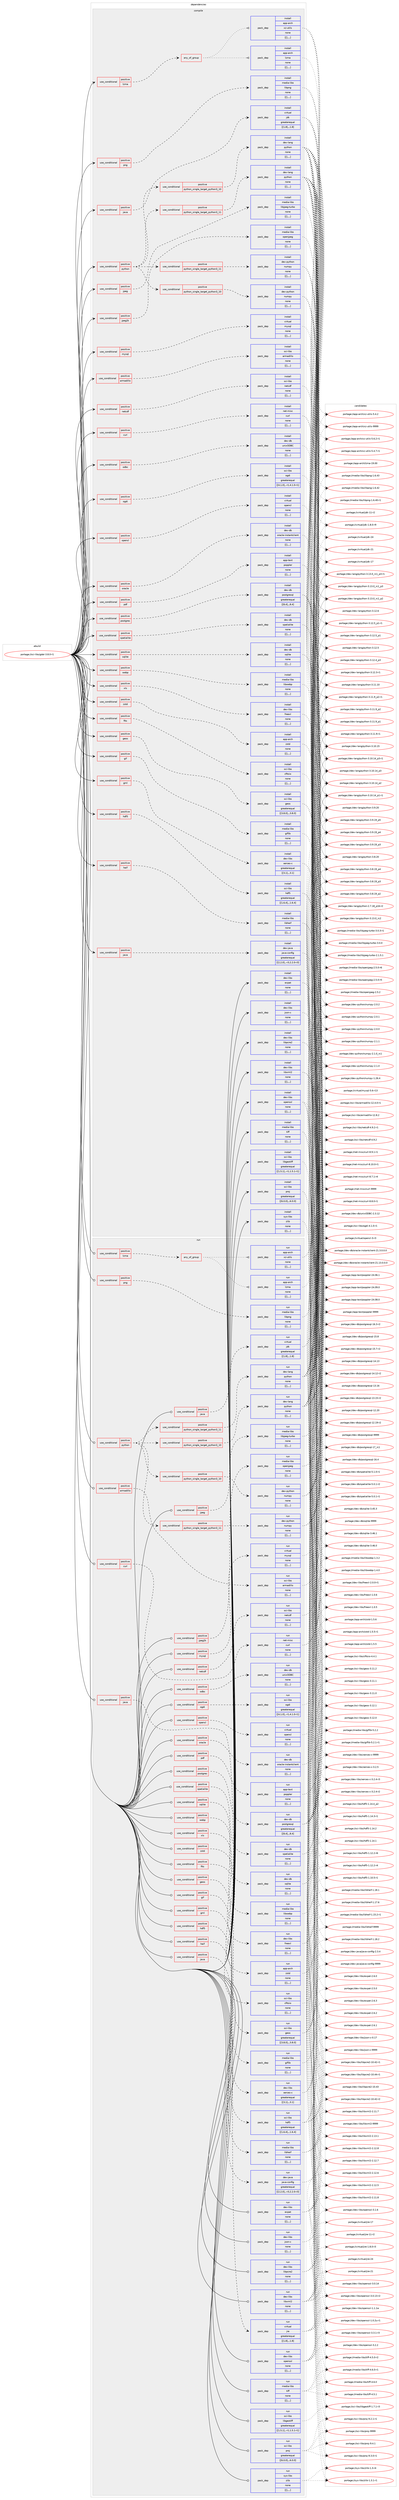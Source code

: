 digraph prolog {

# *************
# Graph options
# *************

newrank=true;
concentrate=true;
compound=true;
graph [rankdir=LR,fontname=Helvetica,fontsize=10,ranksep=1.5];#, ranksep=2.5, nodesep=0.2];
edge  [arrowhead=vee];
node  [fontname=Helvetica,fontsize=10];

# **********
# The ebuild
# **********

subgraph cluster_leftcol {
color=gray;
label=<<i>ebuild</i>>;
id [label="portage://sci-libs/gdal-3.8.0-r1", color=red, width=4, href="../sci-libs/gdal-3.8.0-r1.svg"];
}

# ****************
# The dependencies
# ****************

subgraph cluster_midcol {
color=gray;
label=<<i>dependencies</i>>;
subgraph cluster_compile {
fillcolor="#eeeeee";
style=filled;
label=<<i>compile</i>>;
subgraph cond110097 {
dependency417705 [label=<<TABLE BORDER="0" CELLBORDER="1" CELLSPACING="0" CELLPADDING="4"><TR><TD ROWSPAN="3" CELLPADDING="10">use_conditional</TD></TR><TR><TD>positive</TD></TR><TR><TD>armadillo</TD></TR></TABLE>>, shape=none, color=red];
subgraph pack304613 {
dependency417706 [label=<<TABLE BORDER="0" CELLBORDER="1" CELLSPACING="0" CELLPADDING="4" WIDTH="220"><TR><TD ROWSPAN="6" CELLPADDING="30">pack_dep</TD></TR><TR><TD WIDTH="110">install</TD></TR><TR><TD>sci-libs</TD></TR><TR><TD>armadillo</TD></TR><TR><TD>none</TD></TR><TR><TD>[[],,,,]</TD></TR></TABLE>>, shape=none, color=blue];
}
dependency417705:e -> dependency417706:w [weight=20,style="dashed",arrowhead="vee"];
}
id:e -> dependency417705:w [weight=20,style="solid",arrowhead="vee"];
subgraph cond110098 {
dependency417707 [label=<<TABLE BORDER="0" CELLBORDER="1" CELLSPACING="0" CELLPADDING="4"><TR><TD ROWSPAN="3" CELLPADDING="10">use_conditional</TD></TR><TR><TD>positive</TD></TR><TR><TD>curl</TD></TR></TABLE>>, shape=none, color=red];
subgraph pack304614 {
dependency417708 [label=<<TABLE BORDER="0" CELLBORDER="1" CELLSPACING="0" CELLPADDING="4" WIDTH="220"><TR><TD ROWSPAN="6" CELLPADDING="30">pack_dep</TD></TR><TR><TD WIDTH="110">install</TD></TR><TR><TD>net-misc</TD></TR><TR><TD>curl</TD></TR><TR><TD>none</TD></TR><TR><TD>[[],,,,]</TD></TR></TABLE>>, shape=none, color=blue];
}
dependency417707:e -> dependency417708:w [weight=20,style="dashed",arrowhead="vee"];
}
id:e -> dependency417707:w [weight=20,style="solid",arrowhead="vee"];
subgraph cond110099 {
dependency417709 [label=<<TABLE BORDER="0" CELLBORDER="1" CELLSPACING="0" CELLPADDING="4"><TR><TD ROWSPAN="3" CELLPADDING="10">use_conditional</TD></TR><TR><TD>positive</TD></TR><TR><TD>fits</TD></TR></TABLE>>, shape=none, color=red];
subgraph pack304615 {
dependency417710 [label=<<TABLE BORDER="0" CELLBORDER="1" CELLSPACING="0" CELLPADDING="4" WIDTH="220"><TR><TD ROWSPAN="6" CELLPADDING="30">pack_dep</TD></TR><TR><TD WIDTH="110">install</TD></TR><TR><TD>sci-libs</TD></TR><TR><TD>cfitsio</TD></TR><TR><TD>none</TD></TR><TR><TD>[[],,,,]</TD></TR></TABLE>>, shape=none, color=blue];
}
dependency417709:e -> dependency417710:w [weight=20,style="dashed",arrowhead="vee"];
}
id:e -> dependency417709:w [weight=20,style="solid",arrowhead="vee"];
subgraph cond110100 {
dependency417711 [label=<<TABLE BORDER="0" CELLBORDER="1" CELLSPACING="0" CELLPADDING="4"><TR><TD ROWSPAN="3" CELLPADDING="10">use_conditional</TD></TR><TR><TD>positive</TD></TR><TR><TD>geos</TD></TR></TABLE>>, shape=none, color=red];
subgraph pack304616 {
dependency417712 [label=<<TABLE BORDER="0" CELLBORDER="1" CELLSPACING="0" CELLPADDING="4" WIDTH="220"><TR><TD ROWSPAN="6" CELLPADDING="30">pack_dep</TD></TR><TR><TD WIDTH="110">install</TD></TR><TR><TD>sci-libs</TD></TR><TR><TD>geos</TD></TR><TR><TD>greaterequal</TD></TR><TR><TD>[[3,8,0],,,3.8.0]</TD></TR></TABLE>>, shape=none, color=blue];
}
dependency417711:e -> dependency417712:w [weight=20,style="dashed",arrowhead="vee"];
}
id:e -> dependency417711:w [weight=20,style="solid",arrowhead="vee"];
subgraph cond110101 {
dependency417713 [label=<<TABLE BORDER="0" CELLBORDER="1" CELLSPACING="0" CELLPADDING="4"><TR><TD ROWSPAN="3" CELLPADDING="10">use_conditional</TD></TR><TR><TD>positive</TD></TR><TR><TD>gif</TD></TR></TABLE>>, shape=none, color=red];
subgraph pack304617 {
dependency417714 [label=<<TABLE BORDER="0" CELLBORDER="1" CELLSPACING="0" CELLPADDING="4" WIDTH="220"><TR><TD ROWSPAN="6" CELLPADDING="30">pack_dep</TD></TR><TR><TD WIDTH="110">install</TD></TR><TR><TD>media-libs</TD></TR><TR><TD>giflib</TD></TR><TR><TD>none</TD></TR><TR><TD>[[],,,,]</TD></TR></TABLE>>, shape=none, color=blue];
}
dependency417713:e -> dependency417714:w [weight=20,style="dashed",arrowhead="vee"];
}
id:e -> dependency417713:w [weight=20,style="solid",arrowhead="vee"];
subgraph cond110102 {
dependency417715 [label=<<TABLE BORDER="0" CELLBORDER="1" CELLSPACING="0" CELLPADDING="4"><TR><TD ROWSPAN="3" CELLPADDING="10">use_conditional</TD></TR><TR><TD>positive</TD></TR><TR><TD>gml</TD></TR></TABLE>>, shape=none, color=red];
subgraph pack304618 {
dependency417716 [label=<<TABLE BORDER="0" CELLBORDER="1" CELLSPACING="0" CELLPADDING="4" WIDTH="220"><TR><TD ROWSPAN="6" CELLPADDING="30">pack_dep</TD></TR><TR><TD WIDTH="110">install</TD></TR><TR><TD>dev-libs</TD></TR><TR><TD>xerces-c</TD></TR><TR><TD>greaterequal</TD></TR><TR><TD>[[3,1],,,3.1]</TD></TR></TABLE>>, shape=none, color=blue];
}
dependency417715:e -> dependency417716:w [weight=20,style="dashed",arrowhead="vee"];
}
id:e -> dependency417715:w [weight=20,style="solid",arrowhead="vee"];
subgraph cond110103 {
dependency417717 [label=<<TABLE BORDER="0" CELLBORDER="1" CELLSPACING="0" CELLPADDING="4"><TR><TD ROWSPAN="3" CELLPADDING="10">use_conditional</TD></TR><TR><TD>positive</TD></TR><TR><TD>hdf5</TD></TR></TABLE>>, shape=none, color=red];
subgraph pack304619 {
dependency417718 [label=<<TABLE BORDER="0" CELLBORDER="1" CELLSPACING="0" CELLPADDING="4" WIDTH="220"><TR><TD ROWSPAN="6" CELLPADDING="30">pack_dep</TD></TR><TR><TD WIDTH="110">install</TD></TR><TR><TD>sci-libs</TD></TR><TR><TD>hdf5</TD></TR><TR><TD>greaterequal</TD></TR><TR><TD>[[1,6,4],,,1.6.4]</TD></TR></TABLE>>, shape=none, color=blue];
}
dependency417717:e -> dependency417718:w [weight=20,style="dashed",arrowhead="vee"];
}
id:e -> dependency417717:w [weight=20,style="solid",arrowhead="vee"];
subgraph cond110104 {
dependency417719 [label=<<TABLE BORDER="0" CELLBORDER="1" CELLSPACING="0" CELLPADDING="4"><TR><TD ROWSPAN="3" CELLPADDING="10">use_conditional</TD></TR><TR><TD>positive</TD></TR><TR><TD>heif</TD></TR></TABLE>>, shape=none, color=red];
subgraph pack304620 {
dependency417720 [label=<<TABLE BORDER="0" CELLBORDER="1" CELLSPACING="0" CELLPADDING="4" WIDTH="220"><TR><TD ROWSPAN="6" CELLPADDING="30">pack_dep</TD></TR><TR><TD WIDTH="110">install</TD></TR><TR><TD>media-libs</TD></TR><TR><TD>libheif</TD></TR><TR><TD>none</TD></TR><TR><TD>[[],,,,]</TD></TR></TABLE>>, shape=none, color=blue];
}
dependency417719:e -> dependency417720:w [weight=20,style="dashed",arrowhead="vee"];
}
id:e -> dependency417719:w [weight=20,style="solid",arrowhead="vee"];
subgraph cond110105 {
dependency417721 [label=<<TABLE BORDER="0" CELLBORDER="1" CELLSPACING="0" CELLPADDING="4"><TR><TD ROWSPAN="3" CELLPADDING="10">use_conditional</TD></TR><TR><TD>positive</TD></TR><TR><TD>java</TD></TR></TABLE>>, shape=none, color=red];
subgraph pack304621 {
dependency417722 [label=<<TABLE BORDER="0" CELLBORDER="1" CELLSPACING="0" CELLPADDING="4" WIDTH="220"><TR><TD ROWSPAN="6" CELLPADDING="30">pack_dep</TD></TR><TR><TD WIDTH="110">install</TD></TR><TR><TD>dev-java</TD></TR><TR><TD>java-config</TD></TR><TR><TD>greaterequal</TD></TR><TR><TD>[[2,2,0],,-r3,2.2.0-r3]</TD></TR></TABLE>>, shape=none, color=blue];
}
dependency417721:e -> dependency417722:w [weight=20,style="dashed",arrowhead="vee"];
}
id:e -> dependency417721:w [weight=20,style="solid",arrowhead="vee"];
subgraph cond110106 {
dependency417723 [label=<<TABLE BORDER="0" CELLBORDER="1" CELLSPACING="0" CELLPADDING="4"><TR><TD ROWSPAN="3" CELLPADDING="10">use_conditional</TD></TR><TR><TD>positive</TD></TR><TR><TD>java</TD></TR></TABLE>>, shape=none, color=red];
subgraph pack304622 {
dependency417724 [label=<<TABLE BORDER="0" CELLBORDER="1" CELLSPACING="0" CELLPADDING="4" WIDTH="220"><TR><TD ROWSPAN="6" CELLPADDING="30">pack_dep</TD></TR><TR><TD WIDTH="110">install</TD></TR><TR><TD>virtual</TD></TR><TR><TD>jdk</TD></TR><TR><TD>greaterequal</TD></TR><TR><TD>[[1,8],,,1.8]</TD></TR></TABLE>>, shape=none, color=blue];
}
dependency417723:e -> dependency417724:w [weight=20,style="dashed",arrowhead="vee"];
}
id:e -> dependency417723:w [weight=20,style="solid",arrowhead="vee"];
subgraph cond110107 {
dependency417725 [label=<<TABLE BORDER="0" CELLBORDER="1" CELLSPACING="0" CELLPADDING="4"><TR><TD ROWSPAN="3" CELLPADDING="10">use_conditional</TD></TR><TR><TD>positive</TD></TR><TR><TD>jpeg</TD></TR></TABLE>>, shape=none, color=red];
subgraph pack304623 {
dependency417726 [label=<<TABLE BORDER="0" CELLBORDER="1" CELLSPACING="0" CELLPADDING="4" WIDTH="220"><TR><TD ROWSPAN="6" CELLPADDING="30">pack_dep</TD></TR><TR><TD WIDTH="110">install</TD></TR><TR><TD>media-libs</TD></TR><TR><TD>libjpeg-turbo</TD></TR><TR><TD>none</TD></TR><TR><TD>[[],,,,]</TD></TR></TABLE>>, shape=none, color=blue];
}
dependency417725:e -> dependency417726:w [weight=20,style="dashed",arrowhead="vee"];
}
id:e -> dependency417725:w [weight=20,style="solid",arrowhead="vee"];
subgraph cond110108 {
dependency417727 [label=<<TABLE BORDER="0" CELLBORDER="1" CELLSPACING="0" CELLPADDING="4"><TR><TD ROWSPAN="3" CELLPADDING="10">use_conditional</TD></TR><TR><TD>positive</TD></TR><TR><TD>jpeg2k</TD></TR></TABLE>>, shape=none, color=red];
subgraph pack304624 {
dependency417728 [label=<<TABLE BORDER="0" CELLBORDER="1" CELLSPACING="0" CELLPADDING="4" WIDTH="220"><TR><TD ROWSPAN="6" CELLPADDING="30">pack_dep</TD></TR><TR><TD WIDTH="110">install</TD></TR><TR><TD>media-libs</TD></TR><TR><TD>openjpeg</TD></TR><TR><TD>none</TD></TR><TR><TD>[[],,,,]</TD></TR></TABLE>>, shape=none, color=blue];
}
dependency417727:e -> dependency417728:w [weight=20,style="dashed",arrowhead="vee"];
}
id:e -> dependency417727:w [weight=20,style="solid",arrowhead="vee"];
subgraph cond110109 {
dependency417729 [label=<<TABLE BORDER="0" CELLBORDER="1" CELLSPACING="0" CELLPADDING="4"><TR><TD ROWSPAN="3" CELLPADDING="10">use_conditional</TD></TR><TR><TD>positive</TD></TR><TR><TD>lzma</TD></TR></TABLE>>, shape=none, color=red];
subgraph any2802 {
dependency417730 [label=<<TABLE BORDER="0" CELLBORDER="1" CELLSPACING="0" CELLPADDING="4"><TR><TD CELLPADDING="10">any_of_group</TD></TR></TABLE>>, shape=none, color=red];subgraph pack304625 {
dependency417731 [label=<<TABLE BORDER="0" CELLBORDER="1" CELLSPACING="0" CELLPADDING="4" WIDTH="220"><TR><TD ROWSPAN="6" CELLPADDING="30">pack_dep</TD></TR><TR><TD WIDTH="110">install</TD></TR><TR><TD>app-arch</TD></TR><TR><TD>xz-utils</TD></TR><TR><TD>none</TD></TR><TR><TD>[[],,,,]</TD></TR></TABLE>>, shape=none, color=blue];
}
dependency417730:e -> dependency417731:w [weight=20,style="dotted",arrowhead="oinv"];
subgraph pack304626 {
dependency417732 [label=<<TABLE BORDER="0" CELLBORDER="1" CELLSPACING="0" CELLPADDING="4" WIDTH="220"><TR><TD ROWSPAN="6" CELLPADDING="30">pack_dep</TD></TR><TR><TD WIDTH="110">install</TD></TR><TR><TD>app-arch</TD></TR><TR><TD>lzma</TD></TR><TR><TD>none</TD></TR><TR><TD>[[],,,,]</TD></TR></TABLE>>, shape=none, color=blue];
}
dependency417730:e -> dependency417732:w [weight=20,style="dotted",arrowhead="oinv"];
}
dependency417729:e -> dependency417730:w [weight=20,style="dashed",arrowhead="vee"];
}
id:e -> dependency417729:w [weight=20,style="solid",arrowhead="vee"];
subgraph cond110110 {
dependency417733 [label=<<TABLE BORDER="0" CELLBORDER="1" CELLSPACING="0" CELLPADDING="4"><TR><TD ROWSPAN="3" CELLPADDING="10">use_conditional</TD></TR><TR><TD>positive</TD></TR><TR><TD>mysql</TD></TR></TABLE>>, shape=none, color=red];
subgraph pack304627 {
dependency417734 [label=<<TABLE BORDER="0" CELLBORDER="1" CELLSPACING="0" CELLPADDING="4" WIDTH="220"><TR><TD ROWSPAN="6" CELLPADDING="30">pack_dep</TD></TR><TR><TD WIDTH="110">install</TD></TR><TR><TD>virtual</TD></TR><TR><TD>mysql</TD></TR><TR><TD>none</TD></TR><TR><TD>[[],,,,]</TD></TR></TABLE>>, shape=none, color=blue];
}
dependency417733:e -> dependency417734:w [weight=20,style="dashed",arrowhead="vee"];
}
id:e -> dependency417733:w [weight=20,style="solid",arrowhead="vee"];
subgraph cond110111 {
dependency417735 [label=<<TABLE BORDER="0" CELLBORDER="1" CELLSPACING="0" CELLPADDING="4"><TR><TD ROWSPAN="3" CELLPADDING="10">use_conditional</TD></TR><TR><TD>positive</TD></TR><TR><TD>netcdf</TD></TR></TABLE>>, shape=none, color=red];
subgraph pack304628 {
dependency417736 [label=<<TABLE BORDER="0" CELLBORDER="1" CELLSPACING="0" CELLPADDING="4" WIDTH="220"><TR><TD ROWSPAN="6" CELLPADDING="30">pack_dep</TD></TR><TR><TD WIDTH="110">install</TD></TR><TR><TD>sci-libs</TD></TR><TR><TD>netcdf</TD></TR><TR><TD>none</TD></TR><TR><TD>[[],,,,]</TD></TR></TABLE>>, shape=none, color=blue];
}
dependency417735:e -> dependency417736:w [weight=20,style="dashed",arrowhead="vee"];
}
id:e -> dependency417735:w [weight=20,style="solid",arrowhead="vee"];
subgraph cond110112 {
dependency417737 [label=<<TABLE BORDER="0" CELLBORDER="1" CELLSPACING="0" CELLPADDING="4"><TR><TD ROWSPAN="3" CELLPADDING="10">use_conditional</TD></TR><TR><TD>positive</TD></TR><TR><TD>odbc</TD></TR></TABLE>>, shape=none, color=red];
subgraph pack304629 {
dependency417738 [label=<<TABLE BORDER="0" CELLBORDER="1" CELLSPACING="0" CELLPADDING="4" WIDTH="220"><TR><TD ROWSPAN="6" CELLPADDING="30">pack_dep</TD></TR><TR><TD WIDTH="110">install</TD></TR><TR><TD>dev-db</TD></TR><TR><TD>unixODBC</TD></TR><TR><TD>none</TD></TR><TR><TD>[[],,,,]</TD></TR></TABLE>>, shape=none, color=blue];
}
dependency417737:e -> dependency417738:w [weight=20,style="dashed",arrowhead="vee"];
}
id:e -> dependency417737:w [weight=20,style="solid",arrowhead="vee"];
subgraph cond110113 {
dependency417739 [label=<<TABLE BORDER="0" CELLBORDER="1" CELLSPACING="0" CELLPADDING="4"><TR><TD ROWSPAN="3" CELLPADDING="10">use_conditional</TD></TR><TR><TD>positive</TD></TR><TR><TD>ogdi</TD></TR></TABLE>>, shape=none, color=red];
subgraph pack304630 {
dependency417740 [label=<<TABLE BORDER="0" CELLBORDER="1" CELLSPACING="0" CELLPADDING="4" WIDTH="220"><TR><TD ROWSPAN="6" CELLPADDING="30">pack_dep</TD></TR><TR><TD WIDTH="110">install</TD></TR><TR><TD>sci-libs</TD></TR><TR><TD>ogdi</TD></TR><TR><TD>greaterequal</TD></TR><TR><TD>[[4,1,0],,-r1,4.1.0-r1]</TD></TR></TABLE>>, shape=none, color=blue];
}
dependency417739:e -> dependency417740:w [weight=20,style="dashed",arrowhead="vee"];
}
id:e -> dependency417739:w [weight=20,style="solid",arrowhead="vee"];
subgraph cond110114 {
dependency417741 [label=<<TABLE BORDER="0" CELLBORDER="1" CELLSPACING="0" CELLPADDING="4"><TR><TD ROWSPAN="3" CELLPADDING="10">use_conditional</TD></TR><TR><TD>positive</TD></TR><TR><TD>opencl</TD></TR></TABLE>>, shape=none, color=red];
subgraph pack304631 {
dependency417742 [label=<<TABLE BORDER="0" CELLBORDER="1" CELLSPACING="0" CELLPADDING="4" WIDTH="220"><TR><TD ROWSPAN="6" CELLPADDING="30">pack_dep</TD></TR><TR><TD WIDTH="110">install</TD></TR><TR><TD>virtual</TD></TR><TR><TD>opencl</TD></TR><TR><TD>none</TD></TR><TR><TD>[[],,,,]</TD></TR></TABLE>>, shape=none, color=blue];
}
dependency417741:e -> dependency417742:w [weight=20,style="dashed",arrowhead="vee"];
}
id:e -> dependency417741:w [weight=20,style="solid",arrowhead="vee"];
subgraph cond110115 {
dependency417743 [label=<<TABLE BORDER="0" CELLBORDER="1" CELLSPACING="0" CELLPADDING="4"><TR><TD ROWSPAN="3" CELLPADDING="10">use_conditional</TD></TR><TR><TD>positive</TD></TR><TR><TD>oracle</TD></TR></TABLE>>, shape=none, color=red];
subgraph pack304632 {
dependency417744 [label=<<TABLE BORDER="0" CELLBORDER="1" CELLSPACING="0" CELLPADDING="4" WIDTH="220"><TR><TD ROWSPAN="6" CELLPADDING="30">pack_dep</TD></TR><TR><TD WIDTH="110">install</TD></TR><TR><TD>dev-db</TD></TR><TR><TD>oracle-instantclient</TD></TR><TR><TD>none</TD></TR><TR><TD>[[],,,,]</TD></TR></TABLE>>, shape=none, color=blue];
}
dependency417743:e -> dependency417744:w [weight=20,style="dashed",arrowhead="vee"];
}
id:e -> dependency417743:w [weight=20,style="solid",arrowhead="vee"];
subgraph cond110116 {
dependency417745 [label=<<TABLE BORDER="0" CELLBORDER="1" CELLSPACING="0" CELLPADDING="4"><TR><TD ROWSPAN="3" CELLPADDING="10">use_conditional</TD></TR><TR><TD>positive</TD></TR><TR><TD>pdf</TD></TR></TABLE>>, shape=none, color=red];
subgraph pack304633 {
dependency417746 [label=<<TABLE BORDER="0" CELLBORDER="1" CELLSPACING="0" CELLPADDING="4" WIDTH="220"><TR><TD ROWSPAN="6" CELLPADDING="30">pack_dep</TD></TR><TR><TD WIDTH="110">install</TD></TR><TR><TD>app-text</TD></TR><TR><TD>poppler</TD></TR><TR><TD>none</TD></TR><TR><TD>[[],,,,]</TD></TR></TABLE>>, shape=none, color=blue];
}
dependency417745:e -> dependency417746:w [weight=20,style="dashed",arrowhead="vee"];
}
id:e -> dependency417745:w [weight=20,style="solid",arrowhead="vee"];
subgraph cond110117 {
dependency417747 [label=<<TABLE BORDER="0" CELLBORDER="1" CELLSPACING="0" CELLPADDING="4"><TR><TD ROWSPAN="3" CELLPADDING="10">use_conditional</TD></TR><TR><TD>positive</TD></TR><TR><TD>png</TD></TR></TABLE>>, shape=none, color=red];
subgraph pack304634 {
dependency417748 [label=<<TABLE BORDER="0" CELLBORDER="1" CELLSPACING="0" CELLPADDING="4" WIDTH="220"><TR><TD ROWSPAN="6" CELLPADDING="30">pack_dep</TD></TR><TR><TD WIDTH="110">install</TD></TR><TR><TD>media-libs</TD></TR><TR><TD>libpng</TD></TR><TR><TD>none</TD></TR><TR><TD>[[],,,,]</TD></TR></TABLE>>, shape=none, color=blue];
}
dependency417747:e -> dependency417748:w [weight=20,style="dashed",arrowhead="vee"];
}
id:e -> dependency417747:w [weight=20,style="solid",arrowhead="vee"];
subgraph cond110118 {
dependency417749 [label=<<TABLE BORDER="0" CELLBORDER="1" CELLSPACING="0" CELLPADDING="4"><TR><TD ROWSPAN="3" CELLPADDING="10">use_conditional</TD></TR><TR><TD>positive</TD></TR><TR><TD>postgres</TD></TR></TABLE>>, shape=none, color=red];
subgraph pack304635 {
dependency417750 [label=<<TABLE BORDER="0" CELLBORDER="1" CELLSPACING="0" CELLPADDING="4" WIDTH="220"><TR><TD ROWSPAN="6" CELLPADDING="30">pack_dep</TD></TR><TR><TD WIDTH="110">install</TD></TR><TR><TD>dev-db</TD></TR><TR><TD>postgresql</TD></TR><TR><TD>greaterequal</TD></TR><TR><TD>[[8,4],,,8.4]</TD></TR></TABLE>>, shape=none, color=blue];
}
dependency417749:e -> dependency417750:w [weight=20,style="dashed",arrowhead="vee"];
}
id:e -> dependency417749:w [weight=20,style="solid",arrowhead="vee"];
subgraph cond110119 {
dependency417751 [label=<<TABLE BORDER="0" CELLBORDER="1" CELLSPACING="0" CELLPADDING="4"><TR><TD ROWSPAN="3" CELLPADDING="10">use_conditional</TD></TR><TR><TD>positive</TD></TR><TR><TD>python</TD></TR></TABLE>>, shape=none, color=red];
subgraph cond110120 {
dependency417752 [label=<<TABLE BORDER="0" CELLBORDER="1" CELLSPACING="0" CELLPADDING="4"><TR><TD ROWSPAN="3" CELLPADDING="10">use_conditional</TD></TR><TR><TD>positive</TD></TR><TR><TD>python_single_target_python3_10</TD></TR></TABLE>>, shape=none, color=red];
subgraph pack304636 {
dependency417753 [label=<<TABLE BORDER="0" CELLBORDER="1" CELLSPACING="0" CELLPADDING="4" WIDTH="220"><TR><TD ROWSPAN="6" CELLPADDING="30">pack_dep</TD></TR><TR><TD WIDTH="110">install</TD></TR><TR><TD>dev-lang</TD></TR><TR><TD>python</TD></TR><TR><TD>none</TD></TR><TR><TD>[[],,,,]</TD></TR></TABLE>>, shape=none, color=blue];
}
dependency417752:e -> dependency417753:w [weight=20,style="dashed",arrowhead="vee"];
}
dependency417751:e -> dependency417752:w [weight=20,style="dashed",arrowhead="vee"];
subgraph cond110121 {
dependency417754 [label=<<TABLE BORDER="0" CELLBORDER="1" CELLSPACING="0" CELLPADDING="4"><TR><TD ROWSPAN="3" CELLPADDING="10">use_conditional</TD></TR><TR><TD>positive</TD></TR><TR><TD>python_single_target_python3_11</TD></TR></TABLE>>, shape=none, color=red];
subgraph pack304637 {
dependency417755 [label=<<TABLE BORDER="0" CELLBORDER="1" CELLSPACING="0" CELLPADDING="4" WIDTH="220"><TR><TD ROWSPAN="6" CELLPADDING="30">pack_dep</TD></TR><TR><TD WIDTH="110">install</TD></TR><TR><TD>dev-lang</TD></TR><TR><TD>python</TD></TR><TR><TD>none</TD></TR><TR><TD>[[],,,,]</TD></TR></TABLE>>, shape=none, color=blue];
}
dependency417754:e -> dependency417755:w [weight=20,style="dashed",arrowhead="vee"];
}
dependency417751:e -> dependency417754:w [weight=20,style="dashed",arrowhead="vee"];
subgraph cond110122 {
dependency417756 [label=<<TABLE BORDER="0" CELLBORDER="1" CELLSPACING="0" CELLPADDING="4"><TR><TD ROWSPAN="3" CELLPADDING="10">use_conditional</TD></TR><TR><TD>positive</TD></TR><TR><TD>python_single_target_python3_10</TD></TR></TABLE>>, shape=none, color=red];
subgraph pack304638 {
dependency417757 [label=<<TABLE BORDER="0" CELLBORDER="1" CELLSPACING="0" CELLPADDING="4" WIDTH="220"><TR><TD ROWSPAN="6" CELLPADDING="30">pack_dep</TD></TR><TR><TD WIDTH="110">install</TD></TR><TR><TD>dev-python</TD></TR><TR><TD>numpy</TD></TR><TR><TD>none</TD></TR><TR><TD>[[],,,,]</TD></TR></TABLE>>, shape=none, color=blue];
}
dependency417756:e -> dependency417757:w [weight=20,style="dashed",arrowhead="vee"];
}
dependency417751:e -> dependency417756:w [weight=20,style="dashed",arrowhead="vee"];
subgraph cond110123 {
dependency417758 [label=<<TABLE BORDER="0" CELLBORDER="1" CELLSPACING="0" CELLPADDING="4"><TR><TD ROWSPAN="3" CELLPADDING="10">use_conditional</TD></TR><TR><TD>positive</TD></TR><TR><TD>python_single_target_python3_11</TD></TR></TABLE>>, shape=none, color=red];
subgraph pack304639 {
dependency417759 [label=<<TABLE BORDER="0" CELLBORDER="1" CELLSPACING="0" CELLPADDING="4" WIDTH="220"><TR><TD ROWSPAN="6" CELLPADDING="30">pack_dep</TD></TR><TR><TD WIDTH="110">install</TD></TR><TR><TD>dev-python</TD></TR><TR><TD>numpy</TD></TR><TR><TD>none</TD></TR><TR><TD>[[],,,,]</TD></TR></TABLE>>, shape=none, color=blue];
}
dependency417758:e -> dependency417759:w [weight=20,style="dashed",arrowhead="vee"];
}
dependency417751:e -> dependency417758:w [weight=20,style="dashed",arrowhead="vee"];
}
id:e -> dependency417751:w [weight=20,style="solid",arrowhead="vee"];
subgraph cond110124 {
dependency417760 [label=<<TABLE BORDER="0" CELLBORDER="1" CELLSPACING="0" CELLPADDING="4"><TR><TD ROWSPAN="3" CELLPADDING="10">use_conditional</TD></TR><TR><TD>positive</TD></TR><TR><TD>spatialite</TD></TR></TABLE>>, shape=none, color=red];
subgraph pack304640 {
dependency417761 [label=<<TABLE BORDER="0" CELLBORDER="1" CELLSPACING="0" CELLPADDING="4" WIDTH="220"><TR><TD ROWSPAN="6" CELLPADDING="30">pack_dep</TD></TR><TR><TD WIDTH="110">install</TD></TR><TR><TD>dev-db</TD></TR><TR><TD>spatialite</TD></TR><TR><TD>none</TD></TR><TR><TD>[[],,,,]</TD></TR></TABLE>>, shape=none, color=blue];
}
dependency417760:e -> dependency417761:w [weight=20,style="dashed",arrowhead="vee"];
}
id:e -> dependency417760:w [weight=20,style="solid",arrowhead="vee"];
subgraph cond110125 {
dependency417762 [label=<<TABLE BORDER="0" CELLBORDER="1" CELLSPACING="0" CELLPADDING="4"><TR><TD ROWSPAN="3" CELLPADDING="10">use_conditional</TD></TR><TR><TD>positive</TD></TR><TR><TD>sqlite</TD></TR></TABLE>>, shape=none, color=red];
subgraph pack304641 {
dependency417763 [label=<<TABLE BORDER="0" CELLBORDER="1" CELLSPACING="0" CELLPADDING="4" WIDTH="220"><TR><TD ROWSPAN="6" CELLPADDING="30">pack_dep</TD></TR><TR><TD WIDTH="110">install</TD></TR><TR><TD>dev-db</TD></TR><TR><TD>sqlite</TD></TR><TR><TD>none</TD></TR><TR><TD>[[],,,,]</TD></TR></TABLE>>, shape=none, color=blue];
}
dependency417762:e -> dependency417763:w [weight=20,style="dashed",arrowhead="vee"];
}
id:e -> dependency417762:w [weight=20,style="solid",arrowhead="vee"];
subgraph cond110126 {
dependency417764 [label=<<TABLE BORDER="0" CELLBORDER="1" CELLSPACING="0" CELLPADDING="4"><TR><TD ROWSPAN="3" CELLPADDING="10">use_conditional</TD></TR><TR><TD>positive</TD></TR><TR><TD>webp</TD></TR></TABLE>>, shape=none, color=red];
subgraph pack304642 {
dependency417765 [label=<<TABLE BORDER="0" CELLBORDER="1" CELLSPACING="0" CELLPADDING="4" WIDTH="220"><TR><TD ROWSPAN="6" CELLPADDING="30">pack_dep</TD></TR><TR><TD WIDTH="110">install</TD></TR><TR><TD>media-libs</TD></TR><TR><TD>libwebp</TD></TR><TR><TD>none</TD></TR><TR><TD>[[],,,,]</TD></TR></TABLE>>, shape=none, color=blue];
}
dependency417764:e -> dependency417765:w [weight=20,style="dashed",arrowhead="vee"];
}
id:e -> dependency417764:w [weight=20,style="solid",arrowhead="vee"];
subgraph cond110127 {
dependency417766 [label=<<TABLE BORDER="0" CELLBORDER="1" CELLSPACING="0" CELLPADDING="4"><TR><TD ROWSPAN="3" CELLPADDING="10">use_conditional</TD></TR><TR><TD>positive</TD></TR><TR><TD>xls</TD></TR></TABLE>>, shape=none, color=red];
subgraph pack304643 {
dependency417767 [label=<<TABLE BORDER="0" CELLBORDER="1" CELLSPACING="0" CELLPADDING="4" WIDTH="220"><TR><TD ROWSPAN="6" CELLPADDING="30">pack_dep</TD></TR><TR><TD WIDTH="110">install</TD></TR><TR><TD>dev-libs</TD></TR><TR><TD>freexl</TD></TR><TR><TD>none</TD></TR><TR><TD>[[],,,,]</TD></TR></TABLE>>, shape=none, color=blue];
}
dependency417766:e -> dependency417767:w [weight=20,style="dashed",arrowhead="vee"];
}
id:e -> dependency417766:w [weight=20,style="solid",arrowhead="vee"];
subgraph cond110128 {
dependency417768 [label=<<TABLE BORDER="0" CELLBORDER="1" CELLSPACING="0" CELLPADDING="4"><TR><TD ROWSPAN="3" CELLPADDING="10">use_conditional</TD></TR><TR><TD>positive</TD></TR><TR><TD>zstd</TD></TR></TABLE>>, shape=none, color=red];
subgraph pack304644 {
dependency417769 [label=<<TABLE BORDER="0" CELLBORDER="1" CELLSPACING="0" CELLPADDING="4" WIDTH="220"><TR><TD ROWSPAN="6" CELLPADDING="30">pack_dep</TD></TR><TR><TD WIDTH="110">install</TD></TR><TR><TD>app-arch</TD></TR><TR><TD>zstd</TD></TR><TR><TD>none</TD></TR><TR><TD>[[],,,,]</TD></TR></TABLE>>, shape=none, color=blue];
}
dependency417768:e -> dependency417769:w [weight=20,style="dashed",arrowhead="vee"];
}
id:e -> dependency417768:w [weight=20,style="solid",arrowhead="vee"];
subgraph pack304645 {
dependency417770 [label=<<TABLE BORDER="0" CELLBORDER="1" CELLSPACING="0" CELLPADDING="4" WIDTH="220"><TR><TD ROWSPAN="6" CELLPADDING="30">pack_dep</TD></TR><TR><TD WIDTH="110">install</TD></TR><TR><TD>dev-libs</TD></TR><TR><TD>expat</TD></TR><TR><TD>none</TD></TR><TR><TD>[[],,,,]</TD></TR></TABLE>>, shape=none, color=blue];
}
id:e -> dependency417770:w [weight=20,style="solid",arrowhead="vee"];
subgraph pack304646 {
dependency417771 [label=<<TABLE BORDER="0" CELLBORDER="1" CELLSPACING="0" CELLPADDING="4" WIDTH="220"><TR><TD ROWSPAN="6" CELLPADDING="30">pack_dep</TD></TR><TR><TD WIDTH="110">install</TD></TR><TR><TD>dev-libs</TD></TR><TR><TD>json-c</TD></TR><TR><TD>none</TD></TR><TR><TD>[[],,,,]</TD></TR></TABLE>>, shape=none, color=blue];
}
id:e -> dependency417771:w [weight=20,style="solid",arrowhead="vee"];
subgraph pack304647 {
dependency417772 [label=<<TABLE BORDER="0" CELLBORDER="1" CELLSPACING="0" CELLPADDING="4" WIDTH="220"><TR><TD ROWSPAN="6" CELLPADDING="30">pack_dep</TD></TR><TR><TD WIDTH="110">install</TD></TR><TR><TD>dev-libs</TD></TR><TR><TD>libpcre2</TD></TR><TR><TD>none</TD></TR><TR><TD>[[],,,,]</TD></TR></TABLE>>, shape=none, color=blue];
}
id:e -> dependency417772:w [weight=20,style="solid",arrowhead="vee"];
subgraph pack304648 {
dependency417773 [label=<<TABLE BORDER="0" CELLBORDER="1" CELLSPACING="0" CELLPADDING="4" WIDTH="220"><TR><TD ROWSPAN="6" CELLPADDING="30">pack_dep</TD></TR><TR><TD WIDTH="110">install</TD></TR><TR><TD>dev-libs</TD></TR><TR><TD>libxml2</TD></TR><TR><TD>none</TD></TR><TR><TD>[[],,,,]</TD></TR></TABLE>>, shape=none, color=blue];
}
id:e -> dependency417773:w [weight=20,style="solid",arrowhead="vee"];
subgraph pack304649 {
dependency417774 [label=<<TABLE BORDER="0" CELLBORDER="1" CELLSPACING="0" CELLPADDING="4" WIDTH="220"><TR><TD ROWSPAN="6" CELLPADDING="30">pack_dep</TD></TR><TR><TD WIDTH="110">install</TD></TR><TR><TD>dev-libs</TD></TR><TR><TD>openssl</TD></TR><TR><TD>none</TD></TR><TR><TD>[[],,,,]</TD></TR></TABLE>>, shape=none, color=blue];
}
id:e -> dependency417774:w [weight=20,style="solid",arrowhead="vee"];
subgraph pack304650 {
dependency417775 [label=<<TABLE BORDER="0" CELLBORDER="1" CELLSPACING="0" CELLPADDING="4" WIDTH="220"><TR><TD ROWSPAN="6" CELLPADDING="30">pack_dep</TD></TR><TR><TD WIDTH="110">install</TD></TR><TR><TD>media-libs</TD></TR><TR><TD>tiff</TD></TR><TR><TD>none</TD></TR><TR><TD>[[],,,,]</TD></TR></TABLE>>, shape=none, color=blue];
}
id:e -> dependency417775:w [weight=20,style="solid",arrowhead="vee"];
subgraph pack304651 {
dependency417776 [label=<<TABLE BORDER="0" CELLBORDER="1" CELLSPACING="0" CELLPADDING="4" WIDTH="220"><TR><TD ROWSPAN="6" CELLPADDING="30">pack_dep</TD></TR><TR><TD WIDTH="110">install</TD></TR><TR><TD>sci-libs</TD></TR><TR><TD>libgeotiff</TD></TR><TR><TD>greaterequal</TD></TR><TR><TD>[[1,5,1],,-r1,1.5.1-r1]</TD></TR></TABLE>>, shape=none, color=blue];
}
id:e -> dependency417776:w [weight=20,style="solid",arrowhead="vee"];
subgraph pack304652 {
dependency417777 [label=<<TABLE BORDER="0" CELLBORDER="1" CELLSPACING="0" CELLPADDING="4" WIDTH="220"><TR><TD ROWSPAN="6" CELLPADDING="30">pack_dep</TD></TR><TR><TD WIDTH="110">install</TD></TR><TR><TD>sci-libs</TD></TR><TR><TD>proj</TD></TR><TR><TD>greaterequal</TD></TR><TR><TD>[[6,0,0],,,6.0.0]</TD></TR></TABLE>>, shape=none, color=blue];
}
id:e -> dependency417777:w [weight=20,style="solid",arrowhead="vee"];
subgraph pack304653 {
dependency417778 [label=<<TABLE BORDER="0" CELLBORDER="1" CELLSPACING="0" CELLPADDING="4" WIDTH="220"><TR><TD ROWSPAN="6" CELLPADDING="30">pack_dep</TD></TR><TR><TD WIDTH="110">install</TD></TR><TR><TD>sys-libs</TD></TR><TR><TD>zlib</TD></TR><TR><TD>none</TD></TR><TR><TD>[[],,,,]</TD></TR></TABLE>>, shape=none, color=blue];
}
id:e -> dependency417778:w [weight=20,style="solid",arrowhead="vee"];
}
subgraph cluster_compileandrun {
fillcolor="#eeeeee";
style=filled;
label=<<i>compile and run</i>>;
}
subgraph cluster_run {
fillcolor="#eeeeee";
style=filled;
label=<<i>run</i>>;
subgraph cond110129 {
dependency417779 [label=<<TABLE BORDER="0" CELLBORDER="1" CELLSPACING="0" CELLPADDING="4"><TR><TD ROWSPAN="3" CELLPADDING="10">use_conditional</TD></TR><TR><TD>positive</TD></TR><TR><TD>armadillo</TD></TR></TABLE>>, shape=none, color=red];
subgraph pack304654 {
dependency417780 [label=<<TABLE BORDER="0" CELLBORDER="1" CELLSPACING="0" CELLPADDING="4" WIDTH="220"><TR><TD ROWSPAN="6" CELLPADDING="30">pack_dep</TD></TR><TR><TD WIDTH="110">run</TD></TR><TR><TD>sci-libs</TD></TR><TR><TD>armadillo</TD></TR><TR><TD>none</TD></TR><TR><TD>[[],,,,]</TD></TR></TABLE>>, shape=none, color=blue];
}
dependency417779:e -> dependency417780:w [weight=20,style="dashed",arrowhead="vee"];
}
id:e -> dependency417779:w [weight=20,style="solid",arrowhead="odot"];
subgraph cond110130 {
dependency417781 [label=<<TABLE BORDER="0" CELLBORDER="1" CELLSPACING="0" CELLPADDING="4"><TR><TD ROWSPAN="3" CELLPADDING="10">use_conditional</TD></TR><TR><TD>positive</TD></TR><TR><TD>curl</TD></TR></TABLE>>, shape=none, color=red];
subgraph pack304655 {
dependency417782 [label=<<TABLE BORDER="0" CELLBORDER="1" CELLSPACING="0" CELLPADDING="4" WIDTH="220"><TR><TD ROWSPAN="6" CELLPADDING="30">pack_dep</TD></TR><TR><TD WIDTH="110">run</TD></TR><TR><TD>net-misc</TD></TR><TR><TD>curl</TD></TR><TR><TD>none</TD></TR><TR><TD>[[],,,,]</TD></TR></TABLE>>, shape=none, color=blue];
}
dependency417781:e -> dependency417782:w [weight=20,style="dashed",arrowhead="vee"];
}
id:e -> dependency417781:w [weight=20,style="solid",arrowhead="odot"];
subgraph cond110131 {
dependency417783 [label=<<TABLE BORDER="0" CELLBORDER="1" CELLSPACING="0" CELLPADDING="4"><TR><TD ROWSPAN="3" CELLPADDING="10">use_conditional</TD></TR><TR><TD>positive</TD></TR><TR><TD>fits</TD></TR></TABLE>>, shape=none, color=red];
subgraph pack304656 {
dependency417784 [label=<<TABLE BORDER="0" CELLBORDER="1" CELLSPACING="0" CELLPADDING="4" WIDTH="220"><TR><TD ROWSPAN="6" CELLPADDING="30">pack_dep</TD></TR><TR><TD WIDTH="110">run</TD></TR><TR><TD>sci-libs</TD></TR><TR><TD>cfitsio</TD></TR><TR><TD>none</TD></TR><TR><TD>[[],,,,]</TD></TR></TABLE>>, shape=none, color=blue];
}
dependency417783:e -> dependency417784:w [weight=20,style="dashed",arrowhead="vee"];
}
id:e -> dependency417783:w [weight=20,style="solid",arrowhead="odot"];
subgraph cond110132 {
dependency417785 [label=<<TABLE BORDER="0" CELLBORDER="1" CELLSPACING="0" CELLPADDING="4"><TR><TD ROWSPAN="3" CELLPADDING="10">use_conditional</TD></TR><TR><TD>positive</TD></TR><TR><TD>geos</TD></TR></TABLE>>, shape=none, color=red];
subgraph pack304657 {
dependency417786 [label=<<TABLE BORDER="0" CELLBORDER="1" CELLSPACING="0" CELLPADDING="4" WIDTH="220"><TR><TD ROWSPAN="6" CELLPADDING="30">pack_dep</TD></TR><TR><TD WIDTH="110">run</TD></TR><TR><TD>sci-libs</TD></TR><TR><TD>geos</TD></TR><TR><TD>greaterequal</TD></TR><TR><TD>[[3,8,0],,,3.8.0]</TD></TR></TABLE>>, shape=none, color=blue];
}
dependency417785:e -> dependency417786:w [weight=20,style="dashed",arrowhead="vee"];
}
id:e -> dependency417785:w [weight=20,style="solid",arrowhead="odot"];
subgraph cond110133 {
dependency417787 [label=<<TABLE BORDER="0" CELLBORDER="1" CELLSPACING="0" CELLPADDING="4"><TR><TD ROWSPAN="3" CELLPADDING="10">use_conditional</TD></TR><TR><TD>positive</TD></TR><TR><TD>gif</TD></TR></TABLE>>, shape=none, color=red];
subgraph pack304658 {
dependency417788 [label=<<TABLE BORDER="0" CELLBORDER="1" CELLSPACING="0" CELLPADDING="4" WIDTH="220"><TR><TD ROWSPAN="6" CELLPADDING="30">pack_dep</TD></TR><TR><TD WIDTH="110">run</TD></TR><TR><TD>media-libs</TD></TR><TR><TD>giflib</TD></TR><TR><TD>none</TD></TR><TR><TD>[[],,,,]</TD></TR></TABLE>>, shape=none, color=blue];
}
dependency417787:e -> dependency417788:w [weight=20,style="dashed",arrowhead="vee"];
}
id:e -> dependency417787:w [weight=20,style="solid",arrowhead="odot"];
subgraph cond110134 {
dependency417789 [label=<<TABLE BORDER="0" CELLBORDER="1" CELLSPACING="0" CELLPADDING="4"><TR><TD ROWSPAN="3" CELLPADDING="10">use_conditional</TD></TR><TR><TD>positive</TD></TR><TR><TD>gml</TD></TR></TABLE>>, shape=none, color=red];
subgraph pack304659 {
dependency417790 [label=<<TABLE BORDER="0" CELLBORDER="1" CELLSPACING="0" CELLPADDING="4" WIDTH="220"><TR><TD ROWSPAN="6" CELLPADDING="30">pack_dep</TD></TR><TR><TD WIDTH="110">run</TD></TR><TR><TD>dev-libs</TD></TR><TR><TD>xerces-c</TD></TR><TR><TD>greaterequal</TD></TR><TR><TD>[[3,1],,,3.1]</TD></TR></TABLE>>, shape=none, color=blue];
}
dependency417789:e -> dependency417790:w [weight=20,style="dashed",arrowhead="vee"];
}
id:e -> dependency417789:w [weight=20,style="solid",arrowhead="odot"];
subgraph cond110135 {
dependency417791 [label=<<TABLE BORDER="0" CELLBORDER="1" CELLSPACING="0" CELLPADDING="4"><TR><TD ROWSPAN="3" CELLPADDING="10">use_conditional</TD></TR><TR><TD>positive</TD></TR><TR><TD>hdf5</TD></TR></TABLE>>, shape=none, color=red];
subgraph pack304660 {
dependency417792 [label=<<TABLE BORDER="0" CELLBORDER="1" CELLSPACING="0" CELLPADDING="4" WIDTH="220"><TR><TD ROWSPAN="6" CELLPADDING="30">pack_dep</TD></TR><TR><TD WIDTH="110">run</TD></TR><TR><TD>sci-libs</TD></TR><TR><TD>hdf5</TD></TR><TR><TD>greaterequal</TD></TR><TR><TD>[[1,6,4],,,1.6.4]</TD></TR></TABLE>>, shape=none, color=blue];
}
dependency417791:e -> dependency417792:w [weight=20,style="dashed",arrowhead="vee"];
}
id:e -> dependency417791:w [weight=20,style="solid",arrowhead="odot"];
subgraph cond110136 {
dependency417793 [label=<<TABLE BORDER="0" CELLBORDER="1" CELLSPACING="0" CELLPADDING="4"><TR><TD ROWSPAN="3" CELLPADDING="10">use_conditional</TD></TR><TR><TD>positive</TD></TR><TR><TD>heif</TD></TR></TABLE>>, shape=none, color=red];
subgraph pack304661 {
dependency417794 [label=<<TABLE BORDER="0" CELLBORDER="1" CELLSPACING="0" CELLPADDING="4" WIDTH="220"><TR><TD ROWSPAN="6" CELLPADDING="30">pack_dep</TD></TR><TR><TD WIDTH="110">run</TD></TR><TR><TD>media-libs</TD></TR><TR><TD>libheif</TD></TR><TR><TD>none</TD></TR><TR><TD>[[],,,,]</TD></TR></TABLE>>, shape=none, color=blue];
}
dependency417793:e -> dependency417794:w [weight=20,style="dashed",arrowhead="vee"];
}
id:e -> dependency417793:w [weight=20,style="solid",arrowhead="odot"];
subgraph cond110137 {
dependency417795 [label=<<TABLE BORDER="0" CELLBORDER="1" CELLSPACING="0" CELLPADDING="4"><TR><TD ROWSPAN="3" CELLPADDING="10">use_conditional</TD></TR><TR><TD>positive</TD></TR><TR><TD>java</TD></TR></TABLE>>, shape=none, color=red];
subgraph pack304662 {
dependency417796 [label=<<TABLE BORDER="0" CELLBORDER="1" CELLSPACING="0" CELLPADDING="4" WIDTH="220"><TR><TD ROWSPAN="6" CELLPADDING="30">pack_dep</TD></TR><TR><TD WIDTH="110">run</TD></TR><TR><TD>dev-java</TD></TR><TR><TD>java-config</TD></TR><TR><TD>greaterequal</TD></TR><TR><TD>[[2,2,0],,-r3,2.2.0-r3]</TD></TR></TABLE>>, shape=none, color=blue];
}
dependency417795:e -> dependency417796:w [weight=20,style="dashed",arrowhead="vee"];
}
id:e -> dependency417795:w [weight=20,style="solid",arrowhead="odot"];
subgraph cond110138 {
dependency417797 [label=<<TABLE BORDER="0" CELLBORDER="1" CELLSPACING="0" CELLPADDING="4"><TR><TD ROWSPAN="3" CELLPADDING="10">use_conditional</TD></TR><TR><TD>positive</TD></TR><TR><TD>java</TD></TR></TABLE>>, shape=none, color=red];
subgraph pack304663 {
dependency417798 [label=<<TABLE BORDER="0" CELLBORDER="1" CELLSPACING="0" CELLPADDING="4" WIDTH="220"><TR><TD ROWSPAN="6" CELLPADDING="30">pack_dep</TD></TR><TR><TD WIDTH="110">run</TD></TR><TR><TD>virtual</TD></TR><TR><TD>jdk</TD></TR><TR><TD>greaterequal</TD></TR><TR><TD>[[1,8],,,1.8]</TD></TR></TABLE>>, shape=none, color=blue];
}
dependency417797:e -> dependency417798:w [weight=20,style="dashed",arrowhead="vee"];
}
id:e -> dependency417797:w [weight=20,style="solid",arrowhead="odot"];
subgraph cond110139 {
dependency417799 [label=<<TABLE BORDER="0" CELLBORDER="1" CELLSPACING="0" CELLPADDING="4"><TR><TD ROWSPAN="3" CELLPADDING="10">use_conditional</TD></TR><TR><TD>positive</TD></TR><TR><TD>java</TD></TR></TABLE>>, shape=none, color=red];
subgraph pack304664 {
dependency417800 [label=<<TABLE BORDER="0" CELLBORDER="1" CELLSPACING="0" CELLPADDING="4" WIDTH="220"><TR><TD ROWSPAN="6" CELLPADDING="30">pack_dep</TD></TR><TR><TD WIDTH="110">run</TD></TR><TR><TD>virtual</TD></TR><TR><TD>jre</TD></TR><TR><TD>greaterequal</TD></TR><TR><TD>[[1,8],,,1.8]</TD></TR></TABLE>>, shape=none, color=blue];
}
dependency417799:e -> dependency417800:w [weight=20,style="dashed",arrowhead="vee"];
}
id:e -> dependency417799:w [weight=20,style="solid",arrowhead="odot"];
subgraph cond110140 {
dependency417801 [label=<<TABLE BORDER="0" CELLBORDER="1" CELLSPACING="0" CELLPADDING="4"><TR><TD ROWSPAN="3" CELLPADDING="10">use_conditional</TD></TR><TR><TD>positive</TD></TR><TR><TD>jpeg</TD></TR></TABLE>>, shape=none, color=red];
subgraph pack304665 {
dependency417802 [label=<<TABLE BORDER="0" CELLBORDER="1" CELLSPACING="0" CELLPADDING="4" WIDTH="220"><TR><TD ROWSPAN="6" CELLPADDING="30">pack_dep</TD></TR><TR><TD WIDTH="110">run</TD></TR><TR><TD>media-libs</TD></TR><TR><TD>libjpeg-turbo</TD></TR><TR><TD>none</TD></TR><TR><TD>[[],,,,]</TD></TR></TABLE>>, shape=none, color=blue];
}
dependency417801:e -> dependency417802:w [weight=20,style="dashed",arrowhead="vee"];
}
id:e -> dependency417801:w [weight=20,style="solid",arrowhead="odot"];
subgraph cond110141 {
dependency417803 [label=<<TABLE BORDER="0" CELLBORDER="1" CELLSPACING="0" CELLPADDING="4"><TR><TD ROWSPAN="3" CELLPADDING="10">use_conditional</TD></TR><TR><TD>positive</TD></TR><TR><TD>jpeg2k</TD></TR></TABLE>>, shape=none, color=red];
subgraph pack304666 {
dependency417804 [label=<<TABLE BORDER="0" CELLBORDER="1" CELLSPACING="0" CELLPADDING="4" WIDTH="220"><TR><TD ROWSPAN="6" CELLPADDING="30">pack_dep</TD></TR><TR><TD WIDTH="110">run</TD></TR><TR><TD>media-libs</TD></TR><TR><TD>openjpeg</TD></TR><TR><TD>none</TD></TR><TR><TD>[[],,,,]</TD></TR></TABLE>>, shape=none, color=blue];
}
dependency417803:e -> dependency417804:w [weight=20,style="dashed",arrowhead="vee"];
}
id:e -> dependency417803:w [weight=20,style="solid",arrowhead="odot"];
subgraph cond110142 {
dependency417805 [label=<<TABLE BORDER="0" CELLBORDER="1" CELLSPACING="0" CELLPADDING="4"><TR><TD ROWSPAN="3" CELLPADDING="10">use_conditional</TD></TR><TR><TD>positive</TD></TR><TR><TD>lzma</TD></TR></TABLE>>, shape=none, color=red];
subgraph any2803 {
dependency417806 [label=<<TABLE BORDER="0" CELLBORDER="1" CELLSPACING="0" CELLPADDING="4"><TR><TD CELLPADDING="10">any_of_group</TD></TR></TABLE>>, shape=none, color=red];subgraph pack304667 {
dependency417807 [label=<<TABLE BORDER="0" CELLBORDER="1" CELLSPACING="0" CELLPADDING="4" WIDTH="220"><TR><TD ROWSPAN="6" CELLPADDING="30">pack_dep</TD></TR><TR><TD WIDTH="110">run</TD></TR><TR><TD>app-arch</TD></TR><TR><TD>xz-utils</TD></TR><TR><TD>none</TD></TR><TR><TD>[[],,,,]</TD></TR></TABLE>>, shape=none, color=blue];
}
dependency417806:e -> dependency417807:w [weight=20,style="dotted",arrowhead="oinv"];
subgraph pack304668 {
dependency417808 [label=<<TABLE BORDER="0" CELLBORDER="1" CELLSPACING="0" CELLPADDING="4" WIDTH="220"><TR><TD ROWSPAN="6" CELLPADDING="30">pack_dep</TD></TR><TR><TD WIDTH="110">run</TD></TR><TR><TD>app-arch</TD></TR><TR><TD>lzma</TD></TR><TR><TD>none</TD></TR><TR><TD>[[],,,,]</TD></TR></TABLE>>, shape=none, color=blue];
}
dependency417806:e -> dependency417808:w [weight=20,style="dotted",arrowhead="oinv"];
}
dependency417805:e -> dependency417806:w [weight=20,style="dashed",arrowhead="vee"];
}
id:e -> dependency417805:w [weight=20,style="solid",arrowhead="odot"];
subgraph cond110143 {
dependency417809 [label=<<TABLE BORDER="0" CELLBORDER="1" CELLSPACING="0" CELLPADDING="4"><TR><TD ROWSPAN="3" CELLPADDING="10">use_conditional</TD></TR><TR><TD>positive</TD></TR><TR><TD>mysql</TD></TR></TABLE>>, shape=none, color=red];
subgraph pack304669 {
dependency417810 [label=<<TABLE BORDER="0" CELLBORDER="1" CELLSPACING="0" CELLPADDING="4" WIDTH="220"><TR><TD ROWSPAN="6" CELLPADDING="30">pack_dep</TD></TR><TR><TD WIDTH="110">run</TD></TR><TR><TD>virtual</TD></TR><TR><TD>mysql</TD></TR><TR><TD>none</TD></TR><TR><TD>[[],,,,]</TD></TR></TABLE>>, shape=none, color=blue];
}
dependency417809:e -> dependency417810:w [weight=20,style="dashed",arrowhead="vee"];
}
id:e -> dependency417809:w [weight=20,style="solid",arrowhead="odot"];
subgraph cond110144 {
dependency417811 [label=<<TABLE BORDER="0" CELLBORDER="1" CELLSPACING="0" CELLPADDING="4"><TR><TD ROWSPAN="3" CELLPADDING="10">use_conditional</TD></TR><TR><TD>positive</TD></TR><TR><TD>netcdf</TD></TR></TABLE>>, shape=none, color=red];
subgraph pack304670 {
dependency417812 [label=<<TABLE BORDER="0" CELLBORDER="1" CELLSPACING="0" CELLPADDING="4" WIDTH="220"><TR><TD ROWSPAN="6" CELLPADDING="30">pack_dep</TD></TR><TR><TD WIDTH="110">run</TD></TR><TR><TD>sci-libs</TD></TR><TR><TD>netcdf</TD></TR><TR><TD>none</TD></TR><TR><TD>[[],,,,]</TD></TR></TABLE>>, shape=none, color=blue];
}
dependency417811:e -> dependency417812:w [weight=20,style="dashed",arrowhead="vee"];
}
id:e -> dependency417811:w [weight=20,style="solid",arrowhead="odot"];
subgraph cond110145 {
dependency417813 [label=<<TABLE BORDER="0" CELLBORDER="1" CELLSPACING="0" CELLPADDING="4"><TR><TD ROWSPAN="3" CELLPADDING="10">use_conditional</TD></TR><TR><TD>positive</TD></TR><TR><TD>odbc</TD></TR></TABLE>>, shape=none, color=red];
subgraph pack304671 {
dependency417814 [label=<<TABLE BORDER="0" CELLBORDER="1" CELLSPACING="0" CELLPADDING="4" WIDTH="220"><TR><TD ROWSPAN="6" CELLPADDING="30">pack_dep</TD></TR><TR><TD WIDTH="110">run</TD></TR><TR><TD>dev-db</TD></TR><TR><TD>unixODBC</TD></TR><TR><TD>none</TD></TR><TR><TD>[[],,,,]</TD></TR></TABLE>>, shape=none, color=blue];
}
dependency417813:e -> dependency417814:w [weight=20,style="dashed",arrowhead="vee"];
}
id:e -> dependency417813:w [weight=20,style="solid",arrowhead="odot"];
subgraph cond110146 {
dependency417815 [label=<<TABLE BORDER="0" CELLBORDER="1" CELLSPACING="0" CELLPADDING="4"><TR><TD ROWSPAN="3" CELLPADDING="10">use_conditional</TD></TR><TR><TD>positive</TD></TR><TR><TD>ogdi</TD></TR></TABLE>>, shape=none, color=red];
subgraph pack304672 {
dependency417816 [label=<<TABLE BORDER="0" CELLBORDER="1" CELLSPACING="0" CELLPADDING="4" WIDTH="220"><TR><TD ROWSPAN="6" CELLPADDING="30">pack_dep</TD></TR><TR><TD WIDTH="110">run</TD></TR><TR><TD>sci-libs</TD></TR><TR><TD>ogdi</TD></TR><TR><TD>greaterequal</TD></TR><TR><TD>[[4,1,0],,-r1,4.1.0-r1]</TD></TR></TABLE>>, shape=none, color=blue];
}
dependency417815:e -> dependency417816:w [weight=20,style="dashed",arrowhead="vee"];
}
id:e -> dependency417815:w [weight=20,style="solid",arrowhead="odot"];
subgraph cond110147 {
dependency417817 [label=<<TABLE BORDER="0" CELLBORDER="1" CELLSPACING="0" CELLPADDING="4"><TR><TD ROWSPAN="3" CELLPADDING="10">use_conditional</TD></TR><TR><TD>positive</TD></TR><TR><TD>opencl</TD></TR></TABLE>>, shape=none, color=red];
subgraph pack304673 {
dependency417818 [label=<<TABLE BORDER="0" CELLBORDER="1" CELLSPACING="0" CELLPADDING="4" WIDTH="220"><TR><TD ROWSPAN="6" CELLPADDING="30">pack_dep</TD></TR><TR><TD WIDTH="110">run</TD></TR><TR><TD>virtual</TD></TR><TR><TD>opencl</TD></TR><TR><TD>none</TD></TR><TR><TD>[[],,,,]</TD></TR></TABLE>>, shape=none, color=blue];
}
dependency417817:e -> dependency417818:w [weight=20,style="dashed",arrowhead="vee"];
}
id:e -> dependency417817:w [weight=20,style="solid",arrowhead="odot"];
subgraph cond110148 {
dependency417819 [label=<<TABLE BORDER="0" CELLBORDER="1" CELLSPACING="0" CELLPADDING="4"><TR><TD ROWSPAN="3" CELLPADDING="10">use_conditional</TD></TR><TR><TD>positive</TD></TR><TR><TD>oracle</TD></TR></TABLE>>, shape=none, color=red];
subgraph pack304674 {
dependency417820 [label=<<TABLE BORDER="0" CELLBORDER="1" CELLSPACING="0" CELLPADDING="4" WIDTH="220"><TR><TD ROWSPAN="6" CELLPADDING="30">pack_dep</TD></TR><TR><TD WIDTH="110">run</TD></TR><TR><TD>dev-db</TD></TR><TR><TD>oracle-instantclient</TD></TR><TR><TD>none</TD></TR><TR><TD>[[],,,,]</TD></TR></TABLE>>, shape=none, color=blue];
}
dependency417819:e -> dependency417820:w [weight=20,style="dashed",arrowhead="vee"];
}
id:e -> dependency417819:w [weight=20,style="solid",arrowhead="odot"];
subgraph cond110149 {
dependency417821 [label=<<TABLE BORDER="0" CELLBORDER="1" CELLSPACING="0" CELLPADDING="4"><TR><TD ROWSPAN="3" CELLPADDING="10">use_conditional</TD></TR><TR><TD>positive</TD></TR><TR><TD>pdf</TD></TR></TABLE>>, shape=none, color=red];
subgraph pack304675 {
dependency417822 [label=<<TABLE BORDER="0" CELLBORDER="1" CELLSPACING="0" CELLPADDING="4" WIDTH="220"><TR><TD ROWSPAN="6" CELLPADDING="30">pack_dep</TD></TR><TR><TD WIDTH="110">run</TD></TR><TR><TD>app-text</TD></TR><TR><TD>poppler</TD></TR><TR><TD>none</TD></TR><TR><TD>[[],,,,]</TD></TR></TABLE>>, shape=none, color=blue];
}
dependency417821:e -> dependency417822:w [weight=20,style="dashed",arrowhead="vee"];
}
id:e -> dependency417821:w [weight=20,style="solid",arrowhead="odot"];
subgraph cond110150 {
dependency417823 [label=<<TABLE BORDER="0" CELLBORDER="1" CELLSPACING="0" CELLPADDING="4"><TR><TD ROWSPAN="3" CELLPADDING="10">use_conditional</TD></TR><TR><TD>positive</TD></TR><TR><TD>png</TD></TR></TABLE>>, shape=none, color=red];
subgraph pack304676 {
dependency417824 [label=<<TABLE BORDER="0" CELLBORDER="1" CELLSPACING="0" CELLPADDING="4" WIDTH="220"><TR><TD ROWSPAN="6" CELLPADDING="30">pack_dep</TD></TR><TR><TD WIDTH="110">run</TD></TR><TR><TD>media-libs</TD></TR><TR><TD>libpng</TD></TR><TR><TD>none</TD></TR><TR><TD>[[],,,,]</TD></TR></TABLE>>, shape=none, color=blue];
}
dependency417823:e -> dependency417824:w [weight=20,style="dashed",arrowhead="vee"];
}
id:e -> dependency417823:w [weight=20,style="solid",arrowhead="odot"];
subgraph cond110151 {
dependency417825 [label=<<TABLE BORDER="0" CELLBORDER="1" CELLSPACING="0" CELLPADDING="4"><TR><TD ROWSPAN="3" CELLPADDING="10">use_conditional</TD></TR><TR><TD>positive</TD></TR><TR><TD>postgres</TD></TR></TABLE>>, shape=none, color=red];
subgraph pack304677 {
dependency417826 [label=<<TABLE BORDER="0" CELLBORDER="1" CELLSPACING="0" CELLPADDING="4" WIDTH="220"><TR><TD ROWSPAN="6" CELLPADDING="30">pack_dep</TD></TR><TR><TD WIDTH="110">run</TD></TR><TR><TD>dev-db</TD></TR><TR><TD>postgresql</TD></TR><TR><TD>greaterequal</TD></TR><TR><TD>[[8,4],,,8.4]</TD></TR></TABLE>>, shape=none, color=blue];
}
dependency417825:e -> dependency417826:w [weight=20,style="dashed",arrowhead="vee"];
}
id:e -> dependency417825:w [weight=20,style="solid",arrowhead="odot"];
subgraph cond110152 {
dependency417827 [label=<<TABLE BORDER="0" CELLBORDER="1" CELLSPACING="0" CELLPADDING="4"><TR><TD ROWSPAN="3" CELLPADDING="10">use_conditional</TD></TR><TR><TD>positive</TD></TR><TR><TD>python</TD></TR></TABLE>>, shape=none, color=red];
subgraph cond110153 {
dependency417828 [label=<<TABLE BORDER="0" CELLBORDER="1" CELLSPACING="0" CELLPADDING="4"><TR><TD ROWSPAN="3" CELLPADDING="10">use_conditional</TD></TR><TR><TD>positive</TD></TR><TR><TD>python_single_target_python3_10</TD></TR></TABLE>>, shape=none, color=red];
subgraph pack304678 {
dependency417829 [label=<<TABLE BORDER="0" CELLBORDER="1" CELLSPACING="0" CELLPADDING="4" WIDTH="220"><TR><TD ROWSPAN="6" CELLPADDING="30">pack_dep</TD></TR><TR><TD WIDTH="110">run</TD></TR><TR><TD>dev-lang</TD></TR><TR><TD>python</TD></TR><TR><TD>none</TD></TR><TR><TD>[[],,,,]</TD></TR></TABLE>>, shape=none, color=blue];
}
dependency417828:e -> dependency417829:w [weight=20,style="dashed",arrowhead="vee"];
}
dependency417827:e -> dependency417828:w [weight=20,style="dashed",arrowhead="vee"];
subgraph cond110154 {
dependency417830 [label=<<TABLE BORDER="0" CELLBORDER="1" CELLSPACING="0" CELLPADDING="4"><TR><TD ROWSPAN="3" CELLPADDING="10">use_conditional</TD></TR><TR><TD>positive</TD></TR><TR><TD>python_single_target_python3_11</TD></TR></TABLE>>, shape=none, color=red];
subgraph pack304679 {
dependency417831 [label=<<TABLE BORDER="0" CELLBORDER="1" CELLSPACING="0" CELLPADDING="4" WIDTH="220"><TR><TD ROWSPAN="6" CELLPADDING="30">pack_dep</TD></TR><TR><TD WIDTH="110">run</TD></TR><TR><TD>dev-lang</TD></TR><TR><TD>python</TD></TR><TR><TD>none</TD></TR><TR><TD>[[],,,,]</TD></TR></TABLE>>, shape=none, color=blue];
}
dependency417830:e -> dependency417831:w [weight=20,style="dashed",arrowhead="vee"];
}
dependency417827:e -> dependency417830:w [weight=20,style="dashed",arrowhead="vee"];
subgraph cond110155 {
dependency417832 [label=<<TABLE BORDER="0" CELLBORDER="1" CELLSPACING="0" CELLPADDING="4"><TR><TD ROWSPAN="3" CELLPADDING="10">use_conditional</TD></TR><TR><TD>positive</TD></TR><TR><TD>python_single_target_python3_10</TD></TR></TABLE>>, shape=none, color=red];
subgraph pack304680 {
dependency417833 [label=<<TABLE BORDER="0" CELLBORDER="1" CELLSPACING="0" CELLPADDING="4" WIDTH="220"><TR><TD ROWSPAN="6" CELLPADDING="30">pack_dep</TD></TR><TR><TD WIDTH="110">run</TD></TR><TR><TD>dev-python</TD></TR><TR><TD>numpy</TD></TR><TR><TD>none</TD></TR><TR><TD>[[],,,,]</TD></TR></TABLE>>, shape=none, color=blue];
}
dependency417832:e -> dependency417833:w [weight=20,style="dashed",arrowhead="vee"];
}
dependency417827:e -> dependency417832:w [weight=20,style="dashed",arrowhead="vee"];
subgraph cond110156 {
dependency417834 [label=<<TABLE BORDER="0" CELLBORDER="1" CELLSPACING="0" CELLPADDING="4"><TR><TD ROWSPAN="3" CELLPADDING="10">use_conditional</TD></TR><TR><TD>positive</TD></TR><TR><TD>python_single_target_python3_11</TD></TR></TABLE>>, shape=none, color=red];
subgraph pack304681 {
dependency417835 [label=<<TABLE BORDER="0" CELLBORDER="1" CELLSPACING="0" CELLPADDING="4" WIDTH="220"><TR><TD ROWSPAN="6" CELLPADDING="30">pack_dep</TD></TR><TR><TD WIDTH="110">run</TD></TR><TR><TD>dev-python</TD></TR><TR><TD>numpy</TD></TR><TR><TD>none</TD></TR><TR><TD>[[],,,,]</TD></TR></TABLE>>, shape=none, color=blue];
}
dependency417834:e -> dependency417835:w [weight=20,style="dashed",arrowhead="vee"];
}
dependency417827:e -> dependency417834:w [weight=20,style="dashed",arrowhead="vee"];
}
id:e -> dependency417827:w [weight=20,style="solid",arrowhead="odot"];
subgraph cond110157 {
dependency417836 [label=<<TABLE BORDER="0" CELLBORDER="1" CELLSPACING="0" CELLPADDING="4"><TR><TD ROWSPAN="3" CELLPADDING="10">use_conditional</TD></TR><TR><TD>positive</TD></TR><TR><TD>spatialite</TD></TR></TABLE>>, shape=none, color=red];
subgraph pack304682 {
dependency417837 [label=<<TABLE BORDER="0" CELLBORDER="1" CELLSPACING="0" CELLPADDING="4" WIDTH="220"><TR><TD ROWSPAN="6" CELLPADDING="30">pack_dep</TD></TR><TR><TD WIDTH="110">run</TD></TR><TR><TD>dev-db</TD></TR><TR><TD>spatialite</TD></TR><TR><TD>none</TD></TR><TR><TD>[[],,,,]</TD></TR></TABLE>>, shape=none, color=blue];
}
dependency417836:e -> dependency417837:w [weight=20,style="dashed",arrowhead="vee"];
}
id:e -> dependency417836:w [weight=20,style="solid",arrowhead="odot"];
subgraph cond110158 {
dependency417838 [label=<<TABLE BORDER="0" CELLBORDER="1" CELLSPACING="0" CELLPADDING="4"><TR><TD ROWSPAN="3" CELLPADDING="10">use_conditional</TD></TR><TR><TD>positive</TD></TR><TR><TD>sqlite</TD></TR></TABLE>>, shape=none, color=red];
subgraph pack304683 {
dependency417839 [label=<<TABLE BORDER="0" CELLBORDER="1" CELLSPACING="0" CELLPADDING="4" WIDTH="220"><TR><TD ROWSPAN="6" CELLPADDING="30">pack_dep</TD></TR><TR><TD WIDTH="110">run</TD></TR><TR><TD>dev-db</TD></TR><TR><TD>sqlite</TD></TR><TR><TD>none</TD></TR><TR><TD>[[],,,,]</TD></TR></TABLE>>, shape=none, color=blue];
}
dependency417838:e -> dependency417839:w [weight=20,style="dashed",arrowhead="vee"];
}
id:e -> dependency417838:w [weight=20,style="solid",arrowhead="odot"];
subgraph cond110159 {
dependency417840 [label=<<TABLE BORDER="0" CELLBORDER="1" CELLSPACING="0" CELLPADDING="4"><TR><TD ROWSPAN="3" CELLPADDING="10">use_conditional</TD></TR><TR><TD>positive</TD></TR><TR><TD>webp</TD></TR></TABLE>>, shape=none, color=red];
subgraph pack304684 {
dependency417841 [label=<<TABLE BORDER="0" CELLBORDER="1" CELLSPACING="0" CELLPADDING="4" WIDTH="220"><TR><TD ROWSPAN="6" CELLPADDING="30">pack_dep</TD></TR><TR><TD WIDTH="110">run</TD></TR><TR><TD>media-libs</TD></TR><TR><TD>libwebp</TD></TR><TR><TD>none</TD></TR><TR><TD>[[],,,,]</TD></TR></TABLE>>, shape=none, color=blue];
}
dependency417840:e -> dependency417841:w [weight=20,style="dashed",arrowhead="vee"];
}
id:e -> dependency417840:w [weight=20,style="solid",arrowhead="odot"];
subgraph cond110160 {
dependency417842 [label=<<TABLE BORDER="0" CELLBORDER="1" CELLSPACING="0" CELLPADDING="4"><TR><TD ROWSPAN="3" CELLPADDING="10">use_conditional</TD></TR><TR><TD>positive</TD></TR><TR><TD>xls</TD></TR></TABLE>>, shape=none, color=red];
subgraph pack304685 {
dependency417843 [label=<<TABLE BORDER="0" CELLBORDER="1" CELLSPACING="0" CELLPADDING="4" WIDTH="220"><TR><TD ROWSPAN="6" CELLPADDING="30">pack_dep</TD></TR><TR><TD WIDTH="110">run</TD></TR><TR><TD>dev-libs</TD></TR><TR><TD>freexl</TD></TR><TR><TD>none</TD></TR><TR><TD>[[],,,,]</TD></TR></TABLE>>, shape=none, color=blue];
}
dependency417842:e -> dependency417843:w [weight=20,style="dashed",arrowhead="vee"];
}
id:e -> dependency417842:w [weight=20,style="solid",arrowhead="odot"];
subgraph cond110161 {
dependency417844 [label=<<TABLE BORDER="0" CELLBORDER="1" CELLSPACING="0" CELLPADDING="4"><TR><TD ROWSPAN="3" CELLPADDING="10">use_conditional</TD></TR><TR><TD>positive</TD></TR><TR><TD>zstd</TD></TR></TABLE>>, shape=none, color=red];
subgraph pack304686 {
dependency417845 [label=<<TABLE BORDER="0" CELLBORDER="1" CELLSPACING="0" CELLPADDING="4" WIDTH="220"><TR><TD ROWSPAN="6" CELLPADDING="30">pack_dep</TD></TR><TR><TD WIDTH="110">run</TD></TR><TR><TD>app-arch</TD></TR><TR><TD>zstd</TD></TR><TR><TD>none</TD></TR><TR><TD>[[],,,,]</TD></TR></TABLE>>, shape=none, color=blue];
}
dependency417844:e -> dependency417845:w [weight=20,style="dashed",arrowhead="vee"];
}
id:e -> dependency417844:w [weight=20,style="solid",arrowhead="odot"];
subgraph pack304687 {
dependency417846 [label=<<TABLE BORDER="0" CELLBORDER="1" CELLSPACING="0" CELLPADDING="4" WIDTH="220"><TR><TD ROWSPAN="6" CELLPADDING="30">pack_dep</TD></TR><TR><TD WIDTH="110">run</TD></TR><TR><TD>dev-libs</TD></TR><TR><TD>expat</TD></TR><TR><TD>none</TD></TR><TR><TD>[[],,,,]</TD></TR></TABLE>>, shape=none, color=blue];
}
id:e -> dependency417846:w [weight=20,style="solid",arrowhead="odot"];
subgraph pack304688 {
dependency417847 [label=<<TABLE BORDER="0" CELLBORDER="1" CELLSPACING="0" CELLPADDING="4" WIDTH="220"><TR><TD ROWSPAN="6" CELLPADDING="30">pack_dep</TD></TR><TR><TD WIDTH="110">run</TD></TR><TR><TD>dev-libs</TD></TR><TR><TD>json-c</TD></TR><TR><TD>none</TD></TR><TR><TD>[[],,,,]</TD></TR></TABLE>>, shape=none, color=blue];
}
id:e -> dependency417847:w [weight=20,style="solid",arrowhead="odot"];
subgraph pack304689 {
dependency417848 [label=<<TABLE BORDER="0" CELLBORDER="1" CELLSPACING="0" CELLPADDING="4" WIDTH="220"><TR><TD ROWSPAN="6" CELLPADDING="30">pack_dep</TD></TR><TR><TD WIDTH="110">run</TD></TR><TR><TD>dev-libs</TD></TR><TR><TD>libpcre2</TD></TR><TR><TD>none</TD></TR><TR><TD>[[],,,,]</TD></TR></TABLE>>, shape=none, color=blue];
}
id:e -> dependency417848:w [weight=20,style="solid",arrowhead="odot"];
subgraph pack304690 {
dependency417849 [label=<<TABLE BORDER="0" CELLBORDER="1" CELLSPACING="0" CELLPADDING="4" WIDTH="220"><TR><TD ROWSPAN="6" CELLPADDING="30">pack_dep</TD></TR><TR><TD WIDTH="110">run</TD></TR><TR><TD>dev-libs</TD></TR><TR><TD>libxml2</TD></TR><TR><TD>none</TD></TR><TR><TD>[[],,,,]</TD></TR></TABLE>>, shape=none, color=blue];
}
id:e -> dependency417849:w [weight=20,style="solid",arrowhead="odot"];
subgraph pack304691 {
dependency417850 [label=<<TABLE BORDER="0" CELLBORDER="1" CELLSPACING="0" CELLPADDING="4" WIDTH="220"><TR><TD ROWSPAN="6" CELLPADDING="30">pack_dep</TD></TR><TR><TD WIDTH="110">run</TD></TR><TR><TD>dev-libs</TD></TR><TR><TD>openssl</TD></TR><TR><TD>none</TD></TR><TR><TD>[[],,,,]</TD></TR></TABLE>>, shape=none, color=blue];
}
id:e -> dependency417850:w [weight=20,style="solid",arrowhead="odot"];
subgraph pack304692 {
dependency417851 [label=<<TABLE BORDER="0" CELLBORDER="1" CELLSPACING="0" CELLPADDING="4" WIDTH="220"><TR><TD ROWSPAN="6" CELLPADDING="30">pack_dep</TD></TR><TR><TD WIDTH="110">run</TD></TR><TR><TD>media-libs</TD></TR><TR><TD>tiff</TD></TR><TR><TD>none</TD></TR><TR><TD>[[],,,,]</TD></TR></TABLE>>, shape=none, color=blue];
}
id:e -> dependency417851:w [weight=20,style="solid",arrowhead="odot"];
subgraph pack304693 {
dependency417852 [label=<<TABLE BORDER="0" CELLBORDER="1" CELLSPACING="0" CELLPADDING="4" WIDTH="220"><TR><TD ROWSPAN="6" CELLPADDING="30">pack_dep</TD></TR><TR><TD WIDTH="110">run</TD></TR><TR><TD>sci-libs</TD></TR><TR><TD>libgeotiff</TD></TR><TR><TD>greaterequal</TD></TR><TR><TD>[[1,5,1],,-r1,1.5.1-r1]</TD></TR></TABLE>>, shape=none, color=blue];
}
id:e -> dependency417852:w [weight=20,style="solid",arrowhead="odot"];
subgraph pack304694 {
dependency417853 [label=<<TABLE BORDER="0" CELLBORDER="1" CELLSPACING="0" CELLPADDING="4" WIDTH="220"><TR><TD ROWSPAN="6" CELLPADDING="30">pack_dep</TD></TR><TR><TD WIDTH="110">run</TD></TR><TR><TD>sci-libs</TD></TR><TR><TD>proj</TD></TR><TR><TD>greaterequal</TD></TR><TR><TD>[[6,0,0],,,6.0.0]</TD></TR></TABLE>>, shape=none, color=blue];
}
id:e -> dependency417853:w [weight=20,style="solid",arrowhead="odot"];
subgraph pack304695 {
dependency417854 [label=<<TABLE BORDER="0" CELLBORDER="1" CELLSPACING="0" CELLPADDING="4" WIDTH="220"><TR><TD ROWSPAN="6" CELLPADDING="30">pack_dep</TD></TR><TR><TD WIDTH="110">run</TD></TR><TR><TD>sys-libs</TD></TR><TR><TD>zlib</TD></TR><TR><TD>none</TD></TR><TR><TD>[[],,,,]</TD></TR></TABLE>>, shape=none, color=blue];
}
id:e -> dependency417854:w [weight=20,style="solid",arrowhead="odot"];
}
}

# **************
# The candidates
# **************

subgraph cluster_choices {
rank=same;
color=gray;
label=<<i>candidates</i>>;

subgraph choice304613 {
color=black;
nodesep=1;
choice11599105451081059811547971141099710010510810811145495046564650 [label="portage://sci-libs/armadillo-12.8.2", color=red, width=4,href="../sci-libs/armadillo-12.8.2.svg"];
choice115991054510810598115479711410997100105108108111454950465246484511449 [label="portage://sci-libs/armadillo-12.4.0-r1", color=red, width=4,href="../sci-libs/armadillo-12.4.0-r1.svg"];
dependency417706:e -> choice11599105451081059811547971141099710010510810811145495046564650:w [style=dotted,weight="100"];
dependency417706:e -> choice115991054510810598115479711410997100105108108111454950465246484511449:w [style=dotted,weight="100"];
}
subgraph choice304614 {
color=black;
nodesep=1;
choice110101116451091051159947991171141084557575757 [label="portage://net-misc/curl-9999", color=red, width=4,href="../net-misc/curl-9999.svg"];
choice11010111645109105115994799117114108455646494846484511449 [label="portage://net-misc/curl-8.10.0-r1", color=red, width=4,href="../net-misc/curl-8.10.0-r1.svg"];
choice110101116451091051159947991171141084556465746494511449 [label="portage://net-misc/curl-8.9.1-r1", color=red, width=4,href="../net-misc/curl-8.9.1-r1.svg"];
choice110101116451091051159947991171141084556465646484511449 [label="portage://net-misc/curl-8.8.0-r1", color=red, width=4,href="../net-misc/curl-8.8.0-r1.svg"];
choice110101116451091051159947991171141084556465546494511452 [label="portage://net-misc/curl-8.7.1-r4", color=red, width=4,href="../net-misc/curl-8.7.1-r4.svg"];
dependency417708:e -> choice110101116451091051159947991171141084557575757:w [style=dotted,weight="100"];
dependency417708:e -> choice11010111645109105115994799117114108455646494846484511449:w [style=dotted,weight="100"];
dependency417708:e -> choice110101116451091051159947991171141084556465746494511449:w [style=dotted,weight="100"];
dependency417708:e -> choice110101116451091051159947991171141084556465646484511449:w [style=dotted,weight="100"];
dependency417708:e -> choice110101116451091051159947991171141084556465546494511452:w [style=dotted,weight="100"];
}
subgraph choice304615 {
color=black;
nodesep=1;
choice1159910545108105981154799102105116115105111455246524649 [label="portage://sci-libs/cfitsio-4.4.1", color=red, width=4,href="../sci-libs/cfitsio-4.4.1.svg"];
dependency417710:e -> choice1159910545108105981154799102105116115105111455246524649:w [style=dotted,weight="100"];
}
subgraph choice304616 {
color=black;
nodesep=1;
choice1159910545108105981154710310111111545514649504649 [label="portage://sci-libs/geos-3.12.1", color=red, width=4,href="../sci-libs/geos-3.12.1.svg"];
choice1159910545108105981154710310111111545514649504648 [label="portage://sci-libs/geos-3.12.0", color=red, width=4,href="../sci-libs/geos-3.12.0.svg"];
choice1159910545108105981154710310111111545514649494650 [label="portage://sci-libs/geos-3.11.2", color=red, width=4,href="../sci-libs/geos-3.11.2.svg"];
choice1159910545108105981154710310111111545514649494649 [label="portage://sci-libs/geos-3.11.1", color=red, width=4,href="../sci-libs/geos-3.11.1.svg"];
choice1159910545108105981154710310111111545514649494648 [label="portage://sci-libs/geos-3.11.0", color=red, width=4,href="../sci-libs/geos-3.11.0.svg"];
dependency417712:e -> choice1159910545108105981154710310111111545514649504649:w [style=dotted,weight="100"];
dependency417712:e -> choice1159910545108105981154710310111111545514649504648:w [style=dotted,weight="100"];
dependency417712:e -> choice1159910545108105981154710310111111545514649494650:w [style=dotted,weight="100"];
dependency417712:e -> choice1159910545108105981154710310111111545514649494649:w [style=dotted,weight="100"];
dependency417712:e -> choice1159910545108105981154710310111111545514649494648:w [style=dotted,weight="100"];
}
subgraph choice304617 {
color=black;
nodesep=1;
choice1091011001059745108105981154710310510210810598455346504650 [label="portage://media-libs/giflib-5.2.2", color=red, width=4,href="../media-libs/giflib-5.2.2.svg"];
choice10910110010597451081059811547103105102108105984553465046494511449 [label="portage://media-libs/giflib-5.2.1-r1", color=red, width=4,href="../media-libs/giflib-5.2.1-r1.svg"];
dependency417714:e -> choice1091011001059745108105981154710310510210810598455346504650:w [style=dotted,weight="100"];
dependency417714:e -> choice10910110010597451081059811547103105102108105984553465046494511449:w [style=dotted,weight="100"];
}
subgraph choice304618 {
color=black;
nodesep=1;
choice1001011184510810598115471201011149910111545994557575757 [label="portage://dev-libs/xerces-c-9999", color=red, width=4,href="../dev-libs/xerces-c-9999.svg"];
choice100101118451081059811547120101114991011154599455146504653 [label="portage://dev-libs/xerces-c-3.2.5", color=red, width=4,href="../dev-libs/xerces-c-3.2.5.svg"];
choice1001011184510810598115471201011149910111545994551465046524511451 [label="portage://dev-libs/xerces-c-3.2.4-r3", color=red, width=4,href="../dev-libs/xerces-c-3.2.4-r3.svg"];
choice1001011184510810598115471201011149910111545994551465046524511450 [label="portage://dev-libs/xerces-c-3.2.4-r2", color=red, width=4,href="../dev-libs/xerces-c-3.2.4-r2.svg"];
dependency417716:e -> choice1001011184510810598115471201011149910111545994557575757:w [style=dotted,weight="100"];
dependency417716:e -> choice100101118451081059811547120101114991011154599455146504653:w [style=dotted,weight="100"];
dependency417716:e -> choice1001011184510810598115471201011149910111545994551465046524511451:w [style=dotted,weight="100"];
dependency417716:e -> choice1001011184510810598115471201011149910111545994551465046524511450:w [style=dotted,weight="100"];
}
subgraph choice304619 {
color=black;
nodesep=1;
choice1159910545108105981154710410010253454946495246529511250 [label="portage://sci-libs/hdf5-1.14.4_p2", color=red, width=4,href="../sci-libs/hdf5-1.14.4_p2.svg"];
choice1159910545108105981154710410010253454946495246514511449 [label="portage://sci-libs/hdf5-1.14.3-r1", color=red, width=4,href="../sci-libs/hdf5-1.14.3-r1.svg"];
choice115991054510810598115471041001025345494649524650 [label="portage://sci-libs/hdf5-1.14.2", color=red, width=4,href="../sci-libs/hdf5-1.14.2.svg"];
choice115991054510810598115471041001025345494649524649 [label="portage://sci-libs/hdf5-1.14.1", color=red, width=4,href="../sci-libs/hdf5-1.14.1.svg"];
choice1159910545108105981154710410010253454946495046504511454 [label="portage://sci-libs/hdf5-1.12.2-r6", color=red, width=4,href="../sci-libs/hdf5-1.12.2-r6.svg"];
choice1159910545108105981154710410010253454946495046504511452 [label="portage://sci-libs/hdf5-1.12.2-r4", color=red, width=4,href="../sci-libs/hdf5-1.12.2-r4.svg"];
choice1159910545108105981154710410010253454946494846534511449 [label="portage://sci-libs/hdf5-1.10.5-r1", color=red, width=4,href="../sci-libs/hdf5-1.10.5-r1.svg"];
dependency417718:e -> choice1159910545108105981154710410010253454946495246529511250:w [style=dotted,weight="100"];
dependency417718:e -> choice1159910545108105981154710410010253454946495246514511449:w [style=dotted,weight="100"];
dependency417718:e -> choice115991054510810598115471041001025345494649524650:w [style=dotted,weight="100"];
dependency417718:e -> choice115991054510810598115471041001025345494649524649:w [style=dotted,weight="100"];
dependency417718:e -> choice1159910545108105981154710410010253454946495046504511454:w [style=dotted,weight="100"];
dependency417718:e -> choice1159910545108105981154710410010253454946495046504511452:w [style=dotted,weight="100"];
dependency417718:e -> choice1159910545108105981154710410010253454946494846534511449:w [style=dotted,weight="100"];
}
subgraph choice304620 {
color=black;
nodesep=1;
choice10910110010597451081059811547108105981041011051024557575757 [label="portage://media-libs/libheif-9999", color=red, width=4,href="../media-libs/libheif-9999.svg"];
choice109101100105974510810598115471081059810410110510245494649564650 [label="portage://media-libs/libheif-1.18.2", color=red, width=4,href="../media-libs/libheif-1.18.2.svg"];
choice109101100105974510810598115471081059810410110510245494649564649 [label="portage://media-libs/libheif-1.18.1", color=red, width=4,href="../media-libs/libheif-1.18.1.svg"];
choice109101100105974510810598115471081059810410110510245494649554654 [label="portage://media-libs/libheif-1.17.6", color=red, width=4,href="../media-libs/libheif-1.17.6.svg"];
choice1091011001059745108105981154710810598104101105102454946495346504511449 [label="portage://media-libs/libheif-1.15.2-r1", color=red, width=4,href="../media-libs/libheif-1.15.2-r1.svg"];
dependency417720:e -> choice10910110010597451081059811547108105981041011051024557575757:w [style=dotted,weight="100"];
dependency417720:e -> choice109101100105974510810598115471081059810410110510245494649564650:w [style=dotted,weight="100"];
dependency417720:e -> choice109101100105974510810598115471081059810410110510245494649564649:w [style=dotted,weight="100"];
dependency417720:e -> choice109101100105974510810598115471081059810410110510245494649554654:w [style=dotted,weight="100"];
dependency417720:e -> choice1091011001059745108105981154710810598104101105102454946495346504511449:w [style=dotted,weight="100"];
}
subgraph choice304621 {
color=black;
nodesep=1;
choice10010111845106971189747106971189745991111101021051034557575757 [label="portage://dev-java/java-config-9999", color=red, width=4,href="../dev-java/java-config-9999.svg"];
choice1001011184510697118974710697118974599111110102105103455046514652 [label="portage://dev-java/java-config-2.3.4", color=red, width=4,href="../dev-java/java-config-2.3.4.svg"];
dependency417722:e -> choice10010111845106971189747106971189745991111101021051034557575757:w [style=dotted,weight="100"];
dependency417722:e -> choice1001011184510697118974710697118974599111110102105103455046514652:w [style=dotted,weight="100"];
}
subgraph choice304622 {
color=black;
nodesep=1;
choice1181051141161179710847106100107455052 [label="portage://virtual/jdk-24", color=red, width=4,href="../virtual/jdk-24.svg"];
choice1181051141161179710847106100107455049 [label="portage://virtual/jdk-21", color=red, width=4,href="../virtual/jdk-21.svg"];
choice1181051141161179710847106100107454955 [label="portage://virtual/jdk-17", color=red, width=4,href="../virtual/jdk-17.svg"];
choice11810511411611797108471061001074549494511450 [label="portage://virtual/jdk-11-r2", color=red, width=4,href="../virtual/jdk-11-r2.svg"];
choice11810511411611797108471061001074549465646484511457 [label="portage://virtual/jdk-1.8.0-r9", color=red, width=4,href="../virtual/jdk-1.8.0-r9.svg"];
dependency417724:e -> choice1181051141161179710847106100107455052:w [style=dotted,weight="100"];
dependency417724:e -> choice1181051141161179710847106100107455049:w [style=dotted,weight="100"];
dependency417724:e -> choice1181051141161179710847106100107454955:w [style=dotted,weight="100"];
dependency417724:e -> choice11810511411611797108471061001074549494511450:w [style=dotted,weight="100"];
dependency417724:e -> choice11810511411611797108471061001074549465646484511457:w [style=dotted,weight="100"];
}
subgraph choice304623 {
color=black;
nodesep=1;
choice109101100105974510810598115471081059810611210110345116117114981114551464846514511449 [label="portage://media-libs/libjpeg-turbo-3.0.3-r1", color=red, width=4,href="../media-libs/libjpeg-turbo-3.0.3-r1.svg"];
choice10910110010597451081059811547108105981061121011034511611711498111455146484648 [label="portage://media-libs/libjpeg-turbo-3.0.0", color=red, width=4,href="../media-libs/libjpeg-turbo-3.0.0.svg"];
choice109101100105974510810598115471081059810611210110345116117114981114550464946534649 [label="portage://media-libs/libjpeg-turbo-2.1.5.1", color=red, width=4,href="../media-libs/libjpeg-turbo-2.1.5.1.svg"];
dependency417726:e -> choice109101100105974510810598115471081059810611210110345116117114981114551464846514511449:w [style=dotted,weight="100"];
dependency417726:e -> choice10910110010597451081059811547108105981061121011034511611711498111455146484648:w [style=dotted,weight="100"];
dependency417726:e -> choice109101100105974510810598115471081059810611210110345116117114981114550464946534649:w [style=dotted,weight="100"];
}
subgraph choice304624 {
color=black;
nodesep=1;
choice10910110010597451081059811547111112101110106112101103455046534650 [label="portage://media-libs/openjpeg-2.5.2", color=red, width=4,href="../media-libs/openjpeg-2.5.2.svg"];
choice109101100105974510810598115471111121011101061121011034550465346484511454 [label="portage://media-libs/openjpeg-2.5.0-r6", color=red, width=4,href="../media-libs/openjpeg-2.5.0-r6.svg"];
choice109101100105974510810598115471111121011101061121011034550465346484511453 [label="portage://media-libs/openjpeg-2.5.0-r5", color=red, width=4,href="../media-libs/openjpeg-2.5.0-r5.svg"];
dependency417728:e -> choice10910110010597451081059811547111112101110106112101103455046534650:w [style=dotted,weight="100"];
dependency417728:e -> choice109101100105974510810598115471111121011101061121011034550465346484511454:w [style=dotted,weight="100"];
dependency417728:e -> choice109101100105974510810598115471111121011101061121011034550465346484511453:w [style=dotted,weight="100"];
}
subgraph choice304625 {
color=black;
nodesep=1;
choice9711211245971149910447120122451171161051081154557575757 [label="portage://app-arch/xz-utils-9999", color=red, width=4,href="../app-arch/xz-utils-9999.svg"];
choice9711211245971149910447120122451171161051081154553465446504511449 [label="portage://app-arch/xz-utils-5.6.2-r1", color=red, width=4,href="../app-arch/xz-utils-5.6.2-r1.svg"];
choice9711211245971149910447120122451171161051081154553465246554511449 [label="portage://app-arch/xz-utils-5.4.7-r1", color=red, width=4,href="../app-arch/xz-utils-5.4.7-r1.svg"];
choice971121124597114991044712012245117116105108115455346524650 [label="portage://app-arch/xz-utils-5.4.2", color=red, width=4,href="../app-arch/xz-utils-5.4.2.svg"];
dependency417731:e -> choice9711211245971149910447120122451171161051081154557575757:w [style=dotted,weight="100"];
dependency417731:e -> choice9711211245971149910447120122451171161051081154553465446504511449:w [style=dotted,weight="100"];
dependency417731:e -> choice9711211245971149910447120122451171161051081154553465246554511449:w [style=dotted,weight="100"];
dependency417731:e -> choice971121124597114991044712012245117116105108115455346524650:w [style=dotted,weight="100"];
}
subgraph choice304626 {
color=black;
nodesep=1;
choice971121124597114991044710812210997454957464848 [label="portage://app-arch/lzma-19.00", color=red, width=4,href="../app-arch/lzma-19.00.svg"];
dependency417732:e -> choice971121124597114991044710812210997454957464848:w [style=dotted,weight="100"];
}
subgraph choice304627 {
color=black;
nodesep=1;
choice118105114116117971084710912111511310845534654451144951 [label="portage://virtual/mysql-5.6-r13", color=red, width=4,href="../virtual/mysql-5.6-r13.svg"];
dependency417734:e -> choice118105114116117971084710912111511310845534654451144951:w [style=dotted,weight="100"];
}
subgraph choice304628 {
color=black;
nodesep=1;
choice11599105451081059811547110101116991001024552465746504511449 [label="portage://sci-libs/netcdf-4.9.2-r1", color=red, width=4,href="../sci-libs/netcdf-4.9.2-r1.svg"];
choice1159910545108105981154711010111699100102455246574650 [label="portage://sci-libs/netcdf-4.9.2", color=red, width=4,href="../sci-libs/netcdf-4.9.2.svg"];
dependency417736:e -> choice11599105451081059811547110101116991001024552465746504511449:w [style=dotted,weight="100"];
dependency417736:e -> choice1159910545108105981154711010111699100102455246574650:w [style=dotted,weight="100"];
}
subgraph choice304629 {
color=black;
nodesep=1;
choice1001011184510098471171101051207968666745504651464950 [label="portage://dev-db/unixODBC-2.3.12", color=red, width=4,href="../dev-db/unixODBC-2.3.12.svg"];
dependency417738:e -> choice1001011184510098471171101051207968666745504651464950:w [style=dotted,weight="100"];
}
subgraph choice304630 {
color=black;
nodesep=1;
choice115991054510810598115471111031001054552464946484511449 [label="portage://sci-libs/ogdi-4.1.0-r1", color=red, width=4,href="../sci-libs/ogdi-4.1.0-r1.svg"];
dependency417740:e -> choice115991054510810598115471111031001054552464946484511449:w [style=dotted,weight="100"];
}
subgraph choice304631 {
color=black;
nodesep=1;
choice11810511411611797108471111121011109910845514511451 [label="portage://virtual/opencl-3-r3", color=red, width=4,href="../virtual/opencl-3-r3.svg"];
dependency417742:e -> choice11810511411611797108471111121011109910845514511451:w [style=dotted,weight="100"];
}
subgraph choice304632 {
color=black;
nodesep=1;
choice1001011184510098471111149799108101451051101151169711011699108105101110116455049464951464846484648 [label="portage://dev-db/oracle-instantclient-21.13.0.0.0", color=red, width=4,href="../dev-db/oracle-instantclient-21.13.0.0.0.svg"];
choice10010111845100984711111497991081014510511011511697110116991081051011101164550494651464846484648 [label="portage://dev-db/oracle-instantclient-21.3.0.0.0", color=red, width=4,href="../dev-db/oracle-instantclient-21.3.0.0.0.svg"];
dependency417744:e -> choice1001011184510098471111149799108101451051101151169711011699108105101110116455049464951464846484648:w [style=dotted,weight="100"];
dependency417744:e -> choice10010111845100984711111497991081014510511011511697110116991081051011101164550494651464846484648:w [style=dotted,weight="100"];
}
subgraph choice304633 {
color=black;
nodesep=1;
choice9711211245116101120116471121111121121081011144557575757 [label="portage://app-text/poppler-9999", color=red, width=4,href="../app-text/poppler-9999.svg"];
choice9711211245116101120116471121111121121081011144550524648574648 [label="portage://app-text/poppler-24.09.0", color=red, width=4,href="../app-text/poppler-24.09.0.svg"];
choice9711211245116101120116471121111121121081011144550524648564648 [label="portage://app-text/poppler-24.08.0", color=red, width=4,href="../app-text/poppler-24.08.0.svg"];
choice9711211245116101120116471121111121121081011144550524648544649 [label="portage://app-text/poppler-24.06.1", color=red, width=4,href="../app-text/poppler-24.06.1.svg"];
dependency417746:e -> choice9711211245116101120116471121111121121081011144557575757:w [style=dotted,weight="100"];
dependency417746:e -> choice9711211245116101120116471121111121121081011144550524648574648:w [style=dotted,weight="100"];
dependency417746:e -> choice9711211245116101120116471121111121121081011144550524648564648:w [style=dotted,weight="100"];
dependency417746:e -> choice9711211245116101120116471121111121121081011144550524648544649:w [style=dotted,weight="100"];
}
subgraph choice304634 {
color=black;
nodesep=1;
choice109101100105974510810598115471081059811211010345494654465251 [label="portage://media-libs/libpng-1.6.43", color=red, width=4,href="../media-libs/libpng-1.6.43.svg"];
choice109101100105974510810598115471081059811211010345494654465250 [label="portage://media-libs/libpng-1.6.42", color=red, width=4,href="../media-libs/libpng-1.6.42.svg"];
choice1091011001059745108105981154710810598112110103454946544652484511449 [label="portage://media-libs/libpng-1.6.40-r1", color=red, width=4,href="../media-libs/libpng-1.6.40-r1.svg"];
dependency417748:e -> choice109101100105974510810598115471081059811211010345494654465251:w [style=dotted,weight="100"];
dependency417748:e -> choice109101100105974510810598115471081059811211010345494654465250:w [style=dotted,weight="100"];
dependency417748:e -> choice1091011001059745108105981154710810598112110103454946544652484511449:w [style=dotted,weight="100"];
}
subgraph choice304635 {
color=black;
nodesep=1;
choice1001011184510098471121111151161031141011151131084557575757 [label="portage://dev-db/postgresql-9999", color=red, width=4,href="../dev-db/postgresql-9999.svg"];
choice100101118451009847112111115116103114101115113108454955951149949 [label="portage://dev-db/postgresql-17_rc1", color=red, width=4,href="../dev-db/postgresql-17_rc1.svg"];
choice1001011184510098471121111151161031141011151131084549544652 [label="portage://dev-db/postgresql-16.4", color=red, width=4,href="../dev-db/postgresql-16.4.svg"];
choice10010111845100984711211111511610311410111511310845495446514511450 [label="portage://dev-db/postgresql-16.3-r2", color=red, width=4,href="../dev-db/postgresql-16.3-r2.svg"];
choice1001011184510098471121111151161031141011151131084549534656 [label="portage://dev-db/postgresql-15.8", color=red, width=4,href="../dev-db/postgresql-15.8.svg"];
choice10010111845100984711211111511610311410111511310845495346554511450 [label="portage://dev-db/postgresql-15.7-r2", color=red, width=4,href="../dev-db/postgresql-15.7-r2.svg"];
choice100101118451009847112111115116103114101115113108454952464951 [label="portage://dev-db/postgresql-14.13", color=red, width=4,href="../dev-db/postgresql-14.13.svg"];
choice1001011184510098471121111151161031141011151131084549524649504511450 [label="portage://dev-db/postgresql-14.12-r2", color=red, width=4,href="../dev-db/postgresql-14.12-r2.svg"];
choice100101118451009847112111115116103114101115113108454951464954 [label="portage://dev-db/postgresql-13.16", color=red, width=4,href="../dev-db/postgresql-13.16.svg"];
choice1001011184510098471121111151161031141011151131084549514649534511450 [label="portage://dev-db/postgresql-13.15-r2", color=red, width=4,href="../dev-db/postgresql-13.15-r2.svg"];
choice100101118451009847112111115116103114101115113108454950465048 [label="portage://dev-db/postgresql-12.20", color=red, width=4,href="../dev-db/postgresql-12.20.svg"];
choice1001011184510098471121111151161031141011151131084549504649574511450 [label="portage://dev-db/postgresql-12.19-r2", color=red, width=4,href="../dev-db/postgresql-12.19-r2.svg"];
dependency417750:e -> choice1001011184510098471121111151161031141011151131084557575757:w [style=dotted,weight="100"];
dependency417750:e -> choice100101118451009847112111115116103114101115113108454955951149949:w [style=dotted,weight="100"];
dependency417750:e -> choice1001011184510098471121111151161031141011151131084549544652:w [style=dotted,weight="100"];
dependency417750:e -> choice10010111845100984711211111511610311410111511310845495446514511450:w [style=dotted,weight="100"];
dependency417750:e -> choice1001011184510098471121111151161031141011151131084549534656:w [style=dotted,weight="100"];
dependency417750:e -> choice10010111845100984711211111511610311410111511310845495346554511450:w [style=dotted,weight="100"];
dependency417750:e -> choice100101118451009847112111115116103114101115113108454952464951:w [style=dotted,weight="100"];
dependency417750:e -> choice1001011184510098471121111151161031141011151131084549524649504511450:w [style=dotted,weight="100"];
dependency417750:e -> choice100101118451009847112111115116103114101115113108454951464954:w [style=dotted,weight="100"];
dependency417750:e -> choice1001011184510098471121111151161031141011151131084549514649534511450:w [style=dotted,weight="100"];
dependency417750:e -> choice100101118451009847112111115116103114101115113108454950465048:w [style=dotted,weight="100"];
dependency417750:e -> choice1001011184510098471121111151161031141011151131084549504649574511450:w [style=dotted,weight="100"];
}
subgraph choice304636 {
color=black;
nodesep=1;
choice10010111845108971101034711212111610411111045514649514648951149950 [label="portage://dev-lang/python-3.13.0_rc2", color=red, width=4,href="../dev-lang/python-3.13.0_rc2.svg"];
choice1001011184510897110103471121211161041111104551464951464895114994995112514511449 [label="portage://dev-lang/python-3.13.0_rc1_p3-r1", color=red, width=4,href="../dev-lang/python-3.13.0_rc1_p3-r1.svg"];
choice100101118451089711010347112121116104111110455146495146489511499499511251 [label="portage://dev-lang/python-3.13.0_rc1_p3", color=red, width=4,href="../dev-lang/python-3.13.0_rc1_p3.svg"];
choice100101118451089711010347112121116104111110455146495146489511499499511250 [label="portage://dev-lang/python-3.13.0_rc1_p2", color=red, width=4,href="../dev-lang/python-3.13.0_rc1_p2.svg"];
choice10010111845108971101034711212111610411111045514649504654 [label="portage://dev-lang/python-3.12.6", color=red, width=4,href="../dev-lang/python-3.12.6.svg"];
choice1001011184510897110103471121211161041111104551464950465395112494511449 [label="portage://dev-lang/python-3.12.5_p1-r1", color=red, width=4,href="../dev-lang/python-3.12.5_p1-r1.svg"];
choice100101118451089711010347112121116104111110455146495046539511249 [label="portage://dev-lang/python-3.12.5_p1", color=red, width=4,href="../dev-lang/python-3.12.5_p1.svg"];
choice10010111845108971101034711212111610411111045514649504653 [label="portage://dev-lang/python-3.12.5", color=red, width=4,href="../dev-lang/python-3.12.5.svg"];
choice100101118451089711010347112121116104111110455146495046529511251 [label="portage://dev-lang/python-3.12.4_p3", color=red, width=4,href="../dev-lang/python-3.12.4_p3.svg"];
choice100101118451089711010347112121116104111110455146495046514511449 [label="portage://dev-lang/python-3.12.3-r1", color=red, width=4,href="../dev-lang/python-3.12.3-r1.svg"];
choice1001011184510897110103471121211161041111104551464949464948 [label="portage://dev-lang/python-3.11.10", color=red, width=4,href="../dev-lang/python-3.11.10.svg"];
choice1001011184510897110103471121211161041111104551464949465795112504511449 [label="portage://dev-lang/python-3.11.9_p2-r1", color=red, width=4,href="../dev-lang/python-3.11.9_p2-r1.svg"];
choice100101118451089711010347112121116104111110455146494946579511250 [label="portage://dev-lang/python-3.11.9_p2", color=red, width=4,href="../dev-lang/python-3.11.9_p2.svg"];
choice100101118451089711010347112121116104111110455146494946579511249 [label="portage://dev-lang/python-3.11.9_p1", color=red, width=4,href="../dev-lang/python-3.11.9_p1.svg"];
choice100101118451089711010347112121116104111110455146494946574511449 [label="portage://dev-lang/python-3.11.9-r1", color=red, width=4,href="../dev-lang/python-3.11.9-r1.svg"];
choice1001011184510897110103471121211161041111104551464948464953 [label="portage://dev-lang/python-3.10.15", color=red, width=4,href="../dev-lang/python-3.10.15.svg"];
choice100101118451089711010347112121116104111110455146494846495295112514511449 [label="portage://dev-lang/python-3.10.14_p3-r1", color=red, width=4,href="../dev-lang/python-3.10.14_p3-r1.svg"];
choice10010111845108971101034711212111610411111045514649484649529511251 [label="portage://dev-lang/python-3.10.14_p3", color=red, width=4,href="../dev-lang/python-3.10.14_p3.svg"];
choice10010111845108971101034711212111610411111045514649484649529511250 [label="portage://dev-lang/python-3.10.14_p2", color=red, width=4,href="../dev-lang/python-3.10.14_p2.svg"];
choice100101118451089711010347112121116104111110455146494846495295112494511449 [label="portage://dev-lang/python-3.10.14_p1-r1", color=red, width=4,href="../dev-lang/python-3.10.14_p1-r1.svg"];
choice10010111845108971101034711212111610411111045514657465048 [label="portage://dev-lang/python-3.9.20", color=red, width=4,href="../dev-lang/python-3.9.20.svg"];
choice100101118451089711010347112121116104111110455146574649579511253 [label="portage://dev-lang/python-3.9.19_p5", color=red, width=4,href="../dev-lang/python-3.9.19_p5.svg"];
choice100101118451089711010347112121116104111110455146574649579511252 [label="portage://dev-lang/python-3.9.19_p4", color=red, width=4,href="../dev-lang/python-3.9.19_p4.svg"];
choice100101118451089711010347112121116104111110455146574649579511251 [label="portage://dev-lang/python-3.9.19_p3", color=red, width=4,href="../dev-lang/python-3.9.19_p3.svg"];
choice10010111845108971101034711212111610411111045514656465048 [label="portage://dev-lang/python-3.8.20", color=red, width=4,href="../dev-lang/python-3.8.20.svg"];
choice100101118451089711010347112121116104111110455146564649579511252 [label="portage://dev-lang/python-3.8.19_p4", color=red, width=4,href="../dev-lang/python-3.8.19_p4.svg"];
choice100101118451089711010347112121116104111110455146564649579511251 [label="portage://dev-lang/python-3.8.19_p3", color=red, width=4,href="../dev-lang/python-3.8.19_p3.svg"];
choice100101118451089711010347112121116104111110455146564649579511250 [label="portage://dev-lang/python-3.8.19_p2", color=red, width=4,href="../dev-lang/python-3.8.19_p2.svg"];
choice100101118451089711010347112121116104111110455046554649569511249544511450 [label="portage://dev-lang/python-2.7.18_p16-r2", color=red, width=4,href="../dev-lang/python-2.7.18_p16-r2.svg"];
dependency417753:e -> choice10010111845108971101034711212111610411111045514649514648951149950:w [style=dotted,weight="100"];
dependency417753:e -> choice1001011184510897110103471121211161041111104551464951464895114994995112514511449:w [style=dotted,weight="100"];
dependency417753:e -> choice100101118451089711010347112121116104111110455146495146489511499499511251:w [style=dotted,weight="100"];
dependency417753:e -> choice100101118451089711010347112121116104111110455146495146489511499499511250:w [style=dotted,weight="100"];
dependency417753:e -> choice10010111845108971101034711212111610411111045514649504654:w [style=dotted,weight="100"];
dependency417753:e -> choice1001011184510897110103471121211161041111104551464950465395112494511449:w [style=dotted,weight="100"];
dependency417753:e -> choice100101118451089711010347112121116104111110455146495046539511249:w [style=dotted,weight="100"];
dependency417753:e -> choice10010111845108971101034711212111610411111045514649504653:w [style=dotted,weight="100"];
dependency417753:e -> choice100101118451089711010347112121116104111110455146495046529511251:w [style=dotted,weight="100"];
dependency417753:e -> choice100101118451089711010347112121116104111110455146495046514511449:w [style=dotted,weight="100"];
dependency417753:e -> choice1001011184510897110103471121211161041111104551464949464948:w [style=dotted,weight="100"];
dependency417753:e -> choice1001011184510897110103471121211161041111104551464949465795112504511449:w [style=dotted,weight="100"];
dependency417753:e -> choice100101118451089711010347112121116104111110455146494946579511250:w [style=dotted,weight="100"];
dependency417753:e -> choice100101118451089711010347112121116104111110455146494946579511249:w [style=dotted,weight="100"];
dependency417753:e -> choice100101118451089711010347112121116104111110455146494946574511449:w [style=dotted,weight="100"];
dependency417753:e -> choice1001011184510897110103471121211161041111104551464948464953:w [style=dotted,weight="100"];
dependency417753:e -> choice100101118451089711010347112121116104111110455146494846495295112514511449:w [style=dotted,weight="100"];
dependency417753:e -> choice10010111845108971101034711212111610411111045514649484649529511251:w [style=dotted,weight="100"];
dependency417753:e -> choice10010111845108971101034711212111610411111045514649484649529511250:w [style=dotted,weight="100"];
dependency417753:e -> choice100101118451089711010347112121116104111110455146494846495295112494511449:w [style=dotted,weight="100"];
dependency417753:e -> choice10010111845108971101034711212111610411111045514657465048:w [style=dotted,weight="100"];
dependency417753:e -> choice100101118451089711010347112121116104111110455146574649579511253:w [style=dotted,weight="100"];
dependency417753:e -> choice100101118451089711010347112121116104111110455146574649579511252:w [style=dotted,weight="100"];
dependency417753:e -> choice100101118451089711010347112121116104111110455146574649579511251:w [style=dotted,weight="100"];
dependency417753:e -> choice10010111845108971101034711212111610411111045514656465048:w [style=dotted,weight="100"];
dependency417753:e -> choice100101118451089711010347112121116104111110455146564649579511252:w [style=dotted,weight="100"];
dependency417753:e -> choice100101118451089711010347112121116104111110455146564649579511251:w [style=dotted,weight="100"];
dependency417753:e -> choice100101118451089711010347112121116104111110455146564649579511250:w [style=dotted,weight="100"];
dependency417753:e -> choice100101118451089711010347112121116104111110455046554649569511249544511450:w [style=dotted,weight="100"];
}
subgraph choice304637 {
color=black;
nodesep=1;
choice10010111845108971101034711212111610411111045514649514648951149950 [label="portage://dev-lang/python-3.13.0_rc2", color=red, width=4,href="../dev-lang/python-3.13.0_rc2.svg"];
choice1001011184510897110103471121211161041111104551464951464895114994995112514511449 [label="portage://dev-lang/python-3.13.0_rc1_p3-r1", color=red, width=4,href="../dev-lang/python-3.13.0_rc1_p3-r1.svg"];
choice100101118451089711010347112121116104111110455146495146489511499499511251 [label="portage://dev-lang/python-3.13.0_rc1_p3", color=red, width=4,href="../dev-lang/python-3.13.0_rc1_p3.svg"];
choice100101118451089711010347112121116104111110455146495146489511499499511250 [label="portage://dev-lang/python-3.13.0_rc1_p2", color=red, width=4,href="../dev-lang/python-3.13.0_rc1_p2.svg"];
choice10010111845108971101034711212111610411111045514649504654 [label="portage://dev-lang/python-3.12.6", color=red, width=4,href="../dev-lang/python-3.12.6.svg"];
choice1001011184510897110103471121211161041111104551464950465395112494511449 [label="portage://dev-lang/python-3.12.5_p1-r1", color=red, width=4,href="../dev-lang/python-3.12.5_p1-r1.svg"];
choice100101118451089711010347112121116104111110455146495046539511249 [label="portage://dev-lang/python-3.12.5_p1", color=red, width=4,href="../dev-lang/python-3.12.5_p1.svg"];
choice10010111845108971101034711212111610411111045514649504653 [label="portage://dev-lang/python-3.12.5", color=red, width=4,href="../dev-lang/python-3.12.5.svg"];
choice100101118451089711010347112121116104111110455146495046529511251 [label="portage://dev-lang/python-3.12.4_p3", color=red, width=4,href="../dev-lang/python-3.12.4_p3.svg"];
choice100101118451089711010347112121116104111110455146495046514511449 [label="portage://dev-lang/python-3.12.3-r1", color=red, width=4,href="../dev-lang/python-3.12.3-r1.svg"];
choice1001011184510897110103471121211161041111104551464949464948 [label="portage://dev-lang/python-3.11.10", color=red, width=4,href="../dev-lang/python-3.11.10.svg"];
choice1001011184510897110103471121211161041111104551464949465795112504511449 [label="portage://dev-lang/python-3.11.9_p2-r1", color=red, width=4,href="../dev-lang/python-3.11.9_p2-r1.svg"];
choice100101118451089711010347112121116104111110455146494946579511250 [label="portage://dev-lang/python-3.11.9_p2", color=red, width=4,href="../dev-lang/python-3.11.9_p2.svg"];
choice100101118451089711010347112121116104111110455146494946579511249 [label="portage://dev-lang/python-3.11.9_p1", color=red, width=4,href="../dev-lang/python-3.11.9_p1.svg"];
choice100101118451089711010347112121116104111110455146494946574511449 [label="portage://dev-lang/python-3.11.9-r1", color=red, width=4,href="../dev-lang/python-3.11.9-r1.svg"];
choice1001011184510897110103471121211161041111104551464948464953 [label="portage://dev-lang/python-3.10.15", color=red, width=4,href="../dev-lang/python-3.10.15.svg"];
choice100101118451089711010347112121116104111110455146494846495295112514511449 [label="portage://dev-lang/python-3.10.14_p3-r1", color=red, width=4,href="../dev-lang/python-3.10.14_p3-r1.svg"];
choice10010111845108971101034711212111610411111045514649484649529511251 [label="portage://dev-lang/python-3.10.14_p3", color=red, width=4,href="../dev-lang/python-3.10.14_p3.svg"];
choice10010111845108971101034711212111610411111045514649484649529511250 [label="portage://dev-lang/python-3.10.14_p2", color=red, width=4,href="../dev-lang/python-3.10.14_p2.svg"];
choice100101118451089711010347112121116104111110455146494846495295112494511449 [label="portage://dev-lang/python-3.10.14_p1-r1", color=red, width=4,href="../dev-lang/python-3.10.14_p1-r1.svg"];
choice10010111845108971101034711212111610411111045514657465048 [label="portage://dev-lang/python-3.9.20", color=red, width=4,href="../dev-lang/python-3.9.20.svg"];
choice100101118451089711010347112121116104111110455146574649579511253 [label="portage://dev-lang/python-3.9.19_p5", color=red, width=4,href="../dev-lang/python-3.9.19_p5.svg"];
choice100101118451089711010347112121116104111110455146574649579511252 [label="portage://dev-lang/python-3.9.19_p4", color=red, width=4,href="../dev-lang/python-3.9.19_p4.svg"];
choice100101118451089711010347112121116104111110455146574649579511251 [label="portage://dev-lang/python-3.9.19_p3", color=red, width=4,href="../dev-lang/python-3.9.19_p3.svg"];
choice10010111845108971101034711212111610411111045514656465048 [label="portage://dev-lang/python-3.8.20", color=red, width=4,href="../dev-lang/python-3.8.20.svg"];
choice100101118451089711010347112121116104111110455146564649579511252 [label="portage://dev-lang/python-3.8.19_p4", color=red, width=4,href="../dev-lang/python-3.8.19_p4.svg"];
choice100101118451089711010347112121116104111110455146564649579511251 [label="portage://dev-lang/python-3.8.19_p3", color=red, width=4,href="../dev-lang/python-3.8.19_p3.svg"];
choice100101118451089711010347112121116104111110455146564649579511250 [label="portage://dev-lang/python-3.8.19_p2", color=red, width=4,href="../dev-lang/python-3.8.19_p2.svg"];
choice100101118451089711010347112121116104111110455046554649569511249544511450 [label="portage://dev-lang/python-2.7.18_p16-r2", color=red, width=4,href="../dev-lang/python-2.7.18_p16-r2.svg"];
dependency417755:e -> choice10010111845108971101034711212111610411111045514649514648951149950:w [style=dotted,weight="100"];
dependency417755:e -> choice1001011184510897110103471121211161041111104551464951464895114994995112514511449:w [style=dotted,weight="100"];
dependency417755:e -> choice100101118451089711010347112121116104111110455146495146489511499499511251:w [style=dotted,weight="100"];
dependency417755:e -> choice100101118451089711010347112121116104111110455146495146489511499499511250:w [style=dotted,weight="100"];
dependency417755:e -> choice10010111845108971101034711212111610411111045514649504654:w [style=dotted,weight="100"];
dependency417755:e -> choice1001011184510897110103471121211161041111104551464950465395112494511449:w [style=dotted,weight="100"];
dependency417755:e -> choice100101118451089711010347112121116104111110455146495046539511249:w [style=dotted,weight="100"];
dependency417755:e -> choice10010111845108971101034711212111610411111045514649504653:w [style=dotted,weight="100"];
dependency417755:e -> choice100101118451089711010347112121116104111110455146495046529511251:w [style=dotted,weight="100"];
dependency417755:e -> choice100101118451089711010347112121116104111110455146495046514511449:w [style=dotted,weight="100"];
dependency417755:e -> choice1001011184510897110103471121211161041111104551464949464948:w [style=dotted,weight="100"];
dependency417755:e -> choice1001011184510897110103471121211161041111104551464949465795112504511449:w [style=dotted,weight="100"];
dependency417755:e -> choice100101118451089711010347112121116104111110455146494946579511250:w [style=dotted,weight="100"];
dependency417755:e -> choice100101118451089711010347112121116104111110455146494946579511249:w [style=dotted,weight="100"];
dependency417755:e -> choice100101118451089711010347112121116104111110455146494946574511449:w [style=dotted,weight="100"];
dependency417755:e -> choice1001011184510897110103471121211161041111104551464948464953:w [style=dotted,weight="100"];
dependency417755:e -> choice100101118451089711010347112121116104111110455146494846495295112514511449:w [style=dotted,weight="100"];
dependency417755:e -> choice10010111845108971101034711212111610411111045514649484649529511251:w [style=dotted,weight="100"];
dependency417755:e -> choice10010111845108971101034711212111610411111045514649484649529511250:w [style=dotted,weight="100"];
dependency417755:e -> choice100101118451089711010347112121116104111110455146494846495295112494511449:w [style=dotted,weight="100"];
dependency417755:e -> choice10010111845108971101034711212111610411111045514657465048:w [style=dotted,weight="100"];
dependency417755:e -> choice100101118451089711010347112121116104111110455146574649579511253:w [style=dotted,weight="100"];
dependency417755:e -> choice100101118451089711010347112121116104111110455146574649579511252:w [style=dotted,weight="100"];
dependency417755:e -> choice100101118451089711010347112121116104111110455146574649579511251:w [style=dotted,weight="100"];
dependency417755:e -> choice10010111845108971101034711212111610411111045514656465048:w [style=dotted,weight="100"];
dependency417755:e -> choice100101118451089711010347112121116104111110455146564649579511252:w [style=dotted,weight="100"];
dependency417755:e -> choice100101118451089711010347112121116104111110455146564649579511251:w [style=dotted,weight="100"];
dependency417755:e -> choice100101118451089711010347112121116104111110455146564649579511250:w [style=dotted,weight="100"];
dependency417755:e -> choice100101118451089711010347112121116104111110455046554649569511249544511450:w [style=dotted,weight="100"];
}
subgraph choice304638 {
color=black;
nodesep=1;
choice1001011184511212111610411111047110117109112121455046494649 [label="portage://dev-python/numpy-2.1.1", color=red, width=4,href="../dev-python/numpy-2.1.1.svg"];
choice1001011184511212111610411111047110117109112121455046494648951149949 [label="portage://dev-python/numpy-2.1.0_rc1", color=red, width=4,href="../dev-python/numpy-2.1.0_rc1.svg"];
choice1001011184511212111610411111047110117109112121455046494648 [label="portage://dev-python/numpy-2.1.0", color=red, width=4,href="../dev-python/numpy-2.1.0.svg"];
choice1001011184511212111610411111047110117109112121455046484650 [label="portage://dev-python/numpy-2.0.2", color=red, width=4,href="../dev-python/numpy-2.0.2.svg"];
choice1001011184511212111610411111047110117109112121455046484649 [label="portage://dev-python/numpy-2.0.1", color=red, width=4,href="../dev-python/numpy-2.0.1.svg"];
choice1001011184511212111610411111047110117109112121455046484648 [label="portage://dev-python/numpy-2.0.0", color=red, width=4,href="../dev-python/numpy-2.0.0.svg"];
choice100101118451121211161041111104711011710911212145494650544652 [label="portage://dev-python/numpy-1.26.4", color=red, width=4,href="../dev-python/numpy-1.26.4.svg"];
dependency417757:e -> choice1001011184511212111610411111047110117109112121455046494649:w [style=dotted,weight="100"];
dependency417757:e -> choice1001011184511212111610411111047110117109112121455046494648951149949:w [style=dotted,weight="100"];
dependency417757:e -> choice1001011184511212111610411111047110117109112121455046494648:w [style=dotted,weight="100"];
dependency417757:e -> choice1001011184511212111610411111047110117109112121455046484650:w [style=dotted,weight="100"];
dependency417757:e -> choice1001011184511212111610411111047110117109112121455046484649:w [style=dotted,weight="100"];
dependency417757:e -> choice1001011184511212111610411111047110117109112121455046484648:w [style=dotted,weight="100"];
dependency417757:e -> choice100101118451121211161041111104711011710911212145494650544652:w [style=dotted,weight="100"];
}
subgraph choice304639 {
color=black;
nodesep=1;
choice1001011184511212111610411111047110117109112121455046494649 [label="portage://dev-python/numpy-2.1.1", color=red, width=4,href="../dev-python/numpy-2.1.1.svg"];
choice1001011184511212111610411111047110117109112121455046494648951149949 [label="portage://dev-python/numpy-2.1.0_rc1", color=red, width=4,href="../dev-python/numpy-2.1.0_rc1.svg"];
choice1001011184511212111610411111047110117109112121455046494648 [label="portage://dev-python/numpy-2.1.0", color=red, width=4,href="../dev-python/numpy-2.1.0.svg"];
choice1001011184511212111610411111047110117109112121455046484650 [label="portage://dev-python/numpy-2.0.2", color=red, width=4,href="../dev-python/numpy-2.0.2.svg"];
choice1001011184511212111610411111047110117109112121455046484649 [label="portage://dev-python/numpy-2.0.1", color=red, width=4,href="../dev-python/numpy-2.0.1.svg"];
choice1001011184511212111610411111047110117109112121455046484648 [label="portage://dev-python/numpy-2.0.0", color=red, width=4,href="../dev-python/numpy-2.0.0.svg"];
choice100101118451121211161041111104711011710911212145494650544652 [label="portage://dev-python/numpy-1.26.4", color=red, width=4,href="../dev-python/numpy-1.26.4.svg"];
dependency417759:e -> choice1001011184511212111610411111047110117109112121455046494649:w [style=dotted,weight="100"];
dependency417759:e -> choice1001011184511212111610411111047110117109112121455046494648951149949:w [style=dotted,weight="100"];
dependency417759:e -> choice1001011184511212111610411111047110117109112121455046494648:w [style=dotted,weight="100"];
dependency417759:e -> choice1001011184511212111610411111047110117109112121455046484650:w [style=dotted,weight="100"];
dependency417759:e -> choice1001011184511212111610411111047110117109112121455046484649:w [style=dotted,weight="100"];
dependency417759:e -> choice1001011184511212111610411111047110117109112121455046484648:w [style=dotted,weight="100"];
dependency417759:e -> choice100101118451121211161041111104711011710911212145494650544652:w [style=dotted,weight="100"];
}
subgraph choice304640 {
color=black;
nodesep=1;
choice10010111845100984711511297116105971081051161014553464946484511449 [label="portage://dev-db/spatialite-5.1.0-r1", color=red, width=4,href="../dev-db/spatialite-5.1.0-r1.svg"];
choice10010111845100984711511297116105971081051161014553464846494511450 [label="portage://dev-db/spatialite-5.0.1-r2", color=red, width=4,href="../dev-db/spatialite-5.0.1-r2.svg"];
choice10010111845100984711511297116105971081051161014553464846494511449 [label="portage://dev-db/spatialite-5.0.1-r1", color=red, width=4,href="../dev-db/spatialite-5.0.1-r1.svg"];
dependency417761:e -> choice10010111845100984711511297116105971081051161014553464946484511449:w [style=dotted,weight="100"];
dependency417761:e -> choice10010111845100984711511297116105971081051161014553464846494511450:w [style=dotted,weight="100"];
dependency417761:e -> choice10010111845100984711511297116105971081051161014553464846494511449:w [style=dotted,weight="100"];
}
subgraph choice304641 {
color=black;
nodesep=1;
choice1001011184510098471151131081051161014557575757 [label="portage://dev-db/sqlite-9999", color=red, width=4,href="../dev-db/sqlite-9999.svg"];
choice10010111845100984711511310810511610145514652544649 [label="portage://dev-db/sqlite-3.46.1", color=red, width=4,href="../dev-db/sqlite-3.46.1.svg"];
choice10010111845100984711511310810511610145514652544648 [label="portage://dev-db/sqlite-3.46.0", color=red, width=4,href="../dev-db/sqlite-3.46.0.svg"];
choice10010111845100984711511310810511610145514652534651 [label="portage://dev-db/sqlite-3.45.3", color=red, width=4,href="../dev-db/sqlite-3.45.3.svg"];
dependency417763:e -> choice1001011184510098471151131081051161014557575757:w [style=dotted,weight="100"];
dependency417763:e -> choice10010111845100984711511310810511610145514652544649:w [style=dotted,weight="100"];
dependency417763:e -> choice10010111845100984711511310810511610145514652544648:w [style=dotted,weight="100"];
dependency417763:e -> choice10010111845100984711511310810511610145514652534651:w [style=dotted,weight="100"];
}
subgraph choice304642 {
color=black;
nodesep=1;
choice109101100105974510810598115471081059811910198112454946524648 [label="portage://media-libs/libwebp-1.4.0", color=red, width=4,href="../media-libs/libwebp-1.4.0.svg"];
choice109101100105974510810598115471081059811910198112454946514650 [label="portage://media-libs/libwebp-1.3.2", color=red, width=4,href="../media-libs/libwebp-1.3.2.svg"];
dependency417765:e -> choice109101100105974510810598115471081059811910198112454946524648:w [style=dotted,weight="100"];
dependency417765:e -> choice109101100105974510810598115471081059811910198112454946514650:w [style=dotted,weight="100"];
}
subgraph choice304643 {
color=black;
nodesep=1;
choice1001011184510810598115471021141011011201084550464846484511449 [label="portage://dev-libs/freexl-2.0.0-r1", color=red, width=4,href="../dev-libs/freexl-2.0.0-r1.svg"];
choice100101118451081059811547102114101101120108454946484654 [label="portage://dev-libs/freexl-1.0.6", color=red, width=4,href="../dev-libs/freexl-1.0.6.svg"];
choice100101118451081059811547102114101101120108454946484653 [label="portage://dev-libs/freexl-1.0.5", color=red, width=4,href="../dev-libs/freexl-1.0.5.svg"];
dependency417767:e -> choice1001011184510810598115471021141011011201084550464846484511449:w [style=dotted,weight="100"];
dependency417767:e -> choice100101118451081059811547102114101101120108454946484654:w [style=dotted,weight="100"];
dependency417767:e -> choice100101118451081059811547102114101101120108454946484653:w [style=dotted,weight="100"];
}
subgraph choice304644 {
color=black;
nodesep=1;
choice9711211245971149910447122115116100454946534654 [label="portage://app-arch/zstd-1.5.6", color=red, width=4,href="../app-arch/zstd-1.5.6.svg"];
choice97112112459711499104471221151161004549465346534511449 [label="portage://app-arch/zstd-1.5.5-r1", color=red, width=4,href="../app-arch/zstd-1.5.5-r1.svg"];
choice9711211245971149910447122115116100454946534653 [label="portage://app-arch/zstd-1.5.5", color=red, width=4,href="../app-arch/zstd-1.5.5.svg"];
dependency417769:e -> choice9711211245971149910447122115116100454946534654:w [style=dotted,weight="100"];
dependency417769:e -> choice97112112459711499104471221151161004549465346534511449:w [style=dotted,weight="100"];
dependency417769:e -> choice9711211245971149910447122115116100454946534653:w [style=dotted,weight="100"];
}
subgraph choice304645 {
color=black;
nodesep=1;
choice10010111845108105981154710112011297116455046544651 [label="portage://dev-libs/expat-2.6.3", color=red, width=4,href="../dev-libs/expat-2.6.3.svg"];
choice10010111845108105981154710112011297116455046544650 [label="portage://dev-libs/expat-2.6.2", color=red, width=4,href="../dev-libs/expat-2.6.2.svg"];
choice10010111845108105981154710112011297116455046544649 [label="portage://dev-libs/expat-2.6.1", color=red, width=4,href="../dev-libs/expat-2.6.1.svg"];
choice10010111845108105981154710112011297116455046544648 [label="portage://dev-libs/expat-2.6.0", color=red, width=4,href="../dev-libs/expat-2.6.0.svg"];
choice10010111845108105981154710112011297116455046534648 [label="portage://dev-libs/expat-2.5.0", color=red, width=4,href="../dev-libs/expat-2.5.0.svg"];
dependency417770:e -> choice10010111845108105981154710112011297116455046544651:w [style=dotted,weight="100"];
dependency417770:e -> choice10010111845108105981154710112011297116455046544650:w [style=dotted,weight="100"];
dependency417770:e -> choice10010111845108105981154710112011297116455046544649:w [style=dotted,weight="100"];
dependency417770:e -> choice10010111845108105981154710112011297116455046544648:w [style=dotted,weight="100"];
dependency417770:e -> choice10010111845108105981154710112011297116455046534648:w [style=dotted,weight="100"];
}
subgraph choice304646 {
color=black;
nodesep=1;
choice10010111845108105981154710611511111045994557575757 [label="portage://dev-libs/json-c-9999", color=red, width=4,href="../dev-libs/json-c-9999.svg"];
choice10010111845108105981154710611511111045994548464955 [label="portage://dev-libs/json-c-0.17", color=red, width=4,href="../dev-libs/json-c-0.17.svg"];
dependency417771:e -> choice10010111845108105981154710611511111045994557575757:w [style=dotted,weight="100"];
dependency417771:e -> choice10010111845108105981154710611511111045994548464955:w [style=dotted,weight="100"];
}
subgraph choice304647 {
color=black;
nodesep=1;
choice1001011184510810598115471081059811299114101504549484652524511449 [label="portage://dev-libs/libpcre2-10.44-r1", color=red, width=4,href="../dev-libs/libpcre2-10.44-r1.svg"];
choice100101118451081059811547108105981129911410150454948465251 [label="portage://dev-libs/libpcre2-10.43", color=red, width=4,href="../dev-libs/libpcre2-10.43.svg"];
choice1001011184510810598115471081059811299114101504549484652504511450 [label="portage://dev-libs/libpcre2-10.42-r2", color=red, width=4,href="../dev-libs/libpcre2-10.42-r2.svg"];
choice1001011184510810598115471081059811299114101504549484652504511449 [label="portage://dev-libs/libpcre2-10.42-r1", color=red, width=4,href="../dev-libs/libpcre2-10.42-r1.svg"];
dependency417772:e -> choice1001011184510810598115471081059811299114101504549484652524511449:w [style=dotted,weight="100"];
dependency417772:e -> choice100101118451081059811547108105981129911410150454948465251:w [style=dotted,weight="100"];
dependency417772:e -> choice1001011184510810598115471081059811299114101504549484652504511450:w [style=dotted,weight="100"];
dependency417772:e -> choice1001011184510810598115471081059811299114101504549484652504511449:w [style=dotted,weight="100"];
}
subgraph choice304648 {
color=black;
nodesep=1;
choice10010111845108105981154710810598120109108504557575757 [label="portage://dev-libs/libxml2-9999", color=red, width=4,href="../dev-libs/libxml2-9999.svg"];
choice100101118451081059811547108105981201091085045504649514649 [label="portage://dev-libs/libxml2-2.13.1", color=red, width=4,href="../dev-libs/libxml2-2.13.1.svg"];
choice100101118451081059811547108105981201091085045504649504656 [label="portage://dev-libs/libxml2-2.12.8", color=red, width=4,href="../dev-libs/libxml2-2.12.8.svg"];
choice100101118451081059811547108105981201091085045504649504655 [label="portage://dev-libs/libxml2-2.12.7", color=red, width=4,href="../dev-libs/libxml2-2.12.7.svg"];
choice100101118451081059811547108105981201091085045504649504654 [label="portage://dev-libs/libxml2-2.12.6", color=red, width=4,href="../dev-libs/libxml2-2.12.6.svg"];
choice100101118451081059811547108105981201091085045504649504653 [label="portage://dev-libs/libxml2-2.12.5", color=red, width=4,href="../dev-libs/libxml2-2.12.5.svg"];
choice100101118451081059811547108105981201091085045504649494656 [label="portage://dev-libs/libxml2-2.11.8", color=red, width=4,href="../dev-libs/libxml2-2.11.8.svg"];
choice100101118451081059811547108105981201091085045504649494655 [label="portage://dev-libs/libxml2-2.11.7", color=red, width=4,href="../dev-libs/libxml2-2.11.7.svg"];
dependency417773:e -> choice10010111845108105981154710810598120109108504557575757:w [style=dotted,weight="100"];
dependency417773:e -> choice100101118451081059811547108105981201091085045504649514649:w [style=dotted,weight="100"];
dependency417773:e -> choice100101118451081059811547108105981201091085045504649504656:w [style=dotted,weight="100"];
dependency417773:e -> choice100101118451081059811547108105981201091085045504649504655:w [style=dotted,weight="100"];
dependency417773:e -> choice100101118451081059811547108105981201091085045504649504654:w [style=dotted,weight="100"];
dependency417773:e -> choice100101118451081059811547108105981201091085045504649504653:w [style=dotted,weight="100"];
dependency417773:e -> choice100101118451081059811547108105981201091085045504649494656:w [style=dotted,weight="100"];
dependency417773:e -> choice100101118451081059811547108105981201091085045504649494655:w [style=dotted,weight="100"];
}
subgraph choice304649 {
color=black;
nodesep=1;
choice1001011184510810598115471111121011101151151084551465146494511451 [label="portage://dev-libs/openssl-3.3.1-r3", color=red, width=4,href="../dev-libs/openssl-3.3.1-r3.svg"];
choice100101118451081059811547111112101110115115108455146504650 [label="portage://dev-libs/openssl-3.2.2", color=red, width=4,href="../dev-libs/openssl-3.2.2.svg"];
choice100101118451081059811547111112101110115115108455146494654 [label="portage://dev-libs/openssl-3.1.6", color=red, width=4,href="../dev-libs/openssl-3.1.6.svg"];
choice10010111845108105981154711111210111011511510845514648464952 [label="portage://dev-libs/openssl-3.0.14", color=red, width=4,href="../dev-libs/openssl-3.0.14.svg"];
choice100101118451081059811547111112101110115115108455146484649514511450 [label="portage://dev-libs/openssl-3.0.13-r2", color=red, width=4,href="../dev-libs/openssl-3.0.13-r2.svg"];
choice100101118451081059811547111112101110115115108454946494649119 [label="portage://dev-libs/openssl-1.1.1w", color=red, width=4,href="../dev-libs/openssl-1.1.1w.svg"];
choice1001011184510810598115471111121011101151151084549464846501174511449 [label="portage://dev-libs/openssl-1.0.2u-r1", color=red, width=4,href="../dev-libs/openssl-1.0.2u-r1.svg"];
dependency417774:e -> choice1001011184510810598115471111121011101151151084551465146494511451:w [style=dotted,weight="100"];
dependency417774:e -> choice100101118451081059811547111112101110115115108455146504650:w [style=dotted,weight="100"];
dependency417774:e -> choice100101118451081059811547111112101110115115108455146494654:w [style=dotted,weight="100"];
dependency417774:e -> choice10010111845108105981154711111210111011511510845514648464952:w [style=dotted,weight="100"];
dependency417774:e -> choice100101118451081059811547111112101110115115108455146484649514511450:w [style=dotted,weight="100"];
dependency417774:e -> choice100101118451081059811547111112101110115115108454946494649119:w [style=dotted,weight="100"];
dependency417774:e -> choice1001011184510810598115471111121011101151151084549464846501174511449:w [style=dotted,weight="100"];
}
subgraph choice304650 {
color=black;
nodesep=1;
choice109101100105974510810598115471161051021024552465446484511449 [label="portage://media-libs/tiff-4.6.0-r1", color=red, width=4,href="../media-libs/tiff-4.6.0-r1.svg"];
choice10910110010597451081059811547116105102102455246544648 [label="portage://media-libs/tiff-4.6.0", color=red, width=4,href="../media-libs/tiff-4.6.0.svg"];
choice10910110010597451081059811547116105102102455246534649 [label="portage://media-libs/tiff-4.5.1", color=red, width=4,href="../media-libs/tiff-4.5.1.svg"];
choice109101100105974510810598115471161051021024552465346484511450 [label="portage://media-libs/tiff-4.5.0-r2", color=red, width=4,href="../media-libs/tiff-4.5.0-r2.svg"];
dependency417775:e -> choice109101100105974510810598115471161051021024552465446484511449:w [style=dotted,weight="100"];
dependency417775:e -> choice10910110010597451081059811547116105102102455246544648:w [style=dotted,weight="100"];
dependency417775:e -> choice10910110010597451081059811547116105102102455246534649:w [style=dotted,weight="100"];
dependency417775:e -> choice109101100105974510810598115471161051021024552465346484511450:w [style=dotted,weight="100"];
}
subgraph choice304651 {
color=black;
nodesep=1;
choice11599105451081059811547108105981031011111161051021024549465546494511451 [label="portage://sci-libs/libgeotiff-1.7.1-r3", color=red, width=4,href="../sci-libs/libgeotiff-1.7.1-r3.svg"];
dependency417776:e -> choice11599105451081059811547108105981031011111161051021024549465546494511451:w [style=dotted,weight="100"];
}
subgraph choice304652 {
color=black;
nodesep=1;
choice115991054510810598115471121141111064557575757 [label="portage://sci-libs/proj-9999", color=red, width=4,href="../sci-libs/proj-9999.svg"];
choice11599105451081059811547112114111106455746524649 [label="portage://sci-libs/proj-9.4.1", color=red, width=4,href="../sci-libs/proj-9.4.1.svg"];
choice115991054510810598115471121141111064557465146484511449 [label="portage://sci-libs/proj-9.3.0-r1", color=red, width=4,href="../sci-libs/proj-9.3.0-r1.svg"];
choice115991054510810598115471121141111064557465046494511449 [label="portage://sci-libs/proj-9.2.1-r1", color=red, width=4,href="../sci-libs/proj-9.2.1-r1.svg"];
dependency417777:e -> choice115991054510810598115471121141111064557575757:w [style=dotted,weight="100"];
dependency417777:e -> choice11599105451081059811547112114111106455746524649:w [style=dotted,weight="100"];
dependency417777:e -> choice115991054510810598115471121141111064557465146484511449:w [style=dotted,weight="100"];
dependency417777:e -> choice115991054510810598115471121141111064557465046494511449:w [style=dotted,weight="100"];
}
subgraph choice304653 {
color=black;
nodesep=1;
choice115121115451081059811547122108105984549465146494511449 [label="portage://sys-libs/zlib-1.3.1-r1", color=red, width=4,href="../sys-libs/zlib-1.3.1-r1.svg"];
choice11512111545108105981154712210810598454946514511452 [label="portage://sys-libs/zlib-1.3-r4", color=red, width=4,href="../sys-libs/zlib-1.3-r4.svg"];
dependency417778:e -> choice115121115451081059811547122108105984549465146494511449:w [style=dotted,weight="100"];
dependency417778:e -> choice11512111545108105981154712210810598454946514511452:w [style=dotted,weight="100"];
}
subgraph choice304654 {
color=black;
nodesep=1;
choice11599105451081059811547971141099710010510810811145495046564650 [label="portage://sci-libs/armadillo-12.8.2", color=red, width=4,href="../sci-libs/armadillo-12.8.2.svg"];
choice115991054510810598115479711410997100105108108111454950465246484511449 [label="portage://sci-libs/armadillo-12.4.0-r1", color=red, width=4,href="../sci-libs/armadillo-12.4.0-r1.svg"];
dependency417780:e -> choice11599105451081059811547971141099710010510810811145495046564650:w [style=dotted,weight="100"];
dependency417780:e -> choice115991054510810598115479711410997100105108108111454950465246484511449:w [style=dotted,weight="100"];
}
subgraph choice304655 {
color=black;
nodesep=1;
choice110101116451091051159947991171141084557575757 [label="portage://net-misc/curl-9999", color=red, width=4,href="../net-misc/curl-9999.svg"];
choice11010111645109105115994799117114108455646494846484511449 [label="portage://net-misc/curl-8.10.0-r1", color=red, width=4,href="../net-misc/curl-8.10.0-r1.svg"];
choice110101116451091051159947991171141084556465746494511449 [label="portage://net-misc/curl-8.9.1-r1", color=red, width=4,href="../net-misc/curl-8.9.1-r1.svg"];
choice110101116451091051159947991171141084556465646484511449 [label="portage://net-misc/curl-8.8.0-r1", color=red, width=4,href="../net-misc/curl-8.8.0-r1.svg"];
choice110101116451091051159947991171141084556465546494511452 [label="portage://net-misc/curl-8.7.1-r4", color=red, width=4,href="../net-misc/curl-8.7.1-r4.svg"];
dependency417782:e -> choice110101116451091051159947991171141084557575757:w [style=dotted,weight="100"];
dependency417782:e -> choice11010111645109105115994799117114108455646494846484511449:w [style=dotted,weight="100"];
dependency417782:e -> choice110101116451091051159947991171141084556465746494511449:w [style=dotted,weight="100"];
dependency417782:e -> choice110101116451091051159947991171141084556465646484511449:w [style=dotted,weight="100"];
dependency417782:e -> choice110101116451091051159947991171141084556465546494511452:w [style=dotted,weight="100"];
}
subgraph choice304656 {
color=black;
nodesep=1;
choice1159910545108105981154799102105116115105111455246524649 [label="portage://sci-libs/cfitsio-4.4.1", color=red, width=4,href="../sci-libs/cfitsio-4.4.1.svg"];
dependency417784:e -> choice1159910545108105981154799102105116115105111455246524649:w [style=dotted,weight="100"];
}
subgraph choice304657 {
color=black;
nodesep=1;
choice1159910545108105981154710310111111545514649504649 [label="portage://sci-libs/geos-3.12.1", color=red, width=4,href="../sci-libs/geos-3.12.1.svg"];
choice1159910545108105981154710310111111545514649504648 [label="portage://sci-libs/geos-3.12.0", color=red, width=4,href="../sci-libs/geos-3.12.0.svg"];
choice1159910545108105981154710310111111545514649494650 [label="portage://sci-libs/geos-3.11.2", color=red, width=4,href="../sci-libs/geos-3.11.2.svg"];
choice1159910545108105981154710310111111545514649494649 [label="portage://sci-libs/geos-3.11.1", color=red, width=4,href="../sci-libs/geos-3.11.1.svg"];
choice1159910545108105981154710310111111545514649494648 [label="portage://sci-libs/geos-3.11.0", color=red, width=4,href="../sci-libs/geos-3.11.0.svg"];
dependency417786:e -> choice1159910545108105981154710310111111545514649504649:w [style=dotted,weight="100"];
dependency417786:e -> choice1159910545108105981154710310111111545514649504648:w [style=dotted,weight="100"];
dependency417786:e -> choice1159910545108105981154710310111111545514649494650:w [style=dotted,weight="100"];
dependency417786:e -> choice1159910545108105981154710310111111545514649494649:w [style=dotted,weight="100"];
dependency417786:e -> choice1159910545108105981154710310111111545514649494648:w [style=dotted,weight="100"];
}
subgraph choice304658 {
color=black;
nodesep=1;
choice1091011001059745108105981154710310510210810598455346504650 [label="portage://media-libs/giflib-5.2.2", color=red, width=4,href="../media-libs/giflib-5.2.2.svg"];
choice10910110010597451081059811547103105102108105984553465046494511449 [label="portage://media-libs/giflib-5.2.1-r1", color=red, width=4,href="../media-libs/giflib-5.2.1-r1.svg"];
dependency417788:e -> choice1091011001059745108105981154710310510210810598455346504650:w [style=dotted,weight="100"];
dependency417788:e -> choice10910110010597451081059811547103105102108105984553465046494511449:w [style=dotted,weight="100"];
}
subgraph choice304659 {
color=black;
nodesep=1;
choice1001011184510810598115471201011149910111545994557575757 [label="portage://dev-libs/xerces-c-9999", color=red, width=4,href="../dev-libs/xerces-c-9999.svg"];
choice100101118451081059811547120101114991011154599455146504653 [label="portage://dev-libs/xerces-c-3.2.5", color=red, width=4,href="../dev-libs/xerces-c-3.2.5.svg"];
choice1001011184510810598115471201011149910111545994551465046524511451 [label="portage://dev-libs/xerces-c-3.2.4-r3", color=red, width=4,href="../dev-libs/xerces-c-3.2.4-r3.svg"];
choice1001011184510810598115471201011149910111545994551465046524511450 [label="portage://dev-libs/xerces-c-3.2.4-r2", color=red, width=4,href="../dev-libs/xerces-c-3.2.4-r2.svg"];
dependency417790:e -> choice1001011184510810598115471201011149910111545994557575757:w [style=dotted,weight="100"];
dependency417790:e -> choice100101118451081059811547120101114991011154599455146504653:w [style=dotted,weight="100"];
dependency417790:e -> choice1001011184510810598115471201011149910111545994551465046524511451:w [style=dotted,weight="100"];
dependency417790:e -> choice1001011184510810598115471201011149910111545994551465046524511450:w [style=dotted,weight="100"];
}
subgraph choice304660 {
color=black;
nodesep=1;
choice1159910545108105981154710410010253454946495246529511250 [label="portage://sci-libs/hdf5-1.14.4_p2", color=red, width=4,href="../sci-libs/hdf5-1.14.4_p2.svg"];
choice1159910545108105981154710410010253454946495246514511449 [label="portage://sci-libs/hdf5-1.14.3-r1", color=red, width=4,href="../sci-libs/hdf5-1.14.3-r1.svg"];
choice115991054510810598115471041001025345494649524650 [label="portage://sci-libs/hdf5-1.14.2", color=red, width=4,href="../sci-libs/hdf5-1.14.2.svg"];
choice115991054510810598115471041001025345494649524649 [label="portage://sci-libs/hdf5-1.14.1", color=red, width=4,href="../sci-libs/hdf5-1.14.1.svg"];
choice1159910545108105981154710410010253454946495046504511454 [label="portage://sci-libs/hdf5-1.12.2-r6", color=red, width=4,href="../sci-libs/hdf5-1.12.2-r6.svg"];
choice1159910545108105981154710410010253454946495046504511452 [label="portage://sci-libs/hdf5-1.12.2-r4", color=red, width=4,href="../sci-libs/hdf5-1.12.2-r4.svg"];
choice1159910545108105981154710410010253454946494846534511449 [label="portage://sci-libs/hdf5-1.10.5-r1", color=red, width=4,href="../sci-libs/hdf5-1.10.5-r1.svg"];
dependency417792:e -> choice1159910545108105981154710410010253454946495246529511250:w [style=dotted,weight="100"];
dependency417792:e -> choice1159910545108105981154710410010253454946495246514511449:w [style=dotted,weight="100"];
dependency417792:e -> choice115991054510810598115471041001025345494649524650:w [style=dotted,weight="100"];
dependency417792:e -> choice115991054510810598115471041001025345494649524649:w [style=dotted,weight="100"];
dependency417792:e -> choice1159910545108105981154710410010253454946495046504511454:w [style=dotted,weight="100"];
dependency417792:e -> choice1159910545108105981154710410010253454946495046504511452:w [style=dotted,weight="100"];
dependency417792:e -> choice1159910545108105981154710410010253454946494846534511449:w [style=dotted,weight="100"];
}
subgraph choice304661 {
color=black;
nodesep=1;
choice10910110010597451081059811547108105981041011051024557575757 [label="portage://media-libs/libheif-9999", color=red, width=4,href="../media-libs/libheif-9999.svg"];
choice109101100105974510810598115471081059810410110510245494649564650 [label="portage://media-libs/libheif-1.18.2", color=red, width=4,href="../media-libs/libheif-1.18.2.svg"];
choice109101100105974510810598115471081059810410110510245494649564649 [label="portage://media-libs/libheif-1.18.1", color=red, width=4,href="../media-libs/libheif-1.18.1.svg"];
choice109101100105974510810598115471081059810410110510245494649554654 [label="portage://media-libs/libheif-1.17.6", color=red, width=4,href="../media-libs/libheif-1.17.6.svg"];
choice1091011001059745108105981154710810598104101105102454946495346504511449 [label="portage://media-libs/libheif-1.15.2-r1", color=red, width=4,href="../media-libs/libheif-1.15.2-r1.svg"];
dependency417794:e -> choice10910110010597451081059811547108105981041011051024557575757:w [style=dotted,weight="100"];
dependency417794:e -> choice109101100105974510810598115471081059810410110510245494649564650:w [style=dotted,weight="100"];
dependency417794:e -> choice109101100105974510810598115471081059810410110510245494649564649:w [style=dotted,weight="100"];
dependency417794:e -> choice109101100105974510810598115471081059810410110510245494649554654:w [style=dotted,weight="100"];
dependency417794:e -> choice1091011001059745108105981154710810598104101105102454946495346504511449:w [style=dotted,weight="100"];
}
subgraph choice304662 {
color=black;
nodesep=1;
choice10010111845106971189747106971189745991111101021051034557575757 [label="portage://dev-java/java-config-9999", color=red, width=4,href="../dev-java/java-config-9999.svg"];
choice1001011184510697118974710697118974599111110102105103455046514652 [label="portage://dev-java/java-config-2.3.4", color=red, width=4,href="../dev-java/java-config-2.3.4.svg"];
dependency417796:e -> choice10010111845106971189747106971189745991111101021051034557575757:w [style=dotted,weight="100"];
dependency417796:e -> choice1001011184510697118974710697118974599111110102105103455046514652:w [style=dotted,weight="100"];
}
subgraph choice304663 {
color=black;
nodesep=1;
choice1181051141161179710847106100107455052 [label="portage://virtual/jdk-24", color=red, width=4,href="../virtual/jdk-24.svg"];
choice1181051141161179710847106100107455049 [label="portage://virtual/jdk-21", color=red, width=4,href="../virtual/jdk-21.svg"];
choice1181051141161179710847106100107454955 [label="portage://virtual/jdk-17", color=red, width=4,href="../virtual/jdk-17.svg"];
choice11810511411611797108471061001074549494511450 [label="portage://virtual/jdk-11-r2", color=red, width=4,href="../virtual/jdk-11-r2.svg"];
choice11810511411611797108471061001074549465646484511457 [label="portage://virtual/jdk-1.8.0-r9", color=red, width=4,href="../virtual/jdk-1.8.0-r9.svg"];
dependency417798:e -> choice1181051141161179710847106100107455052:w [style=dotted,weight="100"];
dependency417798:e -> choice1181051141161179710847106100107455049:w [style=dotted,weight="100"];
dependency417798:e -> choice1181051141161179710847106100107454955:w [style=dotted,weight="100"];
dependency417798:e -> choice11810511411611797108471061001074549494511450:w [style=dotted,weight="100"];
dependency417798:e -> choice11810511411611797108471061001074549465646484511457:w [style=dotted,weight="100"];
}
subgraph choice304664 {
color=black;
nodesep=1;
choice1181051141161179710847106114101455052 [label="portage://virtual/jre-24", color=red, width=4,href="../virtual/jre-24.svg"];
choice1181051141161179710847106114101455049 [label="portage://virtual/jre-21", color=red, width=4,href="../virtual/jre-21.svg"];
choice1181051141161179710847106114101454955 [label="portage://virtual/jre-17", color=red, width=4,href="../virtual/jre-17.svg"];
choice11810511411611797108471061141014549494511450 [label="portage://virtual/jre-11-r2", color=red, width=4,href="../virtual/jre-11-r2.svg"];
choice11810511411611797108471061141014549465646484511451 [label="portage://virtual/jre-1.8.0-r3", color=red, width=4,href="../virtual/jre-1.8.0-r3.svg"];
dependency417800:e -> choice1181051141161179710847106114101455052:w [style=dotted,weight="100"];
dependency417800:e -> choice1181051141161179710847106114101455049:w [style=dotted,weight="100"];
dependency417800:e -> choice1181051141161179710847106114101454955:w [style=dotted,weight="100"];
dependency417800:e -> choice11810511411611797108471061141014549494511450:w [style=dotted,weight="100"];
dependency417800:e -> choice11810511411611797108471061141014549465646484511451:w [style=dotted,weight="100"];
}
subgraph choice304665 {
color=black;
nodesep=1;
choice109101100105974510810598115471081059810611210110345116117114981114551464846514511449 [label="portage://media-libs/libjpeg-turbo-3.0.3-r1", color=red, width=4,href="../media-libs/libjpeg-turbo-3.0.3-r1.svg"];
choice10910110010597451081059811547108105981061121011034511611711498111455146484648 [label="portage://media-libs/libjpeg-turbo-3.0.0", color=red, width=4,href="../media-libs/libjpeg-turbo-3.0.0.svg"];
choice109101100105974510810598115471081059810611210110345116117114981114550464946534649 [label="portage://media-libs/libjpeg-turbo-2.1.5.1", color=red, width=4,href="../media-libs/libjpeg-turbo-2.1.5.1.svg"];
dependency417802:e -> choice109101100105974510810598115471081059810611210110345116117114981114551464846514511449:w [style=dotted,weight="100"];
dependency417802:e -> choice10910110010597451081059811547108105981061121011034511611711498111455146484648:w [style=dotted,weight="100"];
dependency417802:e -> choice109101100105974510810598115471081059810611210110345116117114981114550464946534649:w [style=dotted,weight="100"];
}
subgraph choice304666 {
color=black;
nodesep=1;
choice10910110010597451081059811547111112101110106112101103455046534650 [label="portage://media-libs/openjpeg-2.5.2", color=red, width=4,href="../media-libs/openjpeg-2.5.2.svg"];
choice109101100105974510810598115471111121011101061121011034550465346484511454 [label="portage://media-libs/openjpeg-2.5.0-r6", color=red, width=4,href="../media-libs/openjpeg-2.5.0-r6.svg"];
choice109101100105974510810598115471111121011101061121011034550465346484511453 [label="portage://media-libs/openjpeg-2.5.0-r5", color=red, width=4,href="../media-libs/openjpeg-2.5.0-r5.svg"];
dependency417804:e -> choice10910110010597451081059811547111112101110106112101103455046534650:w [style=dotted,weight="100"];
dependency417804:e -> choice109101100105974510810598115471111121011101061121011034550465346484511454:w [style=dotted,weight="100"];
dependency417804:e -> choice109101100105974510810598115471111121011101061121011034550465346484511453:w [style=dotted,weight="100"];
}
subgraph choice304667 {
color=black;
nodesep=1;
choice9711211245971149910447120122451171161051081154557575757 [label="portage://app-arch/xz-utils-9999", color=red, width=4,href="../app-arch/xz-utils-9999.svg"];
choice9711211245971149910447120122451171161051081154553465446504511449 [label="portage://app-arch/xz-utils-5.6.2-r1", color=red, width=4,href="../app-arch/xz-utils-5.6.2-r1.svg"];
choice9711211245971149910447120122451171161051081154553465246554511449 [label="portage://app-arch/xz-utils-5.4.7-r1", color=red, width=4,href="../app-arch/xz-utils-5.4.7-r1.svg"];
choice971121124597114991044712012245117116105108115455346524650 [label="portage://app-arch/xz-utils-5.4.2", color=red, width=4,href="../app-arch/xz-utils-5.4.2.svg"];
dependency417807:e -> choice9711211245971149910447120122451171161051081154557575757:w [style=dotted,weight="100"];
dependency417807:e -> choice9711211245971149910447120122451171161051081154553465446504511449:w [style=dotted,weight="100"];
dependency417807:e -> choice9711211245971149910447120122451171161051081154553465246554511449:w [style=dotted,weight="100"];
dependency417807:e -> choice971121124597114991044712012245117116105108115455346524650:w [style=dotted,weight="100"];
}
subgraph choice304668 {
color=black;
nodesep=1;
choice971121124597114991044710812210997454957464848 [label="portage://app-arch/lzma-19.00", color=red, width=4,href="../app-arch/lzma-19.00.svg"];
dependency417808:e -> choice971121124597114991044710812210997454957464848:w [style=dotted,weight="100"];
}
subgraph choice304669 {
color=black;
nodesep=1;
choice118105114116117971084710912111511310845534654451144951 [label="portage://virtual/mysql-5.6-r13", color=red, width=4,href="../virtual/mysql-5.6-r13.svg"];
dependency417810:e -> choice118105114116117971084710912111511310845534654451144951:w [style=dotted,weight="100"];
}
subgraph choice304670 {
color=black;
nodesep=1;
choice11599105451081059811547110101116991001024552465746504511449 [label="portage://sci-libs/netcdf-4.9.2-r1", color=red, width=4,href="../sci-libs/netcdf-4.9.2-r1.svg"];
choice1159910545108105981154711010111699100102455246574650 [label="portage://sci-libs/netcdf-4.9.2", color=red, width=4,href="../sci-libs/netcdf-4.9.2.svg"];
dependency417812:e -> choice11599105451081059811547110101116991001024552465746504511449:w [style=dotted,weight="100"];
dependency417812:e -> choice1159910545108105981154711010111699100102455246574650:w [style=dotted,weight="100"];
}
subgraph choice304671 {
color=black;
nodesep=1;
choice1001011184510098471171101051207968666745504651464950 [label="portage://dev-db/unixODBC-2.3.12", color=red, width=4,href="../dev-db/unixODBC-2.3.12.svg"];
dependency417814:e -> choice1001011184510098471171101051207968666745504651464950:w [style=dotted,weight="100"];
}
subgraph choice304672 {
color=black;
nodesep=1;
choice115991054510810598115471111031001054552464946484511449 [label="portage://sci-libs/ogdi-4.1.0-r1", color=red, width=4,href="../sci-libs/ogdi-4.1.0-r1.svg"];
dependency417816:e -> choice115991054510810598115471111031001054552464946484511449:w [style=dotted,weight="100"];
}
subgraph choice304673 {
color=black;
nodesep=1;
choice11810511411611797108471111121011109910845514511451 [label="portage://virtual/opencl-3-r3", color=red, width=4,href="../virtual/opencl-3-r3.svg"];
dependency417818:e -> choice11810511411611797108471111121011109910845514511451:w [style=dotted,weight="100"];
}
subgraph choice304674 {
color=black;
nodesep=1;
choice1001011184510098471111149799108101451051101151169711011699108105101110116455049464951464846484648 [label="portage://dev-db/oracle-instantclient-21.13.0.0.0", color=red, width=4,href="../dev-db/oracle-instantclient-21.13.0.0.0.svg"];
choice10010111845100984711111497991081014510511011511697110116991081051011101164550494651464846484648 [label="portage://dev-db/oracle-instantclient-21.3.0.0.0", color=red, width=4,href="../dev-db/oracle-instantclient-21.3.0.0.0.svg"];
dependency417820:e -> choice1001011184510098471111149799108101451051101151169711011699108105101110116455049464951464846484648:w [style=dotted,weight="100"];
dependency417820:e -> choice10010111845100984711111497991081014510511011511697110116991081051011101164550494651464846484648:w [style=dotted,weight="100"];
}
subgraph choice304675 {
color=black;
nodesep=1;
choice9711211245116101120116471121111121121081011144557575757 [label="portage://app-text/poppler-9999", color=red, width=4,href="../app-text/poppler-9999.svg"];
choice9711211245116101120116471121111121121081011144550524648574648 [label="portage://app-text/poppler-24.09.0", color=red, width=4,href="../app-text/poppler-24.09.0.svg"];
choice9711211245116101120116471121111121121081011144550524648564648 [label="portage://app-text/poppler-24.08.0", color=red, width=4,href="../app-text/poppler-24.08.0.svg"];
choice9711211245116101120116471121111121121081011144550524648544649 [label="portage://app-text/poppler-24.06.1", color=red, width=4,href="../app-text/poppler-24.06.1.svg"];
dependency417822:e -> choice9711211245116101120116471121111121121081011144557575757:w [style=dotted,weight="100"];
dependency417822:e -> choice9711211245116101120116471121111121121081011144550524648574648:w [style=dotted,weight="100"];
dependency417822:e -> choice9711211245116101120116471121111121121081011144550524648564648:w [style=dotted,weight="100"];
dependency417822:e -> choice9711211245116101120116471121111121121081011144550524648544649:w [style=dotted,weight="100"];
}
subgraph choice304676 {
color=black;
nodesep=1;
choice109101100105974510810598115471081059811211010345494654465251 [label="portage://media-libs/libpng-1.6.43", color=red, width=4,href="../media-libs/libpng-1.6.43.svg"];
choice109101100105974510810598115471081059811211010345494654465250 [label="portage://media-libs/libpng-1.6.42", color=red, width=4,href="../media-libs/libpng-1.6.42.svg"];
choice1091011001059745108105981154710810598112110103454946544652484511449 [label="portage://media-libs/libpng-1.6.40-r1", color=red, width=4,href="../media-libs/libpng-1.6.40-r1.svg"];
dependency417824:e -> choice109101100105974510810598115471081059811211010345494654465251:w [style=dotted,weight="100"];
dependency417824:e -> choice109101100105974510810598115471081059811211010345494654465250:w [style=dotted,weight="100"];
dependency417824:e -> choice1091011001059745108105981154710810598112110103454946544652484511449:w [style=dotted,weight="100"];
}
subgraph choice304677 {
color=black;
nodesep=1;
choice1001011184510098471121111151161031141011151131084557575757 [label="portage://dev-db/postgresql-9999", color=red, width=4,href="../dev-db/postgresql-9999.svg"];
choice100101118451009847112111115116103114101115113108454955951149949 [label="portage://dev-db/postgresql-17_rc1", color=red, width=4,href="../dev-db/postgresql-17_rc1.svg"];
choice1001011184510098471121111151161031141011151131084549544652 [label="portage://dev-db/postgresql-16.4", color=red, width=4,href="../dev-db/postgresql-16.4.svg"];
choice10010111845100984711211111511610311410111511310845495446514511450 [label="portage://dev-db/postgresql-16.3-r2", color=red, width=4,href="../dev-db/postgresql-16.3-r2.svg"];
choice1001011184510098471121111151161031141011151131084549534656 [label="portage://dev-db/postgresql-15.8", color=red, width=4,href="../dev-db/postgresql-15.8.svg"];
choice10010111845100984711211111511610311410111511310845495346554511450 [label="portage://dev-db/postgresql-15.7-r2", color=red, width=4,href="../dev-db/postgresql-15.7-r2.svg"];
choice100101118451009847112111115116103114101115113108454952464951 [label="portage://dev-db/postgresql-14.13", color=red, width=4,href="../dev-db/postgresql-14.13.svg"];
choice1001011184510098471121111151161031141011151131084549524649504511450 [label="portage://dev-db/postgresql-14.12-r2", color=red, width=4,href="../dev-db/postgresql-14.12-r2.svg"];
choice100101118451009847112111115116103114101115113108454951464954 [label="portage://dev-db/postgresql-13.16", color=red, width=4,href="../dev-db/postgresql-13.16.svg"];
choice1001011184510098471121111151161031141011151131084549514649534511450 [label="portage://dev-db/postgresql-13.15-r2", color=red, width=4,href="../dev-db/postgresql-13.15-r2.svg"];
choice100101118451009847112111115116103114101115113108454950465048 [label="portage://dev-db/postgresql-12.20", color=red, width=4,href="../dev-db/postgresql-12.20.svg"];
choice1001011184510098471121111151161031141011151131084549504649574511450 [label="portage://dev-db/postgresql-12.19-r2", color=red, width=4,href="../dev-db/postgresql-12.19-r2.svg"];
dependency417826:e -> choice1001011184510098471121111151161031141011151131084557575757:w [style=dotted,weight="100"];
dependency417826:e -> choice100101118451009847112111115116103114101115113108454955951149949:w [style=dotted,weight="100"];
dependency417826:e -> choice1001011184510098471121111151161031141011151131084549544652:w [style=dotted,weight="100"];
dependency417826:e -> choice10010111845100984711211111511610311410111511310845495446514511450:w [style=dotted,weight="100"];
dependency417826:e -> choice1001011184510098471121111151161031141011151131084549534656:w [style=dotted,weight="100"];
dependency417826:e -> choice10010111845100984711211111511610311410111511310845495346554511450:w [style=dotted,weight="100"];
dependency417826:e -> choice100101118451009847112111115116103114101115113108454952464951:w [style=dotted,weight="100"];
dependency417826:e -> choice1001011184510098471121111151161031141011151131084549524649504511450:w [style=dotted,weight="100"];
dependency417826:e -> choice100101118451009847112111115116103114101115113108454951464954:w [style=dotted,weight="100"];
dependency417826:e -> choice1001011184510098471121111151161031141011151131084549514649534511450:w [style=dotted,weight="100"];
dependency417826:e -> choice100101118451009847112111115116103114101115113108454950465048:w [style=dotted,weight="100"];
dependency417826:e -> choice1001011184510098471121111151161031141011151131084549504649574511450:w [style=dotted,weight="100"];
}
subgraph choice304678 {
color=black;
nodesep=1;
choice10010111845108971101034711212111610411111045514649514648951149950 [label="portage://dev-lang/python-3.13.0_rc2", color=red, width=4,href="../dev-lang/python-3.13.0_rc2.svg"];
choice1001011184510897110103471121211161041111104551464951464895114994995112514511449 [label="portage://dev-lang/python-3.13.0_rc1_p3-r1", color=red, width=4,href="../dev-lang/python-3.13.0_rc1_p3-r1.svg"];
choice100101118451089711010347112121116104111110455146495146489511499499511251 [label="portage://dev-lang/python-3.13.0_rc1_p3", color=red, width=4,href="../dev-lang/python-3.13.0_rc1_p3.svg"];
choice100101118451089711010347112121116104111110455146495146489511499499511250 [label="portage://dev-lang/python-3.13.0_rc1_p2", color=red, width=4,href="../dev-lang/python-3.13.0_rc1_p2.svg"];
choice10010111845108971101034711212111610411111045514649504654 [label="portage://dev-lang/python-3.12.6", color=red, width=4,href="../dev-lang/python-3.12.6.svg"];
choice1001011184510897110103471121211161041111104551464950465395112494511449 [label="portage://dev-lang/python-3.12.5_p1-r1", color=red, width=4,href="../dev-lang/python-3.12.5_p1-r1.svg"];
choice100101118451089711010347112121116104111110455146495046539511249 [label="portage://dev-lang/python-3.12.5_p1", color=red, width=4,href="../dev-lang/python-3.12.5_p1.svg"];
choice10010111845108971101034711212111610411111045514649504653 [label="portage://dev-lang/python-3.12.5", color=red, width=4,href="../dev-lang/python-3.12.5.svg"];
choice100101118451089711010347112121116104111110455146495046529511251 [label="portage://dev-lang/python-3.12.4_p3", color=red, width=4,href="../dev-lang/python-3.12.4_p3.svg"];
choice100101118451089711010347112121116104111110455146495046514511449 [label="portage://dev-lang/python-3.12.3-r1", color=red, width=4,href="../dev-lang/python-3.12.3-r1.svg"];
choice1001011184510897110103471121211161041111104551464949464948 [label="portage://dev-lang/python-3.11.10", color=red, width=4,href="../dev-lang/python-3.11.10.svg"];
choice1001011184510897110103471121211161041111104551464949465795112504511449 [label="portage://dev-lang/python-3.11.9_p2-r1", color=red, width=4,href="../dev-lang/python-3.11.9_p2-r1.svg"];
choice100101118451089711010347112121116104111110455146494946579511250 [label="portage://dev-lang/python-3.11.9_p2", color=red, width=4,href="../dev-lang/python-3.11.9_p2.svg"];
choice100101118451089711010347112121116104111110455146494946579511249 [label="portage://dev-lang/python-3.11.9_p1", color=red, width=4,href="../dev-lang/python-3.11.9_p1.svg"];
choice100101118451089711010347112121116104111110455146494946574511449 [label="portage://dev-lang/python-3.11.9-r1", color=red, width=4,href="../dev-lang/python-3.11.9-r1.svg"];
choice1001011184510897110103471121211161041111104551464948464953 [label="portage://dev-lang/python-3.10.15", color=red, width=4,href="../dev-lang/python-3.10.15.svg"];
choice100101118451089711010347112121116104111110455146494846495295112514511449 [label="portage://dev-lang/python-3.10.14_p3-r1", color=red, width=4,href="../dev-lang/python-3.10.14_p3-r1.svg"];
choice10010111845108971101034711212111610411111045514649484649529511251 [label="portage://dev-lang/python-3.10.14_p3", color=red, width=4,href="../dev-lang/python-3.10.14_p3.svg"];
choice10010111845108971101034711212111610411111045514649484649529511250 [label="portage://dev-lang/python-3.10.14_p2", color=red, width=4,href="../dev-lang/python-3.10.14_p2.svg"];
choice100101118451089711010347112121116104111110455146494846495295112494511449 [label="portage://dev-lang/python-3.10.14_p1-r1", color=red, width=4,href="../dev-lang/python-3.10.14_p1-r1.svg"];
choice10010111845108971101034711212111610411111045514657465048 [label="portage://dev-lang/python-3.9.20", color=red, width=4,href="../dev-lang/python-3.9.20.svg"];
choice100101118451089711010347112121116104111110455146574649579511253 [label="portage://dev-lang/python-3.9.19_p5", color=red, width=4,href="../dev-lang/python-3.9.19_p5.svg"];
choice100101118451089711010347112121116104111110455146574649579511252 [label="portage://dev-lang/python-3.9.19_p4", color=red, width=4,href="../dev-lang/python-3.9.19_p4.svg"];
choice100101118451089711010347112121116104111110455146574649579511251 [label="portage://dev-lang/python-3.9.19_p3", color=red, width=4,href="../dev-lang/python-3.9.19_p3.svg"];
choice10010111845108971101034711212111610411111045514656465048 [label="portage://dev-lang/python-3.8.20", color=red, width=4,href="../dev-lang/python-3.8.20.svg"];
choice100101118451089711010347112121116104111110455146564649579511252 [label="portage://dev-lang/python-3.8.19_p4", color=red, width=4,href="../dev-lang/python-3.8.19_p4.svg"];
choice100101118451089711010347112121116104111110455146564649579511251 [label="portage://dev-lang/python-3.8.19_p3", color=red, width=4,href="../dev-lang/python-3.8.19_p3.svg"];
choice100101118451089711010347112121116104111110455146564649579511250 [label="portage://dev-lang/python-3.8.19_p2", color=red, width=4,href="../dev-lang/python-3.8.19_p2.svg"];
choice100101118451089711010347112121116104111110455046554649569511249544511450 [label="portage://dev-lang/python-2.7.18_p16-r2", color=red, width=4,href="../dev-lang/python-2.7.18_p16-r2.svg"];
dependency417829:e -> choice10010111845108971101034711212111610411111045514649514648951149950:w [style=dotted,weight="100"];
dependency417829:e -> choice1001011184510897110103471121211161041111104551464951464895114994995112514511449:w [style=dotted,weight="100"];
dependency417829:e -> choice100101118451089711010347112121116104111110455146495146489511499499511251:w [style=dotted,weight="100"];
dependency417829:e -> choice100101118451089711010347112121116104111110455146495146489511499499511250:w [style=dotted,weight="100"];
dependency417829:e -> choice10010111845108971101034711212111610411111045514649504654:w [style=dotted,weight="100"];
dependency417829:e -> choice1001011184510897110103471121211161041111104551464950465395112494511449:w [style=dotted,weight="100"];
dependency417829:e -> choice100101118451089711010347112121116104111110455146495046539511249:w [style=dotted,weight="100"];
dependency417829:e -> choice10010111845108971101034711212111610411111045514649504653:w [style=dotted,weight="100"];
dependency417829:e -> choice100101118451089711010347112121116104111110455146495046529511251:w [style=dotted,weight="100"];
dependency417829:e -> choice100101118451089711010347112121116104111110455146495046514511449:w [style=dotted,weight="100"];
dependency417829:e -> choice1001011184510897110103471121211161041111104551464949464948:w [style=dotted,weight="100"];
dependency417829:e -> choice1001011184510897110103471121211161041111104551464949465795112504511449:w [style=dotted,weight="100"];
dependency417829:e -> choice100101118451089711010347112121116104111110455146494946579511250:w [style=dotted,weight="100"];
dependency417829:e -> choice100101118451089711010347112121116104111110455146494946579511249:w [style=dotted,weight="100"];
dependency417829:e -> choice100101118451089711010347112121116104111110455146494946574511449:w [style=dotted,weight="100"];
dependency417829:e -> choice1001011184510897110103471121211161041111104551464948464953:w [style=dotted,weight="100"];
dependency417829:e -> choice100101118451089711010347112121116104111110455146494846495295112514511449:w [style=dotted,weight="100"];
dependency417829:e -> choice10010111845108971101034711212111610411111045514649484649529511251:w [style=dotted,weight="100"];
dependency417829:e -> choice10010111845108971101034711212111610411111045514649484649529511250:w [style=dotted,weight="100"];
dependency417829:e -> choice100101118451089711010347112121116104111110455146494846495295112494511449:w [style=dotted,weight="100"];
dependency417829:e -> choice10010111845108971101034711212111610411111045514657465048:w [style=dotted,weight="100"];
dependency417829:e -> choice100101118451089711010347112121116104111110455146574649579511253:w [style=dotted,weight="100"];
dependency417829:e -> choice100101118451089711010347112121116104111110455146574649579511252:w [style=dotted,weight="100"];
dependency417829:e -> choice100101118451089711010347112121116104111110455146574649579511251:w [style=dotted,weight="100"];
dependency417829:e -> choice10010111845108971101034711212111610411111045514656465048:w [style=dotted,weight="100"];
dependency417829:e -> choice100101118451089711010347112121116104111110455146564649579511252:w [style=dotted,weight="100"];
dependency417829:e -> choice100101118451089711010347112121116104111110455146564649579511251:w [style=dotted,weight="100"];
dependency417829:e -> choice100101118451089711010347112121116104111110455146564649579511250:w [style=dotted,weight="100"];
dependency417829:e -> choice100101118451089711010347112121116104111110455046554649569511249544511450:w [style=dotted,weight="100"];
}
subgraph choice304679 {
color=black;
nodesep=1;
choice10010111845108971101034711212111610411111045514649514648951149950 [label="portage://dev-lang/python-3.13.0_rc2", color=red, width=4,href="../dev-lang/python-3.13.0_rc2.svg"];
choice1001011184510897110103471121211161041111104551464951464895114994995112514511449 [label="portage://dev-lang/python-3.13.0_rc1_p3-r1", color=red, width=4,href="../dev-lang/python-3.13.0_rc1_p3-r1.svg"];
choice100101118451089711010347112121116104111110455146495146489511499499511251 [label="portage://dev-lang/python-3.13.0_rc1_p3", color=red, width=4,href="../dev-lang/python-3.13.0_rc1_p3.svg"];
choice100101118451089711010347112121116104111110455146495146489511499499511250 [label="portage://dev-lang/python-3.13.0_rc1_p2", color=red, width=4,href="../dev-lang/python-3.13.0_rc1_p2.svg"];
choice10010111845108971101034711212111610411111045514649504654 [label="portage://dev-lang/python-3.12.6", color=red, width=4,href="../dev-lang/python-3.12.6.svg"];
choice1001011184510897110103471121211161041111104551464950465395112494511449 [label="portage://dev-lang/python-3.12.5_p1-r1", color=red, width=4,href="../dev-lang/python-3.12.5_p1-r1.svg"];
choice100101118451089711010347112121116104111110455146495046539511249 [label="portage://dev-lang/python-3.12.5_p1", color=red, width=4,href="../dev-lang/python-3.12.5_p1.svg"];
choice10010111845108971101034711212111610411111045514649504653 [label="portage://dev-lang/python-3.12.5", color=red, width=4,href="../dev-lang/python-3.12.5.svg"];
choice100101118451089711010347112121116104111110455146495046529511251 [label="portage://dev-lang/python-3.12.4_p3", color=red, width=4,href="../dev-lang/python-3.12.4_p3.svg"];
choice100101118451089711010347112121116104111110455146495046514511449 [label="portage://dev-lang/python-3.12.3-r1", color=red, width=4,href="../dev-lang/python-3.12.3-r1.svg"];
choice1001011184510897110103471121211161041111104551464949464948 [label="portage://dev-lang/python-3.11.10", color=red, width=4,href="../dev-lang/python-3.11.10.svg"];
choice1001011184510897110103471121211161041111104551464949465795112504511449 [label="portage://dev-lang/python-3.11.9_p2-r1", color=red, width=4,href="../dev-lang/python-3.11.9_p2-r1.svg"];
choice100101118451089711010347112121116104111110455146494946579511250 [label="portage://dev-lang/python-3.11.9_p2", color=red, width=4,href="../dev-lang/python-3.11.9_p2.svg"];
choice100101118451089711010347112121116104111110455146494946579511249 [label="portage://dev-lang/python-3.11.9_p1", color=red, width=4,href="../dev-lang/python-3.11.9_p1.svg"];
choice100101118451089711010347112121116104111110455146494946574511449 [label="portage://dev-lang/python-3.11.9-r1", color=red, width=4,href="../dev-lang/python-3.11.9-r1.svg"];
choice1001011184510897110103471121211161041111104551464948464953 [label="portage://dev-lang/python-3.10.15", color=red, width=4,href="../dev-lang/python-3.10.15.svg"];
choice100101118451089711010347112121116104111110455146494846495295112514511449 [label="portage://dev-lang/python-3.10.14_p3-r1", color=red, width=4,href="../dev-lang/python-3.10.14_p3-r1.svg"];
choice10010111845108971101034711212111610411111045514649484649529511251 [label="portage://dev-lang/python-3.10.14_p3", color=red, width=4,href="../dev-lang/python-3.10.14_p3.svg"];
choice10010111845108971101034711212111610411111045514649484649529511250 [label="portage://dev-lang/python-3.10.14_p2", color=red, width=4,href="../dev-lang/python-3.10.14_p2.svg"];
choice100101118451089711010347112121116104111110455146494846495295112494511449 [label="portage://dev-lang/python-3.10.14_p1-r1", color=red, width=4,href="../dev-lang/python-3.10.14_p1-r1.svg"];
choice10010111845108971101034711212111610411111045514657465048 [label="portage://dev-lang/python-3.9.20", color=red, width=4,href="../dev-lang/python-3.9.20.svg"];
choice100101118451089711010347112121116104111110455146574649579511253 [label="portage://dev-lang/python-3.9.19_p5", color=red, width=4,href="../dev-lang/python-3.9.19_p5.svg"];
choice100101118451089711010347112121116104111110455146574649579511252 [label="portage://dev-lang/python-3.9.19_p4", color=red, width=4,href="../dev-lang/python-3.9.19_p4.svg"];
choice100101118451089711010347112121116104111110455146574649579511251 [label="portage://dev-lang/python-3.9.19_p3", color=red, width=4,href="../dev-lang/python-3.9.19_p3.svg"];
choice10010111845108971101034711212111610411111045514656465048 [label="portage://dev-lang/python-3.8.20", color=red, width=4,href="../dev-lang/python-3.8.20.svg"];
choice100101118451089711010347112121116104111110455146564649579511252 [label="portage://dev-lang/python-3.8.19_p4", color=red, width=4,href="../dev-lang/python-3.8.19_p4.svg"];
choice100101118451089711010347112121116104111110455146564649579511251 [label="portage://dev-lang/python-3.8.19_p3", color=red, width=4,href="../dev-lang/python-3.8.19_p3.svg"];
choice100101118451089711010347112121116104111110455146564649579511250 [label="portage://dev-lang/python-3.8.19_p2", color=red, width=4,href="../dev-lang/python-3.8.19_p2.svg"];
choice100101118451089711010347112121116104111110455046554649569511249544511450 [label="portage://dev-lang/python-2.7.18_p16-r2", color=red, width=4,href="../dev-lang/python-2.7.18_p16-r2.svg"];
dependency417831:e -> choice10010111845108971101034711212111610411111045514649514648951149950:w [style=dotted,weight="100"];
dependency417831:e -> choice1001011184510897110103471121211161041111104551464951464895114994995112514511449:w [style=dotted,weight="100"];
dependency417831:e -> choice100101118451089711010347112121116104111110455146495146489511499499511251:w [style=dotted,weight="100"];
dependency417831:e -> choice100101118451089711010347112121116104111110455146495146489511499499511250:w [style=dotted,weight="100"];
dependency417831:e -> choice10010111845108971101034711212111610411111045514649504654:w [style=dotted,weight="100"];
dependency417831:e -> choice1001011184510897110103471121211161041111104551464950465395112494511449:w [style=dotted,weight="100"];
dependency417831:e -> choice100101118451089711010347112121116104111110455146495046539511249:w [style=dotted,weight="100"];
dependency417831:e -> choice10010111845108971101034711212111610411111045514649504653:w [style=dotted,weight="100"];
dependency417831:e -> choice100101118451089711010347112121116104111110455146495046529511251:w [style=dotted,weight="100"];
dependency417831:e -> choice100101118451089711010347112121116104111110455146495046514511449:w [style=dotted,weight="100"];
dependency417831:e -> choice1001011184510897110103471121211161041111104551464949464948:w [style=dotted,weight="100"];
dependency417831:e -> choice1001011184510897110103471121211161041111104551464949465795112504511449:w [style=dotted,weight="100"];
dependency417831:e -> choice100101118451089711010347112121116104111110455146494946579511250:w [style=dotted,weight="100"];
dependency417831:e -> choice100101118451089711010347112121116104111110455146494946579511249:w [style=dotted,weight="100"];
dependency417831:e -> choice100101118451089711010347112121116104111110455146494946574511449:w [style=dotted,weight="100"];
dependency417831:e -> choice1001011184510897110103471121211161041111104551464948464953:w [style=dotted,weight="100"];
dependency417831:e -> choice100101118451089711010347112121116104111110455146494846495295112514511449:w [style=dotted,weight="100"];
dependency417831:e -> choice10010111845108971101034711212111610411111045514649484649529511251:w [style=dotted,weight="100"];
dependency417831:e -> choice10010111845108971101034711212111610411111045514649484649529511250:w [style=dotted,weight="100"];
dependency417831:e -> choice100101118451089711010347112121116104111110455146494846495295112494511449:w [style=dotted,weight="100"];
dependency417831:e -> choice10010111845108971101034711212111610411111045514657465048:w [style=dotted,weight="100"];
dependency417831:e -> choice100101118451089711010347112121116104111110455146574649579511253:w [style=dotted,weight="100"];
dependency417831:e -> choice100101118451089711010347112121116104111110455146574649579511252:w [style=dotted,weight="100"];
dependency417831:e -> choice100101118451089711010347112121116104111110455146574649579511251:w [style=dotted,weight="100"];
dependency417831:e -> choice10010111845108971101034711212111610411111045514656465048:w [style=dotted,weight="100"];
dependency417831:e -> choice100101118451089711010347112121116104111110455146564649579511252:w [style=dotted,weight="100"];
dependency417831:e -> choice100101118451089711010347112121116104111110455146564649579511251:w [style=dotted,weight="100"];
dependency417831:e -> choice100101118451089711010347112121116104111110455146564649579511250:w [style=dotted,weight="100"];
dependency417831:e -> choice100101118451089711010347112121116104111110455046554649569511249544511450:w [style=dotted,weight="100"];
}
subgraph choice304680 {
color=black;
nodesep=1;
choice1001011184511212111610411111047110117109112121455046494649 [label="portage://dev-python/numpy-2.1.1", color=red, width=4,href="../dev-python/numpy-2.1.1.svg"];
choice1001011184511212111610411111047110117109112121455046494648951149949 [label="portage://dev-python/numpy-2.1.0_rc1", color=red, width=4,href="../dev-python/numpy-2.1.0_rc1.svg"];
choice1001011184511212111610411111047110117109112121455046494648 [label="portage://dev-python/numpy-2.1.0", color=red, width=4,href="../dev-python/numpy-2.1.0.svg"];
choice1001011184511212111610411111047110117109112121455046484650 [label="portage://dev-python/numpy-2.0.2", color=red, width=4,href="../dev-python/numpy-2.0.2.svg"];
choice1001011184511212111610411111047110117109112121455046484649 [label="portage://dev-python/numpy-2.0.1", color=red, width=4,href="../dev-python/numpy-2.0.1.svg"];
choice1001011184511212111610411111047110117109112121455046484648 [label="portage://dev-python/numpy-2.0.0", color=red, width=4,href="../dev-python/numpy-2.0.0.svg"];
choice100101118451121211161041111104711011710911212145494650544652 [label="portage://dev-python/numpy-1.26.4", color=red, width=4,href="../dev-python/numpy-1.26.4.svg"];
dependency417833:e -> choice1001011184511212111610411111047110117109112121455046494649:w [style=dotted,weight="100"];
dependency417833:e -> choice1001011184511212111610411111047110117109112121455046494648951149949:w [style=dotted,weight="100"];
dependency417833:e -> choice1001011184511212111610411111047110117109112121455046494648:w [style=dotted,weight="100"];
dependency417833:e -> choice1001011184511212111610411111047110117109112121455046484650:w [style=dotted,weight="100"];
dependency417833:e -> choice1001011184511212111610411111047110117109112121455046484649:w [style=dotted,weight="100"];
dependency417833:e -> choice1001011184511212111610411111047110117109112121455046484648:w [style=dotted,weight="100"];
dependency417833:e -> choice100101118451121211161041111104711011710911212145494650544652:w [style=dotted,weight="100"];
}
subgraph choice304681 {
color=black;
nodesep=1;
choice1001011184511212111610411111047110117109112121455046494649 [label="portage://dev-python/numpy-2.1.1", color=red, width=4,href="../dev-python/numpy-2.1.1.svg"];
choice1001011184511212111610411111047110117109112121455046494648951149949 [label="portage://dev-python/numpy-2.1.0_rc1", color=red, width=4,href="../dev-python/numpy-2.1.0_rc1.svg"];
choice1001011184511212111610411111047110117109112121455046494648 [label="portage://dev-python/numpy-2.1.0", color=red, width=4,href="../dev-python/numpy-2.1.0.svg"];
choice1001011184511212111610411111047110117109112121455046484650 [label="portage://dev-python/numpy-2.0.2", color=red, width=4,href="../dev-python/numpy-2.0.2.svg"];
choice1001011184511212111610411111047110117109112121455046484649 [label="portage://dev-python/numpy-2.0.1", color=red, width=4,href="../dev-python/numpy-2.0.1.svg"];
choice1001011184511212111610411111047110117109112121455046484648 [label="portage://dev-python/numpy-2.0.0", color=red, width=4,href="../dev-python/numpy-2.0.0.svg"];
choice100101118451121211161041111104711011710911212145494650544652 [label="portage://dev-python/numpy-1.26.4", color=red, width=4,href="../dev-python/numpy-1.26.4.svg"];
dependency417835:e -> choice1001011184511212111610411111047110117109112121455046494649:w [style=dotted,weight="100"];
dependency417835:e -> choice1001011184511212111610411111047110117109112121455046494648951149949:w [style=dotted,weight="100"];
dependency417835:e -> choice1001011184511212111610411111047110117109112121455046494648:w [style=dotted,weight="100"];
dependency417835:e -> choice1001011184511212111610411111047110117109112121455046484650:w [style=dotted,weight="100"];
dependency417835:e -> choice1001011184511212111610411111047110117109112121455046484649:w [style=dotted,weight="100"];
dependency417835:e -> choice1001011184511212111610411111047110117109112121455046484648:w [style=dotted,weight="100"];
dependency417835:e -> choice100101118451121211161041111104711011710911212145494650544652:w [style=dotted,weight="100"];
}
subgraph choice304682 {
color=black;
nodesep=1;
choice10010111845100984711511297116105971081051161014553464946484511449 [label="portage://dev-db/spatialite-5.1.0-r1", color=red, width=4,href="../dev-db/spatialite-5.1.0-r1.svg"];
choice10010111845100984711511297116105971081051161014553464846494511450 [label="portage://dev-db/spatialite-5.0.1-r2", color=red, width=4,href="../dev-db/spatialite-5.0.1-r2.svg"];
choice10010111845100984711511297116105971081051161014553464846494511449 [label="portage://dev-db/spatialite-5.0.1-r1", color=red, width=4,href="../dev-db/spatialite-5.0.1-r1.svg"];
dependency417837:e -> choice10010111845100984711511297116105971081051161014553464946484511449:w [style=dotted,weight="100"];
dependency417837:e -> choice10010111845100984711511297116105971081051161014553464846494511450:w [style=dotted,weight="100"];
dependency417837:e -> choice10010111845100984711511297116105971081051161014553464846494511449:w [style=dotted,weight="100"];
}
subgraph choice304683 {
color=black;
nodesep=1;
choice1001011184510098471151131081051161014557575757 [label="portage://dev-db/sqlite-9999", color=red, width=4,href="../dev-db/sqlite-9999.svg"];
choice10010111845100984711511310810511610145514652544649 [label="portage://dev-db/sqlite-3.46.1", color=red, width=4,href="../dev-db/sqlite-3.46.1.svg"];
choice10010111845100984711511310810511610145514652544648 [label="portage://dev-db/sqlite-3.46.0", color=red, width=4,href="../dev-db/sqlite-3.46.0.svg"];
choice10010111845100984711511310810511610145514652534651 [label="portage://dev-db/sqlite-3.45.3", color=red, width=4,href="../dev-db/sqlite-3.45.3.svg"];
dependency417839:e -> choice1001011184510098471151131081051161014557575757:w [style=dotted,weight="100"];
dependency417839:e -> choice10010111845100984711511310810511610145514652544649:w [style=dotted,weight="100"];
dependency417839:e -> choice10010111845100984711511310810511610145514652544648:w [style=dotted,weight="100"];
dependency417839:e -> choice10010111845100984711511310810511610145514652534651:w [style=dotted,weight="100"];
}
subgraph choice304684 {
color=black;
nodesep=1;
choice109101100105974510810598115471081059811910198112454946524648 [label="portage://media-libs/libwebp-1.4.0", color=red, width=4,href="../media-libs/libwebp-1.4.0.svg"];
choice109101100105974510810598115471081059811910198112454946514650 [label="portage://media-libs/libwebp-1.3.2", color=red, width=4,href="../media-libs/libwebp-1.3.2.svg"];
dependency417841:e -> choice109101100105974510810598115471081059811910198112454946524648:w [style=dotted,weight="100"];
dependency417841:e -> choice109101100105974510810598115471081059811910198112454946514650:w [style=dotted,weight="100"];
}
subgraph choice304685 {
color=black;
nodesep=1;
choice1001011184510810598115471021141011011201084550464846484511449 [label="portage://dev-libs/freexl-2.0.0-r1", color=red, width=4,href="../dev-libs/freexl-2.0.0-r1.svg"];
choice100101118451081059811547102114101101120108454946484654 [label="portage://dev-libs/freexl-1.0.6", color=red, width=4,href="../dev-libs/freexl-1.0.6.svg"];
choice100101118451081059811547102114101101120108454946484653 [label="portage://dev-libs/freexl-1.0.5", color=red, width=4,href="../dev-libs/freexl-1.0.5.svg"];
dependency417843:e -> choice1001011184510810598115471021141011011201084550464846484511449:w [style=dotted,weight="100"];
dependency417843:e -> choice100101118451081059811547102114101101120108454946484654:w [style=dotted,weight="100"];
dependency417843:e -> choice100101118451081059811547102114101101120108454946484653:w [style=dotted,weight="100"];
}
subgraph choice304686 {
color=black;
nodesep=1;
choice9711211245971149910447122115116100454946534654 [label="portage://app-arch/zstd-1.5.6", color=red, width=4,href="../app-arch/zstd-1.5.6.svg"];
choice97112112459711499104471221151161004549465346534511449 [label="portage://app-arch/zstd-1.5.5-r1", color=red, width=4,href="../app-arch/zstd-1.5.5-r1.svg"];
choice9711211245971149910447122115116100454946534653 [label="portage://app-arch/zstd-1.5.5", color=red, width=4,href="../app-arch/zstd-1.5.5.svg"];
dependency417845:e -> choice9711211245971149910447122115116100454946534654:w [style=dotted,weight="100"];
dependency417845:e -> choice97112112459711499104471221151161004549465346534511449:w [style=dotted,weight="100"];
dependency417845:e -> choice9711211245971149910447122115116100454946534653:w [style=dotted,weight="100"];
}
subgraph choice304687 {
color=black;
nodesep=1;
choice10010111845108105981154710112011297116455046544651 [label="portage://dev-libs/expat-2.6.3", color=red, width=4,href="../dev-libs/expat-2.6.3.svg"];
choice10010111845108105981154710112011297116455046544650 [label="portage://dev-libs/expat-2.6.2", color=red, width=4,href="../dev-libs/expat-2.6.2.svg"];
choice10010111845108105981154710112011297116455046544649 [label="portage://dev-libs/expat-2.6.1", color=red, width=4,href="../dev-libs/expat-2.6.1.svg"];
choice10010111845108105981154710112011297116455046544648 [label="portage://dev-libs/expat-2.6.0", color=red, width=4,href="../dev-libs/expat-2.6.0.svg"];
choice10010111845108105981154710112011297116455046534648 [label="portage://dev-libs/expat-2.5.0", color=red, width=4,href="../dev-libs/expat-2.5.0.svg"];
dependency417846:e -> choice10010111845108105981154710112011297116455046544651:w [style=dotted,weight="100"];
dependency417846:e -> choice10010111845108105981154710112011297116455046544650:w [style=dotted,weight="100"];
dependency417846:e -> choice10010111845108105981154710112011297116455046544649:w [style=dotted,weight="100"];
dependency417846:e -> choice10010111845108105981154710112011297116455046544648:w [style=dotted,weight="100"];
dependency417846:e -> choice10010111845108105981154710112011297116455046534648:w [style=dotted,weight="100"];
}
subgraph choice304688 {
color=black;
nodesep=1;
choice10010111845108105981154710611511111045994557575757 [label="portage://dev-libs/json-c-9999", color=red, width=4,href="../dev-libs/json-c-9999.svg"];
choice10010111845108105981154710611511111045994548464955 [label="portage://dev-libs/json-c-0.17", color=red, width=4,href="../dev-libs/json-c-0.17.svg"];
dependency417847:e -> choice10010111845108105981154710611511111045994557575757:w [style=dotted,weight="100"];
dependency417847:e -> choice10010111845108105981154710611511111045994548464955:w [style=dotted,weight="100"];
}
subgraph choice304689 {
color=black;
nodesep=1;
choice1001011184510810598115471081059811299114101504549484652524511449 [label="portage://dev-libs/libpcre2-10.44-r1", color=red, width=4,href="../dev-libs/libpcre2-10.44-r1.svg"];
choice100101118451081059811547108105981129911410150454948465251 [label="portage://dev-libs/libpcre2-10.43", color=red, width=4,href="../dev-libs/libpcre2-10.43.svg"];
choice1001011184510810598115471081059811299114101504549484652504511450 [label="portage://dev-libs/libpcre2-10.42-r2", color=red, width=4,href="../dev-libs/libpcre2-10.42-r2.svg"];
choice1001011184510810598115471081059811299114101504549484652504511449 [label="portage://dev-libs/libpcre2-10.42-r1", color=red, width=4,href="../dev-libs/libpcre2-10.42-r1.svg"];
dependency417848:e -> choice1001011184510810598115471081059811299114101504549484652524511449:w [style=dotted,weight="100"];
dependency417848:e -> choice100101118451081059811547108105981129911410150454948465251:w [style=dotted,weight="100"];
dependency417848:e -> choice1001011184510810598115471081059811299114101504549484652504511450:w [style=dotted,weight="100"];
dependency417848:e -> choice1001011184510810598115471081059811299114101504549484652504511449:w [style=dotted,weight="100"];
}
subgraph choice304690 {
color=black;
nodesep=1;
choice10010111845108105981154710810598120109108504557575757 [label="portage://dev-libs/libxml2-9999", color=red, width=4,href="../dev-libs/libxml2-9999.svg"];
choice100101118451081059811547108105981201091085045504649514649 [label="portage://dev-libs/libxml2-2.13.1", color=red, width=4,href="../dev-libs/libxml2-2.13.1.svg"];
choice100101118451081059811547108105981201091085045504649504656 [label="portage://dev-libs/libxml2-2.12.8", color=red, width=4,href="../dev-libs/libxml2-2.12.8.svg"];
choice100101118451081059811547108105981201091085045504649504655 [label="portage://dev-libs/libxml2-2.12.7", color=red, width=4,href="../dev-libs/libxml2-2.12.7.svg"];
choice100101118451081059811547108105981201091085045504649504654 [label="portage://dev-libs/libxml2-2.12.6", color=red, width=4,href="../dev-libs/libxml2-2.12.6.svg"];
choice100101118451081059811547108105981201091085045504649504653 [label="portage://dev-libs/libxml2-2.12.5", color=red, width=4,href="../dev-libs/libxml2-2.12.5.svg"];
choice100101118451081059811547108105981201091085045504649494656 [label="portage://dev-libs/libxml2-2.11.8", color=red, width=4,href="../dev-libs/libxml2-2.11.8.svg"];
choice100101118451081059811547108105981201091085045504649494655 [label="portage://dev-libs/libxml2-2.11.7", color=red, width=4,href="../dev-libs/libxml2-2.11.7.svg"];
dependency417849:e -> choice10010111845108105981154710810598120109108504557575757:w [style=dotted,weight="100"];
dependency417849:e -> choice100101118451081059811547108105981201091085045504649514649:w [style=dotted,weight="100"];
dependency417849:e -> choice100101118451081059811547108105981201091085045504649504656:w [style=dotted,weight="100"];
dependency417849:e -> choice100101118451081059811547108105981201091085045504649504655:w [style=dotted,weight="100"];
dependency417849:e -> choice100101118451081059811547108105981201091085045504649504654:w [style=dotted,weight="100"];
dependency417849:e -> choice100101118451081059811547108105981201091085045504649504653:w [style=dotted,weight="100"];
dependency417849:e -> choice100101118451081059811547108105981201091085045504649494656:w [style=dotted,weight="100"];
dependency417849:e -> choice100101118451081059811547108105981201091085045504649494655:w [style=dotted,weight="100"];
}
subgraph choice304691 {
color=black;
nodesep=1;
choice1001011184510810598115471111121011101151151084551465146494511451 [label="portage://dev-libs/openssl-3.3.1-r3", color=red, width=4,href="../dev-libs/openssl-3.3.1-r3.svg"];
choice100101118451081059811547111112101110115115108455146504650 [label="portage://dev-libs/openssl-3.2.2", color=red, width=4,href="../dev-libs/openssl-3.2.2.svg"];
choice100101118451081059811547111112101110115115108455146494654 [label="portage://dev-libs/openssl-3.1.6", color=red, width=4,href="../dev-libs/openssl-3.1.6.svg"];
choice10010111845108105981154711111210111011511510845514648464952 [label="portage://dev-libs/openssl-3.0.14", color=red, width=4,href="../dev-libs/openssl-3.0.14.svg"];
choice100101118451081059811547111112101110115115108455146484649514511450 [label="portage://dev-libs/openssl-3.0.13-r2", color=red, width=4,href="../dev-libs/openssl-3.0.13-r2.svg"];
choice100101118451081059811547111112101110115115108454946494649119 [label="portage://dev-libs/openssl-1.1.1w", color=red, width=4,href="../dev-libs/openssl-1.1.1w.svg"];
choice1001011184510810598115471111121011101151151084549464846501174511449 [label="portage://dev-libs/openssl-1.0.2u-r1", color=red, width=4,href="../dev-libs/openssl-1.0.2u-r1.svg"];
dependency417850:e -> choice1001011184510810598115471111121011101151151084551465146494511451:w [style=dotted,weight="100"];
dependency417850:e -> choice100101118451081059811547111112101110115115108455146504650:w [style=dotted,weight="100"];
dependency417850:e -> choice100101118451081059811547111112101110115115108455146494654:w [style=dotted,weight="100"];
dependency417850:e -> choice10010111845108105981154711111210111011511510845514648464952:w [style=dotted,weight="100"];
dependency417850:e -> choice100101118451081059811547111112101110115115108455146484649514511450:w [style=dotted,weight="100"];
dependency417850:e -> choice100101118451081059811547111112101110115115108454946494649119:w [style=dotted,weight="100"];
dependency417850:e -> choice1001011184510810598115471111121011101151151084549464846501174511449:w [style=dotted,weight="100"];
}
subgraph choice304692 {
color=black;
nodesep=1;
choice109101100105974510810598115471161051021024552465446484511449 [label="portage://media-libs/tiff-4.6.0-r1", color=red, width=4,href="../media-libs/tiff-4.6.0-r1.svg"];
choice10910110010597451081059811547116105102102455246544648 [label="portage://media-libs/tiff-4.6.0", color=red, width=4,href="../media-libs/tiff-4.6.0.svg"];
choice10910110010597451081059811547116105102102455246534649 [label="portage://media-libs/tiff-4.5.1", color=red, width=4,href="../media-libs/tiff-4.5.1.svg"];
choice109101100105974510810598115471161051021024552465346484511450 [label="portage://media-libs/tiff-4.5.0-r2", color=red, width=4,href="../media-libs/tiff-4.5.0-r2.svg"];
dependency417851:e -> choice109101100105974510810598115471161051021024552465446484511449:w [style=dotted,weight="100"];
dependency417851:e -> choice10910110010597451081059811547116105102102455246544648:w [style=dotted,weight="100"];
dependency417851:e -> choice10910110010597451081059811547116105102102455246534649:w [style=dotted,weight="100"];
dependency417851:e -> choice109101100105974510810598115471161051021024552465346484511450:w [style=dotted,weight="100"];
}
subgraph choice304693 {
color=black;
nodesep=1;
choice11599105451081059811547108105981031011111161051021024549465546494511451 [label="portage://sci-libs/libgeotiff-1.7.1-r3", color=red, width=4,href="../sci-libs/libgeotiff-1.7.1-r3.svg"];
dependency417852:e -> choice11599105451081059811547108105981031011111161051021024549465546494511451:w [style=dotted,weight="100"];
}
subgraph choice304694 {
color=black;
nodesep=1;
choice115991054510810598115471121141111064557575757 [label="portage://sci-libs/proj-9999", color=red, width=4,href="../sci-libs/proj-9999.svg"];
choice11599105451081059811547112114111106455746524649 [label="portage://sci-libs/proj-9.4.1", color=red, width=4,href="../sci-libs/proj-9.4.1.svg"];
choice115991054510810598115471121141111064557465146484511449 [label="portage://sci-libs/proj-9.3.0-r1", color=red, width=4,href="../sci-libs/proj-9.3.0-r1.svg"];
choice115991054510810598115471121141111064557465046494511449 [label="portage://sci-libs/proj-9.2.1-r1", color=red, width=4,href="../sci-libs/proj-9.2.1-r1.svg"];
dependency417853:e -> choice115991054510810598115471121141111064557575757:w [style=dotted,weight="100"];
dependency417853:e -> choice11599105451081059811547112114111106455746524649:w [style=dotted,weight="100"];
dependency417853:e -> choice115991054510810598115471121141111064557465146484511449:w [style=dotted,weight="100"];
dependency417853:e -> choice115991054510810598115471121141111064557465046494511449:w [style=dotted,weight="100"];
}
subgraph choice304695 {
color=black;
nodesep=1;
choice115121115451081059811547122108105984549465146494511449 [label="portage://sys-libs/zlib-1.3.1-r1", color=red, width=4,href="../sys-libs/zlib-1.3.1-r1.svg"];
choice11512111545108105981154712210810598454946514511452 [label="portage://sys-libs/zlib-1.3-r4", color=red, width=4,href="../sys-libs/zlib-1.3-r4.svg"];
dependency417854:e -> choice115121115451081059811547122108105984549465146494511449:w [style=dotted,weight="100"];
dependency417854:e -> choice11512111545108105981154712210810598454946514511452:w [style=dotted,weight="100"];
}
}

}
